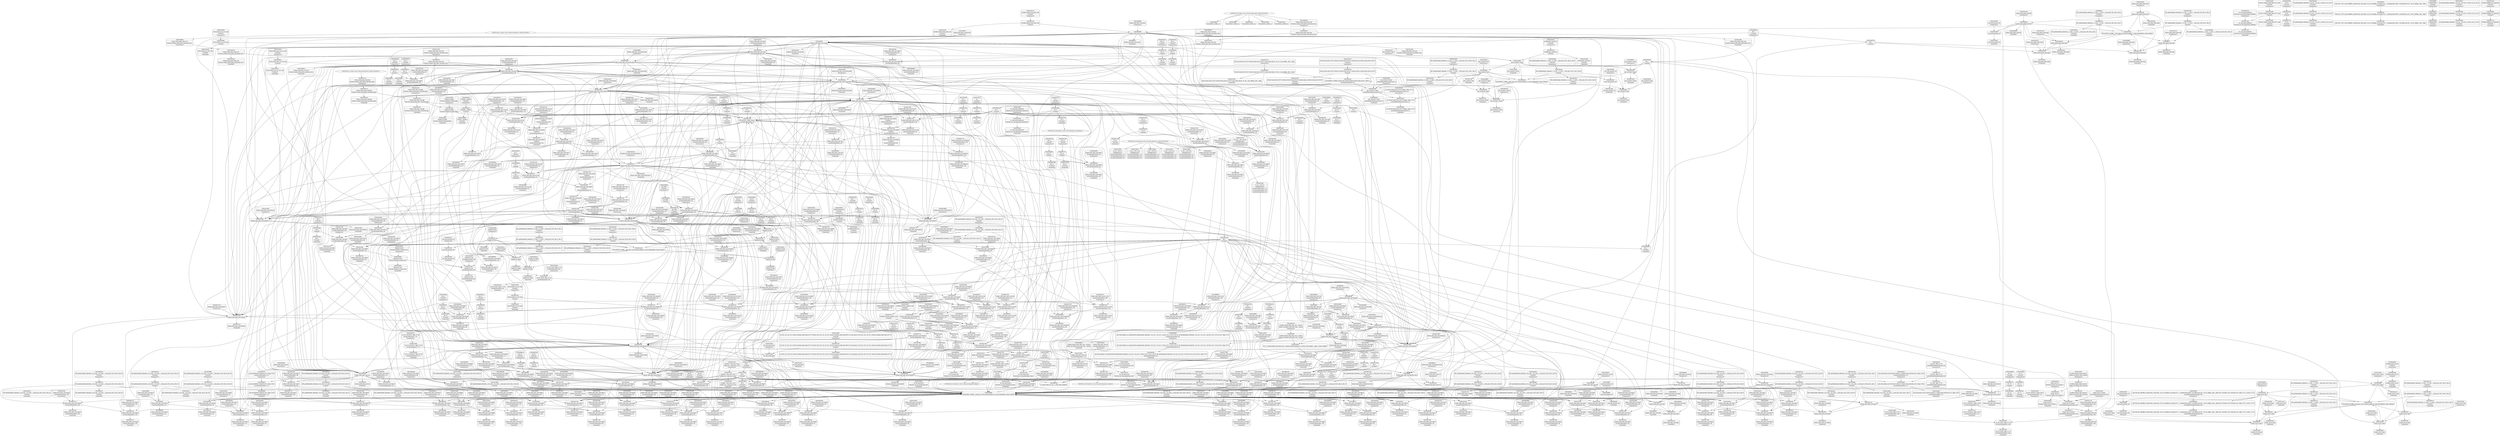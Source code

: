 digraph {
	CE0x5010910 [shape=record,shape=Mrecord,label="{CE0x5010910|selinux_xfrm_alloc_user:if.end16|*SummSource*}"]
	CE0x500a920 [shape=record,shape=Mrecord,label="{CE0x500a920|selinux_xfrm_alloc_user:cmp9|security/selinux/xfrm.c,90}"]
	CE0x500c0f0 [shape=record,shape=Mrecord,label="{CE0x500c0f0|selinux_xfrm_alloc_user:tmp|*SummSink*}"]
	CE0x5092da0 [shape=record,shape=Mrecord,label="{CE0x5092da0|i8_0|*Constant*|*SummSink*}"]
	CE0x500c500 [shape=record,shape=Mrecord,label="{CE0x500c500|selinux_xfrm_policy_alloc:gfp|Function::selinux_xfrm_policy_alloc&Arg::gfp::|*SummSink*}"]
	CE0x5050b20 [shape=record,shape=Mrecord,label="{CE0x5050b20|selinux_xfrm_alloc_user:tmp26|security/selinux/xfrm.c,89}"]
	CE0x50646a0 [shape=record,shape=Mrecord,label="{CE0x50646a0|selinux_xfrm_alloc_user:tmp53|security/selinux/xfrm.c,99|*SummSource*}"]
	CE0x508d560 [shape=record,shape=Mrecord,label="{CE0x508d560|selinux_xfrm_alloc_user:tmp67|security/selinux/xfrm.c,113|*SummSource*}"]
	CE0x5058250 [shape=record,shape=Mrecord,label="{CE0x5058250|kmalloc222:tmp1|*SummSink*}"]
	CE0x5079730 [shape=record,shape=Mrecord,label="{CE0x5079730|avc_has_perm:ssid|Function::avc_has_perm&Arg::ssid::|*SummSink*}"]
	CE0x50ee740 [shape=record,shape=Mrecord,label="{CE0x50ee740|i64*_getelementptr_inbounds_(_34_x_i64_,_34_x_i64_*___llvm_gcov_ctr20,_i64_0,_i64_33)|*Constant*|*SummSource*}"]
	CE0x5037130 [shape=record,shape=Mrecord,label="{CE0x5037130|selinux_xfrm_alloc_user:tmp32|security/selinux/xfrm.c,90}"]
	CE0x5085cc0 [shape=record,shape=Mrecord,label="{CE0x5085cc0|i64*_getelementptr_inbounds_(_2_x_i64_,_2_x_i64_*___llvm_gcov_ctr22,_i64_0,_i64_0)|*Constant*|*SummSink*}"]
	CE0x5051e80 [shape=record,shape=Mrecord,label="{CE0x5051e80|selinux_xfrm_alloc_user:tmp15|security/selinux/xfrm.c,85}"]
	CE0x504acc0 [shape=record,shape=Mrecord,label="{CE0x504acc0|selinux_xfrm_alloc_user:tmp21|security/selinux/xfrm.c,85}"]
	CE0x501db90 [shape=record,shape=Mrecord,label="{CE0x501db90|selinux_xfrm_alloc_user:conv23|security/selinux/xfrm.c,98|*SummSink*}"]
	CE0x5052e10 [shape=record,shape=Mrecord,label="{CE0x5052e10|selinux_xfrm_alloc_user:tmp14|security/selinux/xfrm.c,85|*SummSource*}"]
	CE0x502a4c0 [shape=record,shape=Mrecord,label="{CE0x502a4c0|selinux_xfrm_alloc_user:cmp7|security/selinux/xfrm.c,89|*SummSink*}"]
	CE0x5079190 [shape=record,shape=Mrecord,label="{CE0x5079190|avc_has_perm:entry|*SummSink*}"]
	CE0x508d1e0 [shape=record,shape=Mrecord,label="{CE0x508d1e0|i64_28|*Constant*|*SummSource*}"]
	CE0x503d460 [shape=record,shape=Mrecord,label="{CE0x503d460|get_current227:tmp3|*SummSink*}"]
	CE0x5053de0 [shape=record,shape=Mrecord,label="{CE0x5053de0|selinux_xfrm_alloc_user:tmp16|security/selinux/xfrm.c,85}"]
	CE0x5052fa0 [shape=record,shape=Mrecord,label="{CE0x5052fa0|i64_1|*Constant*}"]
	CE0x5080380 [shape=record,shape=Mrecord,label="{CE0x5080380|_call_void_mcount()_#3|*SummSink*}"]
	CE0x5007a20 [shape=record,shape=Mrecord,label="{CE0x5007a20|COLLAPSED:_GCMRE___llvm_gcov_ctr6_internal_global_2_x_i64_zeroinitializer:_elem_0:default:}"]
	CE0x507e730 [shape=record,shape=Mrecord,label="{CE0x507e730|selinux_xfrm_alloc_user:tmp70|security/selinux/xfrm.c,114}"]
	CE0x50163a0 [shape=record,shape=Mrecord,label="{CE0x50163a0|selinux_xfrm_policy_alloc:uctx|Function::selinux_xfrm_policy_alloc&Arg::uctx::|*SummSink*}"]
	CE0x5054590 [shape=record,shape=Mrecord,label="{CE0x5054590|%struct.xfrm_sec_ctx**_null|*Constant*|*SummSink*}"]
	CE0x505a220 [shape=record,shape=Mrecord,label="{CE0x505a220|i64*_getelementptr_inbounds_(_2_x_i64_,_2_x_i64_*___llvm_gcov_ctr26,_i64_0,_i64_0)|*Constant*|*SummSink*}"]
	CE0x50219f0 [shape=record,shape=Mrecord,label="{CE0x50219f0|GLOBAL:get_current227|*Constant*|*SummSource*}"]
	CE0x50387a0 [shape=record,shape=Mrecord,label="{CE0x50387a0|selinux_xfrm_alloc_user:tobool46|security/selinux/xfrm.c,113}"]
	CE0x505c7e0 [shape=record,shape=Mrecord,label="{CE0x505c7e0|selinux_xfrm_alloc_user:tmp2|*SummSource*}"]
	CE0x50509e0 [shape=record,shape=Mrecord,label="{CE0x50509e0|i64_13|*Constant*|*SummSource*}"]
	CE0x5027d00 [shape=record,shape=Mrecord,label="{CE0x5027d00|i64_0|*Constant*|*SummSink*}"]
	CE0x50347d0 [shape=record,shape=Mrecord,label="{CE0x50347d0|selinux_xfrm_alloc_user:add24|security/selinux/xfrm.c,98|*SummSink*}"]
	CE0x501d2f0 [shape=record,shape=Mrecord,label="{CE0x501d2f0|selinux_xfrm_alloc_user:tmp48|security/selinux/xfrm.c,96|*SummSink*}"]
	CE0x50372e0 [shape=record,shape=Mrecord,label="{CE0x50372e0|i64_14|*Constant*|*SummSource*}"]
	CE0x50f0510 [shape=record,shape=Mrecord,label="{CE0x50f0510|selinux_xfrm_alloc_user:tmp76|security/selinux/xfrm.c,121}"]
	CE0x5021260 [shape=record,shape=Mrecord,label="{CE0x5021260|selinux_xfrm_alloc_user:if.then15}"]
	CE0x5007ce0 [shape=record,shape=Mrecord,label="{CE0x5007ce0|selinux_xfrm_policy_alloc:tmp|*SummSource*}"]
	CE0x501b580 [shape=record,shape=Mrecord,label="{CE0x501b580|selinux_xfrm_alloc_user:ctx_alg|security/selinux/xfrm.c,91|*SummSink*}"]
	CE0x50ee240 [shape=record,shape=Mrecord,label="{CE0x50ee240|selinux_xfrm_alloc_user:retval.0|*SummSource*}"]
	CE0x5098530 [shape=record,shape=Mrecord,label="{CE0x5098530|selinux_xfrm_alloc_user:tmp63|security/selinux/xfrm.c,109|*SummSink*}"]
	CE0x4ffd6b0 [shape=record,shape=Mrecord,label="{CE0x4ffd6b0|i64_2|*Constant*|*SummSink*}"]
	CE0x5079b20 [shape=record,shape=Mrecord,label="{CE0x5079b20|avc_has_perm:tsid|Function::avc_has_perm&Arg::tsid::|*SummSink*}"]
	CE0x50537f0 [shape=record,shape=Mrecord,label="{CE0x50537f0|_call_void_mcount()_#3}"]
	CE0x5083ea0 [shape=record,shape=Mrecord,label="{CE0x5083ea0|selinux_xfrm_alloc_user:tmp4|security/selinux/xfrm.c,85}"]
	CE0x504b270 [shape=record,shape=Mrecord,label="{CE0x504b270|selinux_xfrm_alloc_user:tmp23|security/selinux/xfrm.c,89|*SummSink*}"]
	CE0x5044130 [shape=record,shape=Mrecord,label="{CE0x5044130|selinux_xfrm_alloc_user:if.end22|*SummSink*}"]
	CE0x5056220 [shape=record,shape=Mrecord,label="{CE0x5056220|kmalloc222:tmp2|*SummSource*}"]
	CE0x503b880 [shape=record,shape=Mrecord,label="{CE0x503b880|atomic_inc221:bb|*SummSource*}"]
	CE0x505bb40 [shape=record,shape=Mrecord,label="{CE0x505bb40|selinux_xfrm_alloc_user:tmp51|security/selinux/xfrm.c,99|*SummSink*}"]
	CE0x5080fd0 [shape=record,shape=Mrecord,label="{CE0x5080fd0|kmalloc222:tmp|*SummSink*}"]
	CE0x50193a0 [shape=record,shape=Mrecord,label="{CE0x50193a0|kmalloc222:entry|*SummSource*}"]
	CE0x5038070 [shape=record,shape=Mrecord,label="{CE0x5038070|avc_has_perm:auditdata|Function::avc_has_perm&Arg::auditdata::|*SummSource*}"]
	CE0x5082fa0 [shape=record,shape=Mrecord,label="{CE0x5082fa0|_call_void_lockdep_rcu_suspicious(i8*_getelementptr_inbounds_(_24_x_i8_,_24_x_i8_*_.str244,_i32_0,_i32_0),_i32_85,_i8*_getelementptr_inbounds_(_45_x_i8_,_45_x_i8_*_.str1245,_i32_0,_i32_0))_#10,_!dbg_!27731|security/selinux/xfrm.c,85}"]
	CE0x5081040 [shape=record,shape=Mrecord,label="{CE0x5081040|kmalloc222:tmp1}"]
	CE0x6f3b940 [shape=record,shape=Mrecord,label="{CE0x6f3b940|selinux_xfrm_alloc_user:if.then47|*SummSink*}"]
	CE0x500e240 [shape=record,shape=Mrecord,label="{CE0x500e240|i64_10|*Constant*|*SummSource*}"]
	CE0x5056e00 [shape=record,shape=Mrecord,label="{CE0x5056e00|selinux_xfrm_alloc_user:tmp29|security/selinux/xfrm.c,89}"]
	CE0x50c0380 [shape=record,shape=Mrecord,label="{CE0x50c0380|kmalloc222:bb|*SummSource*}"]
	CE0x4ffe680 [shape=record,shape=Mrecord,label="{CE0x4ffe680|selinux_xfrm_alloc_user:land.lhs.true2}"]
	CE0x50295e0 [shape=record,shape=Mrecord,label="{CE0x50295e0|selinux_xfrm_alloc_user:tmp25|security/selinux/xfrm.c,89|*SummSource*}"]
	CE0x50ef290 [shape=record,shape=Mrecord,label="{CE0x50ef290|selinux_xfrm_alloc_user:tmp78|security/selinux/xfrm.c,123}"]
	CE0x501e290 [shape=record,shape=Mrecord,label="{CE0x501e290|i64_8|*Constant*|*SummSink*}"]
	CE0x50230b0 [shape=record,shape=Mrecord,label="{CE0x50230b0|get_current227:entry}"]
	CE0x5052ed0 [shape=record,shape=Mrecord,label="{CE0x5052ed0|selinux_xfrm_alloc_user:tmp14|security/selinux/xfrm.c,85|*SummSink*}"]
	CE0x5050040 [shape=record,shape=Mrecord,label="{CE0x5050040|i64*_getelementptr_inbounds_(_2_x_i64_,_2_x_i64_*___llvm_gcov_ctr21,_i64_0,_i64_0)|*Constant*|*SummSource*}"]
	CE0x5050c40 [shape=record,shape=Mrecord,label="{CE0x5050c40|selinux_xfrm_alloc_user:tmp26|security/selinux/xfrm.c,89|*SummSource*}"]
	CE0x502b0c0 [shape=record,shape=Mrecord,label="{CE0x502b0c0|selinux_xfrm_alloc_user:tmp19|security/selinux/xfrm.c,85}"]
	CE0x5014230 [shape=record,shape=Mrecord,label="{CE0x5014230|selinux_xfrm_alloc_user:gfp|Function::selinux_xfrm_alloc_user&Arg::gfp::}"]
	CE0x5027af0 [shape=record,shape=Mrecord,label="{CE0x5027af0|GLOBAL:__llvm_gcov_ctr20|Global_var:__llvm_gcov_ctr20|*SummSink*}"]
	CE0x50e9f00 [shape=record,shape=Mrecord,label="{CE0x50e9f00|COLLAPSED:_CMRE_2,4_}"]
	CE0x508fb10 [shape=record,shape=Mrecord,label="{CE0x508fb10|selinux_xfrm_alloc_user:ctx_str|security/selinux/xfrm.c,105|*SummSink*}"]
	CE0x5023360 [shape=record,shape=Mrecord,label="{CE0x5023360|get_current227:entry|*SummSink*}"]
	CE0x504ab40 [shape=record,shape=Mrecord,label="{CE0x504ab40|selinux_xfrm_alloc_user:tmp20|security/selinux/xfrm.c,85|*SummSink*}"]
	CE0x503a7a0 [shape=record,shape=Mrecord,label="{CE0x503a7a0|i64_19|*Constant*|*SummSink*}"]
	CE0x5032350 [shape=record,shape=Mrecord,label="{CE0x5032350|selinux_xfrm_alloc_user:tmp41|security/selinux/xfrm.c,92|*SummSink*}"]
	CE0x502aa90 [shape=record,shape=Mrecord,label="{CE0x502aa90|i32_78|*Constant*|*SummSink*}"]
	CE0x5039920 [shape=record,shape=Mrecord,label="{CE0x5039920|selinux_xfrm_alloc_user:conv18|security/selinux/xfrm.c,95|*SummSink*}"]
	CE0x5004320 [shape=record,shape=Mrecord,label="{CE0x5004320|selinux_xfrm_policy_alloc:tmp3|*SummSource*}"]
	CE0x500fb00 [shape=record,shape=Mrecord,label="{CE0x500fb00|selinux_xfrm_alloc_user:if.then21}"]
	CE0x50303b0 [shape=record,shape=Mrecord,label="{CE0x50303b0|selinux_xfrm_alloc_user:tmp40|security/selinux/xfrm.c,92|*SummSource*}"]
	CE0x5030940 [shape=record,shape=Mrecord,label="{CE0x5030940|selinux_xfrm_alloc_user:tmp41|security/selinux/xfrm.c,92|*SummSource*}"]
	CE0x503ab90 [shape=record,shape=Mrecord,label="{CE0x503ab90|i64_20|*Constant*|*SummSink*}"]
	CE0x502b2f0 [shape=record,shape=Mrecord,label="{CE0x502b2f0|i32_22|*Constant*}"]
	CE0x50296a0 [shape=record,shape=Mrecord,label="{CE0x50296a0|selinux_xfrm_alloc_user:tmp25|security/selinux/xfrm.c,89|*SummSink*}"]
	CE0x5019600 [shape=record,shape=Mrecord,label="{CE0x5019600|kmalloc222:size|Function::kmalloc222&Arg::size::}"]
	CE0x507db90 [shape=record,shape=Mrecord,label="{CE0x507db90|i64*_getelementptr_inbounds_(_34_x_i64_,_34_x_i64_*___llvm_gcov_ctr20,_i64_0,_i64_30)|*Constant*}"]
	CE0x50ec400 [shape=record,shape=Mrecord,label="{CE0x50ec400|GLOBAL:selinux_xfrm_refcount|Global_var:selinux_xfrm_refcount|*SummSource*}"]
	CE0x504dd50 [shape=record,shape=Mrecord,label="{CE0x504dd50|get_current227:tmp2|*SummSource*}"]
	CE0x507e810 [shape=record,shape=Mrecord,label="{CE0x507e810|selinux_xfrm_alloc_user:tmp70|security/selinux/xfrm.c,114|*SummSink*}"]
	CE0x505a670 [shape=record,shape=Mrecord,label="{CE0x505a670|i64_23|*Constant*}"]
	CE0x5078d20 [shape=record,shape=Mrecord,label="{CE0x5078d20|avc_has_perm:entry}"]
	CE0x50764e0 [shape=record,shape=Mrecord,label="{CE0x50764e0|4:_i32,_:_CR_0,4_|*MultipleSource*|security/selinux/xfrm.c,111|security/selinux/xfrm.c,85|security/selinux/xfrm.c,85}"]
	CE0x5055ff0 [shape=record,shape=Mrecord,label="{CE0x5055ff0|GLOBAL:selinux_xfrm_alloc_user.__warned|Global_var:selinux_xfrm_alloc_user.__warned}"]
	CE0x5022910 [shape=record,shape=Mrecord,label="{CE0x5022910|selinux_xfrm_alloc_user:tmp11|security/selinux/xfrm.c,85}"]
	CE0x505b070 [shape=record,shape=Mrecord,label="{CE0x505b070|i64_22|*Constant*|*SummSink*}"]
	CE0x5093ee0 [shape=record,shape=Mrecord,label="{CE0x5093ee0|selinux_xfrm_alloc_user:ctx_sid|security/selinux/xfrm.c,107}"]
	CE0x50e84c0 [shape=record,shape=Mrecord,label="{CE0x50e84c0|selinux_xfrm_alloc_user:tmp71|security/selinux/xfrm.c,114|*SummSink*}"]
	CE0x5025a00 [shape=record,shape=Mrecord,label="{CE0x5025a00|selinux_xfrm_policy_alloc:entry|*SummSource*}"]
	CE0x50f01b0 [shape=record,shape=Mrecord,label="{CE0x50f01b0|selinux_xfrm_alloc_user:tmp75|security/selinux/xfrm.c,121|*SummSink*}"]
	CE0x5082200 [shape=record,shape=Mrecord,label="{CE0x5082200|get_current227:tmp3|*SummSource*}"]
	CE0x5052120 [shape=record,shape=Mrecord,label="{CE0x5052120|%struct.task_struct.1015*_(%struct.task_struct.1015**)*_asm_movq_%gs:$_1:P_,$0_,_r,im,_dirflag_,_fpsr_,_flags_|*SummSource*}"]
	CE0x5078bb0 [shape=record,shape=Mrecord,label="{CE0x5078bb0|i32_(i32,_i32,_i16,_i32,_%struct.common_audit_data.1017*)*_bitcast_(i32_(i32,_i32,_i16,_i32,_%struct.common_audit_data.495*)*_avc_has_perm_to_i32_(i32,_i32,_i16,_i32,_%struct.common_audit_data.1017*)*)|*Constant*|*SummSink*}"]
	CE0x5038940 [shape=record,shape=Mrecord,label="{CE0x5038940|selinux_xfrm_alloc_user:tobool46|security/selinux/xfrm.c,113|*SummSource*}"]
	CE0x50ef4c0 [shape=record,shape=Mrecord,label="{CE0x50ef4c0|selinux_xfrm_alloc_user:tmp78|security/selinux/xfrm.c,123|*SummSink*}"]
	CE0x5097450 [shape=record,shape=Mrecord,label="{CE0x5097450|i64*_getelementptr_inbounds_(_34_x_i64_,_34_x_i64_*___llvm_gcov_ctr20,_i64_0,_i64_27)|*Constant*|*SummSource*}"]
	CE0x501cd00 [shape=record,shape=Mrecord,label="{CE0x501cd00|i64*_getelementptr_inbounds_(_2_x_i64_,_2_x_i64_*___llvm_gcov_ctr22,_i64_0,_i64_0)|*Constant*}"]
	CE0x503cbf0 [shape=record,shape=Mrecord,label="{CE0x503cbf0|selinux_xfrm_alloc_user:tmp37|security/selinux/xfrm.c,89|*SummSource*}"]
	CE0x5025850 [shape=record,shape=Mrecord,label="{CE0x5025850|selinux_xfrm_alloc_user:if.end16}"]
	CE0x503aec0 [shape=record,shape=Mrecord,label="{CE0x503aec0|selinux_xfrm_alloc_user:tmp43|security/selinux/xfrm.c,95|*SummSink*}"]
	CE0x5050970 [shape=record,shape=Mrecord,label="{CE0x5050970|i64_13|*Constant*}"]
	CE0x5097c80 [shape=record,shape=Mrecord,label="{CE0x5097c80|selinux_xfrm_alloc_user:tmp62|security/selinux/xfrm.c,109}"]
	CE0x50220d0 [shape=record,shape=Mrecord,label="{CE0x50220d0|selinux_xfrm_policy_alloc:entry|*SummSink*}"]
	CE0x50c24a0 [shape=record,shape=Mrecord,label="{CE0x50c24a0|atomic_inc221:counter|./arch/x86/include/asm/atomic.h,93|*SummSource*}"]
	CE0x505aa20 [shape=record,shape=Mrecord,label="{CE0x505aa20|selinux_xfrm_alloc_user:tobool26|security/selinux/xfrm.c,99|*SummSink*}"]
	CE0x50759c0 [shape=record,shape=Mrecord,label="{CE0x50759c0|selinux_xfrm_alloc_user:sid|security/selinux/xfrm.c,111|*SummSource*}"]
	CE0x501c090 [shape=record,shape=Mrecord,label="{CE0x501c090|selinux_xfrm_alloc_user:tmp35|*LoadInst*|security/selinux/xfrm.c,91}"]
	CE0x500d390 [shape=record,shape=Mrecord,label="{CE0x500d390|selinux_xfrm_alloc_user:tmp34|security/selinux/xfrm.c,90|*SummSink*}"]
	CE0x50ecbc0 [shape=record,shape=Mrecord,label="{CE0x50ecbc0|_ret_void,_!dbg_!27715|./arch/x86/include/asm/atomic.h,94|*SummSource*}"]
	CE0x5028e60 [shape=record,shape=Mrecord,label="{CE0x5028e60|i64*_getelementptr_inbounds_(_34_x_i64_,_34_x_i64_*___llvm_gcov_ctr20,_i64_0,_i64_0)|*Constant*|*SummSource*}"]
	CE0x5053280 [shape=record,shape=Mrecord,label="{CE0x5053280|get_current227:tmp4|./arch/x86/include/asm/current.h,14}"]
	CE0x505ad40 [shape=record,shape=Mrecord,label="{CE0x505ad40|i64_23|*Constant*|*SummSource*}"]
	CE0x5026f10 [shape=record,shape=Mrecord,label="{CE0x5026f10|selinux_xfrm_alloc_user:uctx|Function::selinux_xfrm_alloc_user&Arg::uctx::}"]
	CE0x50071a0 [shape=record,shape=Mrecord,label="{CE0x50071a0|GLOBAL:selinux_xfrm_alloc_user|*Constant*|*SummSource*}"]
	CE0x5054d90 [shape=record,shape=Mrecord,label="{CE0x5054d90|atomic_inc221:tmp1|*SummSink*}"]
	CE0x5007fa0 [shape=record,shape=Mrecord,label="{CE0x5007fa0|GLOBAL:selinux_xfrm_alloc_user|*Constant*|*SummSink*}"]
	CE0x500b460 [shape=record,shape=Mrecord,label="{CE0x500b460|selinux_xfrm_alloc_user:tmp31|security/selinux/xfrm.c,90|*SummSink*}"]
	CE0x50146a0 [shape=record,shape=Mrecord,label="{CE0x50146a0|selinux_xfrm_alloc_user:if.end28}"]
	CE0x5054880 [shape=record,shape=Mrecord,label="{CE0x5054880|selinux_xfrm_alloc_user:cmp|security/selinux/xfrm.c,89}"]
	CE0x50ee9e0 [shape=record,shape=Mrecord,label="{CE0x50ee9e0|i64*_getelementptr_inbounds_(_34_x_i64_,_34_x_i64_*___llvm_gcov_ctr20,_i64_0,_i64_33)|*Constant*|*SummSink*}"]
	CE0x5009b00 [shape=record,shape=Mrecord,label="{CE0x5009b00|selinux_xfrm_alloc_user:if.end28|*SummSink*}"]
	CE0x5042f60 [shape=record,shape=Mrecord,label="{CE0x5042f60|selinux_xfrm_alloc_user:if.end48|*SummSink*}"]
	CE0x5058a80 [shape=record,shape=Mrecord,label="{CE0x5058a80|selinux_xfrm_alloc_user:tmp46|security/selinux/xfrm.c,95}"]
	CE0x507d420 [shape=record,shape=Mrecord,label="{CE0x507d420|selinux_xfrm_alloc_user:tmp68|security/selinux/xfrm.c,113|*SummSource*}"]
	CE0x50576f0 [shape=record,shape=Mrecord,label="{CE0x50576f0|i32_3|*Constant*|*SummSource*}"]
	CE0x5031b90 [shape=record,shape=Mrecord,label="{CE0x5031b90|i64_26|*Constant*|*SummSink*}"]
	CE0x5052420 [shape=record,shape=Mrecord,label="{CE0x5052420|i64_5|*Constant*|*SummSource*}"]
	CE0x5029cc0 [shape=record,shape=Mrecord,label="{CE0x5029cc0|%struct.xfrm_user_sec_ctx*_null|*Constant*|*SummSink*}"]
	CE0x5040a60 [shape=record,shape=Mrecord,label="{CE0x5040a60|selinux_xfrm_alloc_user:err}"]
	CE0x500a5d0 [shape=record,shape=Mrecord,label="{CE0x500a5d0|i32_1|*Constant*|*SummSource*}"]
	CE0x5091680 [shape=record,shape=Mrecord,label="{CE0x5091680|selinux_xfrm_alloc_user:idxprom|security/selinux/xfrm.c,106|*SummSink*}"]
	CE0x5081d60 [shape=record,shape=Mrecord,label="{CE0x5081d60|i64_15|*Constant*|*SummSink*}"]
	CE0x50765f0 [shape=record,shape=Mrecord,label="{CE0x50765f0|4:_i32,_:_CR_4,8_|*MultipleSource*|security/selinux/xfrm.c,111|security/selinux/xfrm.c,85|security/selinux/xfrm.c,85}"]
	"CONST[source:0(mediator),value:2(dynamic)][purpose:{subject}]"
	CE0x50066d0 [shape=record,shape=Mrecord,label="{CE0x50066d0|i64*_getelementptr_inbounds_(_2_x_i64_,_2_x_i64_*___llvm_gcov_ctr6,_i64_0,_i64_0)|*Constant*|*SummSink*}"]
	CE0x5052300 [shape=record,shape=Mrecord,label="{CE0x5052300|%struct.task_struct.1015**_bitcast_(%struct.task_struct**_current_task_to_%struct.task_struct.1015**)|*Constant*|*SummSink*}"]
	CE0x4ffe0c0 [shape=record,shape=Mrecord,label="{CE0x4ffe0c0|i64*_getelementptr_inbounds_(_2_x_i64_,_2_x_i64_*___llvm_gcov_ctr6,_i64_0,_i64_1)|*Constant*|*SummSource*}"]
	CE0x5054730 [shape=record,shape=Mrecord,label="{CE0x5054730|i64_10|*Constant*}"]
	CE0x503a000 [shape=record,shape=Mrecord,label="{CE0x503a000|selinux_xfrm_alloc_user:cmp19|security/selinux/xfrm.c,95|*SummSink*}"]
	CE0x5022cb0 [shape=record,shape=Mrecord,label="{CE0x5022cb0|selinux_xfrm_alloc_user:gfp|Function::selinux_xfrm_alloc_user&Arg::gfp::|*SummSource*}"]
	CE0x50f6470 [shape=record,shape=Mrecord,label="{CE0x50f6470|atomic_inc221:tmp3}"]
	CE0x503c3e0 [shape=record,shape=Mrecord,label="{CE0x503c3e0|i64_17|*Constant*}"]
	CE0x5066f90 [shape=record,shape=Mrecord,label="{CE0x5066f90|selinux_xfrm_alloc_user:conv31|security/selinux/xfrm.c,104}"]
	CE0x5051ef0 [shape=record,shape=Mrecord,label="{CE0x5051ef0|selinux_xfrm_alloc_user:tmp15|security/selinux/xfrm.c,85|*SummSource*}"]
	CE0x5092270 [shape=record,shape=Mrecord,label="{CE0x5092270|selinux_xfrm_alloc_user:ctx_str37|security/selinux/xfrm.c,106|*SummSource*}"]
	CE0x5007d90 [shape=record,shape=Mrecord,label="{CE0x5007d90|selinux_xfrm_alloc_user:if.then42|*SummSource*}"]
	CE0x507add0 [shape=record,shape=Mrecord,label="{CE0x507add0|_ret_i32_%retval.0,_!dbg_!27728|security/selinux/avc.c,775}"]
	CE0x50659a0 [shape=record,shape=Mrecord,label="{CE0x50659a0|selinux_xfrm_alloc_user:ctx_doi29|security/selinux/xfrm.c,102|*SummSink*}"]
	CE0x505bfc0 [shape=record,shape=Mrecord,label="{CE0x505bfc0|selinux_xfrm_alloc_user:tmp52|security/selinux/xfrm.c,99|*SummSource*}"]
	CE0x502c340 [shape=record,shape=Mrecord,label="{CE0x502c340|i32_85|*Constant*}"]
	CE0x5082780 [shape=record,shape=Mrecord,label="{CE0x5082780|GLOBAL:selinux_xfrm_alloc_user.__warned|Global_var:selinux_xfrm_alloc_user.__warned|*SummSource*}"]
	CE0x5014ff0 [shape=record,shape=Mrecord,label="{CE0x5014ff0|selinux_xfrm_policy_alloc:ctxp|Function::selinux_xfrm_policy_alloc&Arg::ctxp::|*SummSink*}"]
	CE0x5050630 [shape=record,shape=Mrecord,label="{CE0x5050630|i64_12|*Constant*|*SummSink*}"]
	CE0x5008680 [shape=record,shape=Mrecord,label="{CE0x5008680|selinux_xfrm_alloc_user:entry}"]
	CE0x5041d90 [shape=record,shape=Mrecord,label="{CE0x5041d90|selinux_xfrm_alloc_user:if.end22|*SummSource*}"]
	CE0x50554d0 [shape=record,shape=Mrecord,label="{CE0x50554d0|selinux_xfrm_alloc_user:tmp16|security/selinux/xfrm.c,85|*SummSource*}"]
	CE0x5057820 [shape=record,shape=Mrecord,label="{CE0x5057820|selinux_xfrm_alloc_user:tmp30|*LoadInst*|security/selinux/xfrm.c,90}"]
	CE0x5092140 [shape=record,shape=Mrecord,label="{CE0x5092140|selinux_xfrm_alloc_user:ctx_str37|security/selinux/xfrm.c,106}"]
	CE0x50143e0 [shape=record,shape=Mrecord,label="{CE0x50143e0|get_current227:tmp1|*SummSink*}"]
	CE0x500ceb0 [shape=record,shape=Mrecord,label="{CE0x500ceb0|selinux_xfrm_alloc_user:call4|security/selinux/xfrm.c,85|*SummSink*}"]
	CE0x5078720 [shape=record,shape=Mrecord,label="{CE0x5078720|i32_(i32,_i32,_i16,_i32,_%struct.common_audit_data.1017*)*_bitcast_(i32_(i32,_i32,_i16,_i32,_%struct.common_audit_data.495*)*_avc_has_perm_to_i32_(i32,_i32,_i16,_i32,_%struct.common_audit_data.1017*)*)|*Constant*}"]
	CE0x5096050 [shape=record,shape=Mrecord,label="{CE0x5096050|selinux_xfrm_alloc_user:tmp58|security/selinux/xfrm.c,108|*SummSink*}"]
	CE0x50507d0 [shape=record,shape=Mrecord,label="{CE0x50507d0|selinux_xfrm_alloc_user:tmp27|security/selinux/xfrm.c,89}"]
	CE0x507a230 [shape=record,shape=Mrecord,label="{CE0x507a230|avc_has_perm:tclass|Function::avc_has_perm&Arg::tclass::}"]
	CE0x50270f0 [shape=record,shape=Mrecord,label="{CE0x50270f0|i32_22|*Constant*|*SummSource*}"]
	CE0x50643e0 [shape=record,shape=Mrecord,label="{CE0x50643e0|selinux_xfrm_alloc_user:tmp53|security/selinux/xfrm.c,99}"]
	CE0x500b160 [shape=record,shape=Mrecord,label="{CE0x500b160|_call_void_asm_sideeffect_.pushsection_.smp_locks,_22a_22_0A.balign_4_0A.long_671f_-_._0A.popsection_0A671:_0A_09lock_incl_$0_,_*m,*m,_dirflag_,_fpsr_,_flags_(i32*_%counter,_i32*_%counter)_#3,_!dbg_!27713,_!srcloc_!27714|./arch/x86/include/asm/atomic.h,92|*SummSink*}"]
	CE0x5033260 [shape=record,shape=Mrecord,label="{CE0x5033260|selinux_xfrm_alloc_user:tmp42|*LoadInst*|security/selinux/xfrm.c,94|*SummSource*}"]
	CE0x503bd60 [shape=record,shape=Mrecord,label="{CE0x503bd60|i64_16|*Constant*}"]
	CE0x503c220 [shape=record,shape=Mrecord,label="{CE0x503c220|selinux_xfrm_alloc_user:tmp37|security/selinux/xfrm.c,89}"]
	CE0x5092a20 [shape=record,shape=Mrecord,label="{CE0x5092a20|i8_0|*Constant*}"]
	CE0x5048a30 [shape=record,shape=Mrecord,label="{CE0x5048a30|selinux_xfrm_alloc_user:lor.lhs.false}"]
	CE0x505c940 [shape=record,shape=Mrecord,label="{CE0x505c940|selinux_xfrm_alloc_user:tmp3}"]
	CE0x5020760 [shape=record,shape=Mrecord,label="{CE0x5020760|i64_2|*Constant*|*SummSource*}"]
	CE0x50129b0 [shape=record,shape=Mrecord,label="{CE0x50129b0|i64*_getelementptr_inbounds_(_34_x_i64_,_34_x_i64_*___llvm_gcov_ctr20,_i64_0,_i64_9)|*Constant*}"]
	CE0x5037450 [shape=record,shape=Mrecord,label="{CE0x5037450|selinux_xfrm_alloc_user:ctx_str39|security/selinux/xfrm.c,107|*SummSource*}"]
	CE0x503c5c0 [shape=record,shape=Mrecord,label="{CE0x503c5c0|selinux_xfrm_alloc_user:tmp36|security/selinux/xfrm.c,89}"]
	CE0x50348b0 [shape=record,shape=Mrecord,label="{CE0x50348b0|selinux_xfrm_alloc_user:call25|security/selinux/xfrm.c,98}"]
	CE0x5019a00 [shape=record,shape=Mrecord,label="{CE0x5019a00|kmalloc222:flags|Function::kmalloc222&Arg::flags::}"]
	CE0x5054920 [shape=record,shape=Mrecord,label="{CE0x5054920|selinux_xfrm_alloc_user:cmp|security/selinux/xfrm.c,89|*SummSource*}"]
	CE0x50099a0 [shape=record,shape=Mrecord,label="{CE0x50099a0|selinux_xfrm_policy_alloc:ctxp|Function::selinux_xfrm_policy_alloc&Arg::ctxp::|*SummSource*}"]
	CE0x503d270 [shape=record,shape=Mrecord,label="{CE0x503d270|atomic_inc221:counter|./arch/x86/include/asm/atomic.h,93|*SummSink*}"]
	CE0x504e040 [shape=record,shape=Mrecord,label="{CE0x504e040|i8*_getelementptr_inbounds_(_24_x_i8_,_24_x_i8_*_.str244,_i32_0,_i32_0)|*Constant*|*SummSource*}"]
	CE0x502f330 [shape=record,shape=Mrecord,label="{CE0x502f330|selinux_xfrm_alloc_user:tmp39|security/selinux/xfrm.c,89|*SummSource*}"]
	CE0x500bf90 [shape=record,shape=Mrecord,label="{CE0x500bf90|selinux_xfrm_policy_alloc:tmp1|*SummSource*}"]
	CE0x50149a0 [shape=record,shape=Mrecord,label="{CE0x50149a0|selinux_xfrm_alloc_user:ctxp|Function::selinux_xfrm_alloc_user&Arg::ctxp::|*SummSink*}"]
	CE0x50eb9b0 [shape=record,shape=Mrecord,label="{CE0x50eb9b0|selinux_xfrm_alloc_user:tmp73|security/selinux/xfrm.c,116}"]
	CE0x5031c90 [shape=record,shape=Mrecord,label="{CE0x5031c90|selinux_xfrm_alloc_user:tmp58|security/selinux/xfrm.c,108}"]
	CE0x50ed200 [shape=record,shape=Mrecord,label="{CE0x50ed200|i64*_getelementptr_inbounds_(_34_x_i64_,_34_x_i64_*___llvm_gcov_ctr20,_i64_0,_i64_32)|*Constant*}"]
	"CONST[source:0(mediator),value:0(static)][purpose:{operation}]"
	CE0x50570d0 [shape=record,shape=Mrecord,label="{CE0x50570d0|selinux_xfrm_alloc_user:tmp29|security/selinux/xfrm.c,89|*SummSource*}"]
	CE0x50ef960 [shape=record,shape=Mrecord,label="{CE0x50ef960|selinux_xfrm_alloc_user:tmp74|security/selinux/xfrm.c,121|*SummSource*}"]
	CE0x5076b70 [shape=record,shape=Mrecord,label="{CE0x5076b70|4:_i32,_:_CR_12,16_|*MultipleSource*|security/selinux/xfrm.c,111|security/selinux/xfrm.c,85|security/selinux/xfrm.c,85}"]
	CE0x5007ef0 [shape=record,shape=Mrecord,label="{CE0x5007ef0|selinux_xfrm_alloc_user:if.then|*SummSink*}"]
	CE0x5009a40 [shape=record,shape=Mrecord,label="{CE0x5009a40|selinux_xfrm_alloc_user:if.end28|*SummSource*}"]
	CE0x500cac0 [shape=record,shape=Mrecord,label="{CE0x500cac0|selinux_xfrm_alloc_user:call4|security/selinux/xfrm.c,85}"]
	CE0x5014e50 [shape=record,shape=Mrecord,label="{CE0x5014e50|i64*_getelementptr_inbounds_(_2_x_i64_,_2_x_i64_*___llvm_gcov_ctr21,_i64_0,_i64_1)|*Constant*|*SummSource*}"]
	CE0x5087f40 [shape=record,shape=Mrecord,label="{CE0x5087f40|i8*_getelementptr_inbounds_(_24_x_i8_,_24_x_i8_*_.str244,_i32_0,_i32_0)|*Constant*}"]
	CE0x503b290 [shape=record,shape=Mrecord,label="{CE0x503b290|selinux_xfrm_alloc_user:tmp44|security/selinux/xfrm.c,95|*SummSource*}"]
	CE0x5078210 [shape=record,shape=Mrecord,label="{CE0x5078210|selinux_xfrm_alloc_user:tmp65|security/selinux/xfrm.c,111|*SummSink*}"]
	CE0x500fc50 [shape=record,shape=Mrecord,label="{CE0x500fc50|selinux_xfrm_alloc_user:if.then}"]
	CE0x50edad0 [shape=record,shape=Mrecord,label="{CE0x50edad0|i32_-22|*Constant*|*SummSink*}"]
	CE0x5017140 [shape=record,shape=Mrecord,label="{CE0x5017140|selinux_xfrm_alloc_user:tmp18|security/selinux/xfrm.c,85|*SummSource*}"]
	CE0x508e860 [shape=record,shape=Mrecord,label="{CE0x508e860|selinux_xfrm_alloc_user:ctx_len32|security/selinux/xfrm.c,104|*SummSource*}"]
	CE0x505c080 [shape=record,shape=Mrecord,label="{CE0x505c080|selinux_xfrm_alloc_user:tmp52|security/selinux/xfrm.c,99|*SummSink*}"]
	CE0x5096eb0 [shape=record,shape=Mrecord,label="{CE0x5096eb0|selinux_xfrm_alloc_user:tmp61|security/selinux/xfrm.c,108|*SummSink*}"]
	CE0x50d1320 [shape=record,shape=Mrecord,label="{CE0x50d1320|atomic_inc221:tmp2}"]
	CE0x508e2d0 [shape=record,shape=Mrecord,label="{CE0x508e2d0|selinux_xfrm_alloc_user:tmp33|security/selinux/xfrm.c,90|*SummSource*}"]
	CE0x50ed090 [shape=record,shape=Mrecord,label="{CE0x50ed090|selinux_xfrm_alloc_user:rc.0|*SummSink*}"]
	CE0x502a2f0 [shape=record,shape=Mrecord,label="{CE0x502a2f0|selinux_xfrm_alloc_user:cmp7|security/selinux/xfrm.c,89}"]
	CE0x505bc60 [shape=record,shape=Mrecord,label="{CE0x505bc60|selinux_xfrm_alloc_user:tmp52|security/selinux/xfrm.c,99}"]
	CE0x503d1b0 [shape=record,shape=Mrecord,label="{CE0x503d1b0|atomic_inc221:counter|./arch/x86/include/asm/atomic.h,93}"]
	CE0x50145e0 [shape=record,shape=Mrecord,label="{CE0x50145e0|selinux_xfrm_alloc_user:if.then15|*SummSink*}"]
	CE0x5009be0 [shape=record,shape=Mrecord,label="{CE0x5009be0|i64*_getelementptr_inbounds_(_34_x_i64_,_34_x_i64_*___llvm_gcov_ctr20,_i64_0,_i64_0)|*Constant*}"]
	CE0x5012390 [shape=record,shape=Mrecord,label="{CE0x5012390|selinux_xfrm_alloc_user:tobool1|security/selinux/xfrm.c,85|*SummSink*}"]
	CE0x50675c0 [shape=record,shape=Mrecord,label="{CE0x50675c0|selinux_xfrm_alloc_user:tmp54|security/selinux/xfrm.c,100}"]
	CE0x5025e50 [shape=record,shape=Mrecord,label="{CE0x5025e50|selinux_xfrm_alloc_user:tmp5|security/selinux/xfrm.c,85|*SummSink*}"]
	CE0x5054460 [shape=record,shape=Mrecord,label="{CE0x5054460|%struct.xfrm_sec_ctx**_null|*Constant*|*SummSource*}"]
	CE0x5012590 [shape=record,shape=Mrecord,label="{CE0x5012590|selinux_xfrm_alloc_user:land.lhs.true2|*SummSink*}"]
	CE0x5077c30 [shape=record,shape=Mrecord,label="{CE0x5077c30|selinux_xfrm_alloc_user:tmp65|security/selinux/xfrm.c,111}"]
	CE0x5002940 [shape=record,shape=Mrecord,label="{CE0x5002940|selinux_xfrm_policy_alloc:tmp2}"]
	CE0x50580e0 [shape=record,shape=Mrecord,label="{CE0x50580e0|kmalloc222:tmp1|*SummSource*}"]
	CE0x5021cc0 [shape=record,shape=Mrecord,label="{CE0x5021cc0|selinux_xfrm_policy_alloc:call|security/selinux/xfrm.c,289|*SummSource*}"]
	CE0x5055590 [shape=record,shape=Mrecord,label="{CE0x5055590|selinux_xfrm_alloc_user:tmp16|security/selinux/xfrm.c,85|*SummSink*}"]
	CE0x504f9e0 [shape=record,shape=Mrecord,label="{CE0x504f9e0|selinux_xfrm_alloc_user:call|security/selinux/xfrm.c,85}"]
	CE0x50164c0 [shape=record,shape=Mrecord,label="{CE0x50164c0|selinux_xfrm_alloc_user:tmp11|security/selinux/xfrm.c,85|*SummSource*}"]
	CE0x50595e0 [shape=record,shape=Mrecord,label="{CE0x50595e0|i64*_getelementptr_inbounds_(_34_x_i64_,_34_x_i64_*___llvm_gcov_ctr20,_i64_0,_i64_21)|*Constant*|*SummSink*}"]
	CE0x5053190 [shape=record,shape=Mrecord,label="{CE0x5053190|_call_void_mcount()_#3|*SummSink*}"]
	CE0x50671c0 [shape=record,shape=Mrecord,label="{CE0x50671c0|selinux_xfrm_alloc_user:conv31|security/selinux/xfrm.c,104|*SummSink*}"]
	CE0x5058050 [shape=record,shape=Mrecord,label="{CE0x5058050|selinux_xfrm_alloc_user:conv|security/selinux/xfrm.c,90|*SummSink*}"]
	CE0x5029e30 [shape=record,shape=Mrecord,label="{CE0x5029e30|i64_12|*Constant*}"]
	CE0x501f870 [shape=record,shape=Mrecord,label="{CE0x501f870|selinux_xfrm_alloc_user:tobool41|security/selinux/xfrm.c,108|*SummSource*}"]
	CE0x502b180 [shape=record,shape=Mrecord,label="{CE0x502b180|selinux_xfrm_alloc_user:tmp19|security/selinux/xfrm.c,85|*SummSource*}"]
	CE0x50835c0 [shape=record,shape=Mrecord,label="{CE0x50835c0|i32_0|*Constant*}"]
	CE0x5051b50 [shape=record,shape=Mrecord,label="{CE0x5051b50|i64*_getelementptr_inbounds_(_34_x_i64_,_34_x_i64_*___llvm_gcov_ctr20,_i64_0,_i64_8)|*Constant*|*SummSink*}"]
	CE0x5059ca0 [shape=record,shape=Mrecord,label="{CE0x5059ca0|selinux_xfrm_alloc_user:tmp47|security/selinux/xfrm.c,96}"]
	CE0x508e730 [shape=record,shape=Mrecord,label="{CE0x508e730|selinux_xfrm_alloc_user:ctx_len32|security/selinux/xfrm.c,104}"]
	CE0x5091340 [shape=record,shape=Mrecord,label="{CE0x5091340|selinux_xfrm_alloc_user:tmp57|security/selinux/xfrm.c,105}"]
	CE0x5080000 [shape=record,shape=Mrecord,label="{CE0x5080000|get_current227:tmp4|./arch/x86/include/asm/current.h,14|*SummSink*}"]
	CE0x5008ec0 [shape=record,shape=Mrecord,label="{CE0x5008ec0|i64_1|*Constant*|*SummSource*}"]
	CE0x5021ab0 [shape=record,shape=Mrecord,label="{CE0x5021ab0|GLOBAL:get_current227|*Constant*|*SummSink*}"]
	CE0x501b410 [shape=record,shape=Mrecord,label="{CE0x501b410|i32_2|*Constant*|*SummSink*}"]
	CE0x5078580 [shape=record,shape=Mrecord,label="{CE0x5078580|selinux_xfrm_alloc_user:call45|security/selinux/xfrm.c,111|*SummSource*}"]
	CE0x50f16d0 [shape=record,shape=Mrecord,label="{CE0x50f16d0|get_current227:bb|*SummSource*}"]
	CE0x50ea1f0 [shape=record,shape=Mrecord,label="{CE0x50ea1f0|COLLAPSED:_CMRE_4,8_}"]
	CE0x50f0580 [shape=record,shape=Mrecord,label="{CE0x50f0580|selinux_xfrm_alloc_user:tmp76|security/selinux/xfrm.c,121|*SummSource*}"]
	CE0x500b8d0 [shape=record,shape=Mrecord,label="{CE0x500b8d0|selinux_xfrm_alloc_user:entry|*SummSource*}"]
	CE0x50834b0 [shape=record,shape=Mrecord,label="{CE0x50834b0|selinux_xfrm_alloc_user:call|security/selinux/xfrm.c,85|*SummSource*}"]
	CE0x5022710 [shape=record,shape=Mrecord,label="{CE0x5022710|selinux_xfrm_policy_alloc:gfp|Function::selinux_xfrm_policy_alloc&Arg::gfp::|*SummSource*}"]
	CE0x504ffa0 [shape=record,shape=Mrecord,label="{CE0x504ffa0|selinux_xfrm_alloc_user:do.end|*SummSource*}"]
	CE0x50390d0 [shape=record,shape=Mrecord,label="{CE0x50390d0|i32_3|*Constant*|*SummSink*}"]
	CE0x5078640 [shape=record,shape=Mrecord,label="{CE0x5078640|selinux_xfrm_alloc_user:call45|security/selinux/xfrm.c,111|*SummSink*}"]
	CE0x5084ee0 [shape=record,shape=Mrecord,label="{CE0x5084ee0|i32_0|*Constant*|*SummSink*}"]
	CE0x507a2a0 [shape=record,shape=Mrecord,label="{CE0x507a2a0|avc_has_perm:tclass|Function::avc_has_perm&Arg::tclass::|*SummSource*}"]
	CE0x50ea390 [shape=record,shape=Mrecord,label="{CE0x50ea390|_call_void_atomic_inc221(%struct.atomic_t*_selinux_xfrm_refcount)_#10,_!dbg_!27810|security/selinux/xfrm.c,117}"]
	CE0x50350b0 [shape=record,shape=Mrecord,label="{CE0x50350b0|_ret_i8*_%call,_!dbg_!27714|include/linux/slab.h,429|*SummSource*}"]
	CE0x5016580 [shape=record,shape=Mrecord,label="{CE0x5016580|selinux_xfrm_alloc_user:tmp11|security/selinux/xfrm.c,85|*SummSink*}"]
	CE0x5003190 [shape=record,shape=Mrecord,label="{CE0x5003190|selinux_xfrm_policy_alloc:entry}"]
	CE0x5006ba0 [shape=record,shape=Mrecord,label="{CE0x5006ba0|selinux_xfrm_policy_alloc:bb|*SummSink*}"]
	CE0x505b310 [shape=record,shape=Mrecord,label="{CE0x505b310|i64_22|*Constant*|*SummSource*}"]
	CE0x50ff430 [shape=record,shape=Mrecord,label="{CE0x50ff430|void_(i32*,_i32*)*_asm_sideeffect_.pushsection_.smp_locks,_22a_22_0A.balign_4_0A.long_671f_-_._0A.popsection_0A671:_0A_09lock_incl_$0_,_*m,*m,_dirflag_,_fpsr_,_flags_}"]
	CE0x508df70 [shape=record,shape=Mrecord,label="{CE0x508df70|selinux_xfrm_alloc_user:tmp33|security/selinux/xfrm.c,90}"]
	CE0x5046550 [shape=record,shape=Mrecord,label="{CE0x5046550|selinux_xfrm_alloc_user:bb|*SummSource*}"]
	CE0x50f0d90 [shape=record,shape=Mrecord,label="{CE0x50f0d90|_call_void_kfree(i8*_%tmp76)_#10,_!dbg_!27813|security/selinux/xfrm.c,121|*SummSink*}"]
	CE0x502abb0 [shape=record,shape=Mrecord,label="{CE0x502abb0|selinux_xfrm_alloc_user:cred|security/selinux/xfrm.c,85|*SummSource*}"]
	CE0x5052a50 [shape=record,shape=Mrecord,label="{CE0x5052a50|COLLAPSED:_GCMRE___llvm_gcov_ctr22_internal_global_2_x_i64_zeroinitializer:_elem_0:default:}"]
	CE0x50ef8f0 [shape=record,shape=Mrecord,label="{CE0x50ef8f0|selinux_xfrm_alloc_user:tmp74|security/selinux/xfrm.c,121}"]
	CE0x5018f50 [shape=record,shape=Mrecord,label="{CE0x5018f50|GLOBAL:kmalloc222|*Constant*|*SummSource*}"]
	CE0x5092c70 [shape=record,shape=Mrecord,label="{CE0x5092c70|i8_0|*Constant*|*SummSource*}"]
	CE0x50ec5b0 [shape=record,shape=Mrecord,label="{CE0x50ec5b0|atomic_inc221:v|Function::atomic_inc221&Arg::v::}"]
	CE0x508d790 [shape=record,shape=Mrecord,label="{CE0x508d790|i64_29|*Constant*|*SummSource*}"]
	CE0x500b390 [shape=record,shape=Mrecord,label="{CE0x500b390|selinux_xfrm_alloc_user:tmp31|security/selinux/xfrm.c,90|*SummSource*}"]
	CE0x5040b40 [shape=record,shape=Mrecord,label="{CE0x5040b40|selinux_xfrm_alloc_user:err|*SummSource*}"]
	CE0x5058d50 [shape=record,shape=Mrecord,label="{CE0x5058d50|selinux_xfrm_alloc_user:tmp46|security/selinux/xfrm.c,95|*SummSource*}"]
	CE0x505c670 [shape=record,shape=Mrecord,label="{CE0x505c670|selinux_xfrm_alloc_user:tmp2}"]
	CE0x500a340 [shape=record,shape=Mrecord,label="{CE0x500a340|i32_1|*Constant*}"]
	CE0x502bbc0 [shape=record,shape=Mrecord,label="{CE0x502bbc0|selinux_xfrm_alloc_user:uctx|Function::selinux_xfrm_alloc_user&Arg::uctx::|*SummSink*}"]
	CE0x500f960 [shape=record,shape=Mrecord,label="{CE0x500f960|selinux_xfrm_alloc_user:lor.lhs.false|*SummSource*}"]
	CE0x504f8f0 [shape=record,shape=Mrecord,label="{CE0x504f8f0|_call_void_mcount()_#3|*SummSource*}"]
	CE0x5027a30 [shape=record,shape=Mrecord,label="{CE0x5027a30|GLOBAL:__llvm_gcov_ctr20|Global_var:__llvm_gcov_ctr20|*SummSource*}"]
	CE0x501c8b0 [shape=record,shape=Mrecord,label="{CE0x501c8b0|selinux_xfrm_alloc_user:conv12|security/selinux/xfrm.c,91|*SummSink*}"]
	CE0x50351e0 [shape=record,shape=Mrecord,label="{CE0x50351e0|_ret_i8*_%call,_!dbg_!27714|include/linux/slab.h,429|*SummSink*}"]
	CE0x50e9a90 [shape=record,shape=Mrecord,label="{CE0x50e9a90|GLOBAL:atomic_inc221|*Constant*|*SummSource*}"]
	CE0x505b600 [shape=record,shape=Mrecord,label="{CE0x505b600|selinux_xfrm_alloc_user:tmp50|security/selinux/xfrm.c,99|*SummSource*}"]
	CE0x5037e70 [shape=record,shape=Mrecord,label="{CE0x5037e70|kmalloc222:tmp2}"]
	CE0x5034c80 [shape=record,shape=Mrecord,label="{CE0x5034c80|selinux_xfrm_alloc_user:call25|security/selinux/xfrm.c,98|*SummSink*}"]
	CE0x502b8a0 [shape=record,shape=Mrecord,label="{CE0x502b8a0|selinux_xfrm_alloc_user:tmp12|security/selinux/xfrm.c,85|*SummSource*}"]
	CE0x5079f60 [shape=record,shape=Mrecord,label="{CE0x5079f60|i16_39|*Constant*|*SummSink*}"]
	CE0x500d2d0 [shape=record,shape=Mrecord,label="{CE0x500d2d0|selinux_xfrm_alloc_user:tmp34|security/selinux/xfrm.c,90|*SummSource*}"]
	CE0x5010a20 [shape=record,shape=Mrecord,label="{CE0x5010a20|selinux_xfrm_alloc_user:if.end16|*SummSink*}"]
	CE0x50f07f0 [shape=record,shape=Mrecord,label="{CE0x50f07f0|GLOBAL:kfree|*Constant*}"]
	CE0x5096df0 [shape=record,shape=Mrecord,label="{CE0x5096df0|selinux_xfrm_alloc_user:tmp61|security/selinux/xfrm.c,108|*SummSource*}"]
	CE0x5092740 [shape=record,shape=Mrecord,label="{CE0x5092740|selinux_xfrm_alloc_user:arrayidx38|security/selinux/xfrm.c,106|*SummSource*}"]
	CE0x501c2c0 [shape=record,shape=Mrecord,label="{CE0x501c2c0|selinux_xfrm_alloc_user:tmp35|*LoadInst*|security/selinux/xfrm.c,91|*SummSink*}"]
	CE0x508f960 [shape=record,shape=Mrecord,label="{CE0x508f960|selinux_xfrm_alloc_user:ctx_str|security/selinux/xfrm.c,105|*SummSource*}"]
	CE0x5055700 [shape=record,shape=Mrecord,label="{CE0x5055700|i8_1|*Constant*}"]
	CE0x503a210 [shape=record,shape=Mrecord,label="{CE0x503a210|selinux_xfrm_alloc_user:cmp19|security/selinux/xfrm.c,95}"]
	CE0x5066280 [shape=record,shape=Mrecord,label="{CE0x5066280|selinux_xfrm_alloc_user:ctx_alg30|security/selinux/xfrm.c,103}"]
	CE0x594a210 [shape=record,shape=Mrecord,label="{CE0x594a210|selinux_xfrm_alloc_user:tmp9|security/selinux/xfrm.c,85|*SummSink*}"]
	CE0x5096b20 [shape=record,shape=Mrecord,label="{CE0x5096b20|selinux_xfrm_alloc_user:tmp61|security/selinux/xfrm.c,108}"]
	CE0x504abb0 [shape=record,shape=Mrecord,label="{CE0x504abb0|selinux_xfrm_alloc_user:tmp20|security/selinux/xfrm.c,85|*SummSource*}"]
	CE0x50eec90 [shape=record,shape=Mrecord,label="{CE0x50eec90|selinux_xfrm_alloc_user:tmp77|security/selinux/xfrm.c,123}"]
	CE0x50ed670 [shape=record,shape=Mrecord,label="{CE0x50ed670|i64*_getelementptr_inbounds_(_34_x_i64_,_34_x_i64_*___llvm_gcov_ctr20,_i64_0,_i64_32)|*Constant*|*SummSink*}"]
	CE0x6f3b9b0 [shape=record,shape=Mrecord,label="{CE0x6f3b9b0|selinux_xfrm_alloc_user:if.end48}"]
	CE0x502ee60 [shape=record,shape=Mrecord,label="{CE0x502ee60|selinux_xfrm_alloc_user:tmp38|security/selinux/xfrm.c,89|*SummSource*}"]
	CE0x504ad30 [shape=record,shape=Mrecord,label="{CE0x504ad30|selinux_xfrm_alloc_user:tmp21|security/selinux/xfrm.c,85|*SummSource*}"]
	CE0x50215e0 [shape=record,shape=Mrecord,label="{CE0x50215e0|GLOBAL:get_current227|*Constant*}"]
	CE0x5083440 [shape=record,shape=Mrecord,label="{CE0x5083440|selinux_xfrm_alloc_user:call|security/selinux/xfrm.c,85|*SummSink*}"]
	CE0x50221e0 [shape=record,shape=Mrecord,label="{CE0x50221e0|selinux_xfrm_policy_alloc:tmp1}"]
	CE0x500a800 [shape=record,shape=Mrecord,label="{CE0x500a800|i64_15|*Constant*}"]
	CE0x508a620 [shape=record,shape=Mrecord,label="{CE0x508a620|selinux_xfrm_alloc_user:ctx_sid|security/selinux/xfrm.c,107|*SummSource*}"]
	CE0x50e9820 [shape=record,shape=Mrecord,label="{CE0x50e9820|COLLAPSED:_CMRE_0,1_}"]
	"CONST[source:1(input),value:2(dynamic)][purpose:{object}][SrcIdx:1]"
	CE0x502e300 [shape=record,shape=Mrecord,label="{CE0x502e300|selinux_xfrm_alloc_user:do.end|*SummSink*}"]
	CE0x50789f0 [shape=record,shape=Mrecord,label="{CE0x50789f0|i32_(i32,_i32,_i16,_i32,_%struct.common_audit_data.1017*)*_bitcast_(i32_(i32,_i32,_i16,_i32,_%struct.common_audit_data.495*)*_avc_has_perm_to_i32_(i32,_i32,_i16,_i32,_%struct.common_audit_data.1017*)*)|*Constant*|*SummSource*}"]
	CE0x5030340 [shape=record,shape=Mrecord,label="{CE0x5030340|selinux_xfrm_alloc_user:tmp40|security/selinux/xfrm.c,92}"]
	CE0x503b560 [shape=record,shape=Mrecord,label="{CE0x503b560|GLOBAL:__kmalloc|*Constant*|*SummSource*}"]
	CE0x5080bf0 [shape=record,shape=Mrecord,label="{CE0x5080bf0|GLOBAL:selinux_xfrm_alloc_user.__warned|Global_var:selinux_xfrm_alloc_user.__warned|*SummSink*}"]
	CE0x5057190 [shape=record,shape=Mrecord,label="{CE0x5057190|selinux_xfrm_alloc_user:tmp29|security/selinux/xfrm.c,89|*SummSink*}"]
	CE0x501c780 [shape=record,shape=Mrecord,label="{CE0x501c780|selinux_xfrm_alloc_user:conv12|security/selinux/xfrm.c,91|*SummSource*}"]
	CE0x50963b0 [shape=record,shape=Mrecord,label="{CE0x50963b0|selinux_xfrm_alloc_user:tmp59|security/selinux/xfrm.c,108|*SummSource*}"]
	CE0x50094f0 [shape=record,shape=Mrecord,label="{CE0x50094f0|selinux_xfrm_policy_alloc:ctxp|Function::selinux_xfrm_policy_alloc&Arg::ctxp::}"]
	CE0x5024b60 [shape=record,shape=Mrecord,label="{CE0x5024b60|selinux_xfrm_alloc_user:tobool|security/selinux/xfrm.c,85|*SummSource*}"]
	CE0x5014c00 [shape=record,shape=Mrecord,label="{CE0x5014c00|selinux_xfrm_alloc_user:ctxp|Function::selinux_xfrm_alloc_user&Arg::ctxp::}"]
	CE0x502b960 [shape=record,shape=Mrecord,label="{CE0x502b960|selinux_xfrm_alloc_user:tmp12|security/selinux/xfrm.c,85|*SummSink*}"]
	CE0x50d1390 [shape=record,shape=Mrecord,label="{CE0x50d1390|atomic_inc221:tmp2|*SummSource*}"]
	CE0x5046640 [shape=record,shape=Mrecord,label="{CE0x5046640|selinux_xfrm_alloc_user:lor.lhs.false8}"]
	CE0x5058320 [shape=record,shape=Mrecord,label="{CE0x5058320|i64*_getelementptr_inbounds_(_2_x_i64_,_2_x_i64_*___llvm_gcov_ctr26,_i64_0,_i64_1)|*Constant*}"]
	CE0x504e4f0 [shape=record,shape=Mrecord,label="{CE0x504e4f0|_call_void_asm_sideeffect_.pushsection_.smp_locks,_22a_22_0A.balign_4_0A.long_671f_-_._0A.popsection_0A671:_0A_09lock_incl_$0_,_*m,*m,_dirflag_,_fpsr_,_flags_(i32*_%counter,_i32*_%counter)_#3,_!dbg_!27713,_!srcloc_!27714|./arch/x86/include/asm/atomic.h,92|*SummSource*}"]
	CE0x507aa90 [shape=record,shape=Mrecord,label="{CE0x507aa90|%struct.common_audit_data.1017*_null|*Constant*|*SummSource*}"]
	CE0x5054300 [shape=record,shape=Mrecord,label="{CE0x5054300|get_current227:tmp|*SummSource*}"]
	CE0x5009860 [shape=record,shape=Mrecord,label="{CE0x5009860|i64*_getelementptr_inbounds_(_2_x_i64_,_2_x_i64_*___llvm_gcov_ctr6,_i64_0,_i64_0)|*Constant*}"]
	CE0x5009d10 [shape=record,shape=Mrecord,label="{CE0x5009d10|i64*_getelementptr_inbounds_(_34_x_i64_,_34_x_i64_*___llvm_gcov_ctr20,_i64_0,_i64_0)|*Constant*|*SummSink*}"]
	CE0x5028df0 [shape=record,shape=Mrecord,label="{CE0x5028df0|COLLAPSED:_GCMRE___llvm_gcov_ctr20_internal_global_34_x_i64_zeroinitializer:_elem_0:default:}"]
	CE0x507e7a0 [shape=record,shape=Mrecord,label="{CE0x507e7a0|selinux_xfrm_alloc_user:tmp70|security/selinux/xfrm.c,114|*SummSource*}"]
	CE0x501ed20 [shape=record,shape=Mrecord,label="{CE0x501ed20|GLOBAL:__kmalloc|*Constant*}"]
	CE0x5028cf0 [shape=record,shape=Mrecord,label="{CE0x5028cf0|selinux_xfrm_alloc_user:tmp|*SummSource*}"]
	CE0x5022830 [shape=record,shape=Mrecord,label="{CE0x5022830|selinux_xfrm_alloc_user:tmp10|security/selinux/xfrm.c,85|*SummSink*}"]
	CE0x50318f0 [shape=record,shape=Mrecord,label="{CE0x50318f0|selinux_xfrm_alloc_user:tmp59|security/selinux/xfrm.c,108}"]
	CE0x5092f20 [shape=record,shape=Mrecord,label="{CE0x5092f20|selinux_xfrm_alloc_user:ctx_str39|security/selinux/xfrm.c,107|*SummSink*}"]
	CE0x5052220 [shape=record,shape=Mrecord,label="{CE0x5052220|%struct.task_struct.1015**_bitcast_(%struct.task_struct**_current_task_to_%struct.task_struct.1015**)|*Constant*|*SummSource*}"]
	CE0x5007300 [shape=record,shape=Mrecord,label="{CE0x5007300|selinux_xfrm_policy_alloc:bb|*SummSource*}"]
	CE0x50118e0 [shape=record,shape=Mrecord,label="{CE0x50118e0|selinux_xfrm_alloc_user:uctx|Function::selinux_xfrm_alloc_user&Arg::uctx::|*SummSource*}"]
	CE0x5054a00 [shape=record,shape=Mrecord,label="{CE0x5054a00|selinux_xfrm_alloc_user:cmp|security/selinux/xfrm.c,89|*SummSink*}"]
	CE0x50331f0 [shape=record,shape=Mrecord,label="{CE0x50331f0|selinux_xfrm_alloc_user:tmp42|*LoadInst*|security/selinux/xfrm.c,94}"]
	CE0x500b2a0 [shape=record,shape=Mrecord,label="{CE0x500b2a0|selinux_xfrm_alloc_user:tmp31|security/selinux/xfrm.c,90}"]
	CE0x50f0640 [shape=record,shape=Mrecord,label="{CE0x50f0640|selinux_xfrm_alloc_user:tmp76|security/selinux/xfrm.c,121|*SummSink*}"]
	CE0x504f880 [shape=record,shape=Mrecord,label="{CE0x504f880|_call_void_mcount()_#3}"]
	CE0x4ffe520 [shape=record,shape=Mrecord,label="{CE0x4ffe520|selinux_xfrm_alloc_user:tmp3|*SummSource*}"]
	CE0x5052b90 [shape=record,shape=Mrecord,label="{CE0x5052b90|selinux_xfrm_alloc_user:tmp13|security/selinux/xfrm.c,85|*SummSink*}"]
	CE0x500e9a0 [shape=record,shape=Mrecord,label="{CE0x500e9a0|selinux_xfrm_alloc_user:tmp22|security/selinux/xfrm.c,89|*SummSource*}"]
	CE0x504cf00 [shape=record,shape=Mrecord,label="{CE0x504cf00|selinux_xfrm_alloc_user:tmp8|security/selinux/xfrm.c,85|*SummSource*}"]
	CE0x5006780 [shape=record,shape=Mrecord,label="{CE0x5006780|i64*_getelementptr_inbounds_(_2_x_i64_,_2_x_i64_*___llvm_gcov_ctr6,_i64_0,_i64_1)|*Constant*}"]
	CE0x501a530 [shape=record,shape=Mrecord,label="{CE0x501a530|i64*_getelementptr_inbounds_(_34_x_i64_,_34_x_i64_*___llvm_gcov_ctr20,_i64_0,_i64_1)|*Constant*|*SummSource*}"]
	CE0x504b800 [shape=record,shape=Mrecord,label="{CE0x504b800|selinux_xfrm_alloc_user:tmp24|security/selinux/xfrm.c,89|*SummSink*}"]
	CE0x58df980 [shape=record,shape=Mrecord,label="{CE0x58df980|selinux_xfrm_alloc_user:if.end|*SummSource*}"]
	CE0x504b3e0 [shape=record,shape=Mrecord,label="{CE0x504b3e0|selinux_xfrm_alloc_user:tmp24|security/selinux/xfrm.c,89}"]
	CE0x5016330 [shape=record,shape=Mrecord,label="{CE0x5016330|selinux_xfrm_policy_alloc:uctx|Function::selinux_xfrm_policy_alloc&Arg::uctx::}"]
	"CONST[source:1(input),value:2(dynamic)][purpose:{object}][SrcIdx:0]"
	CE0x5011540 [shape=record,shape=Mrecord,label="{CE0x5011540|i64_4|*Constant*}"]
	CE0x508d930 [shape=record,shape=Mrecord,label="{CE0x508d930|selinux_xfrm_alloc_user:tmp66|security/selinux/xfrm.c,113}"]
	CE0x508e390 [shape=record,shape=Mrecord,label="{CE0x508e390|selinux_xfrm_alloc_user:tmp33|security/selinux/xfrm.c,90|*SummSink*}"]
	CE0x50358c0 [shape=record,shape=Mrecord,label="{CE0x50358c0|selinux_xfrm_alloc_user:tmp49|security/selinux/xfrm.c,98}"]
	CE0x505af00 [shape=record,shape=Mrecord,label="{CE0x505af00|i64_23|*Constant*|*SummSink*}"]
	CE0x500b7d0 [shape=record,shape=Mrecord,label="{CE0x500b7d0|selinux_xfrm_alloc_user:tmp32|security/selinux/xfrm.c,90|*SummSource*}"]
	CE0x5067e70 [shape=record,shape=Mrecord,label="{CE0x5067e70|selinux_xfrm_alloc_user:tmp55|security/selinux/xfrm.c,100|*SummSink*}"]
	CE0x507cfa0 [shape=record,shape=Mrecord,label="{CE0x507cfa0|selinux_xfrm_alloc_user:tmp67|security/selinux/xfrm.c,113|*SummSink*}"]
	CE0x5013b30 [shape=record,shape=Mrecord,label="{CE0x5013b30|i64*_getelementptr_inbounds_(_2_x_i64_,_2_x_i64_*___llvm_gcov_ctr21,_i64_0,_i64_1)|*Constant*|*SummSink*}"]
	CE0x503aa80 [shape=record,shape=Mrecord,label="{CE0x503aa80|i64_20|*Constant*}"]
	CE0x50eb410 [shape=record,shape=Mrecord,label="{CE0x50eb410|selinux_xfrm_alloc_user:tmp72|security/selinux/xfrm.c,116|*SummSource*}"]
	CE0x5016ea0 [shape=record,shape=Mrecord,label="{CE0x5016ea0|selinux_xfrm_alloc_user:tmp17|security/selinux/xfrm.c,85|*SummSink*}"]
	CE0x5056c90 [shape=record,shape=Mrecord,label="{CE0x5056c90|selinux_xfrm_alloc_user:tmp28|security/selinux/xfrm.c,89|*SummSink*}"]
	CE0x508f170 [shape=record,shape=Mrecord,label="{CE0x508f170|selinux_xfrm_alloc_user:conv34|security/selinux/xfrm.c,105}"]
	CE0x500e740 [shape=record,shape=Mrecord,label="{CE0x500e740|i64_11|*Constant*|*SummSource*}"]
	CE0x50190a0 [shape=record,shape=Mrecord,label="{CE0x50190a0|GLOBAL:kmalloc222|*Constant*|*SummSink*}"]
	CE0x5011a20 [shape=record,shape=Mrecord,label="{CE0x5011a20|selinux_xfrm_policy_alloc:tmp3}"]
	CE0x5087680 [shape=record,shape=Mrecord,label="{CE0x5087680|i32_85|*Constant*|*SummSource*}"]
	CE0x50eca70 [shape=record,shape=Mrecord,label="{CE0x50eca70|_ret_void,_!dbg_!27715|./arch/x86/include/asm/atomic.h,94}"]
	CE0x504dce0 [shape=record,shape=Mrecord,label="{CE0x504dce0|get_current227:tmp2}"]
	CE0x5055d90 [shape=record,shape=Mrecord,label="{CE0x5055d90|selinux_xfrm_alloc_user:tmp7|security/selinux/xfrm.c,85|*SummSource*}"]
	CE0x5087740 [shape=record,shape=Mrecord,label="{CE0x5087740|i32_85|*Constant*|*SummSink*}"]
	CE0x5084480 [shape=record,shape=Mrecord,label="{CE0x5084480|_call_void_lockdep_rcu_suspicious(i8*_getelementptr_inbounds_(_24_x_i8_,_24_x_i8_*_.str244,_i32_0,_i32_0),_i32_85,_i8*_getelementptr_inbounds_(_45_x_i8_,_45_x_i8_*_.str1245,_i32_0,_i32_0))_#10,_!dbg_!27731|security/selinux/xfrm.c,85|*SummSource*}"]
	CE0x500d500 [shape=record,shape=Mrecord,label="{CE0x500d500|i32_2|*Constant*}"]
	CE0x50ed860 [shape=record,shape=Mrecord,label="{CE0x50ed860|i32_-22|*Constant*|*SummSource*}"]
	CE0x5047760 [shape=record,shape=Mrecord,label="{CE0x5047760|selinux_xfrm_alloc_user:bb|*SummSink*}"]
	CE0x5064d00 [shape=record,shape=Mrecord,label="{CE0x5064d00|i64*_getelementptr_inbounds_(_34_x_i64_,_34_x_i64_*___llvm_gcov_ctr20,_i64_0,_i64_24)|*Constant*|*SummSource*}"]
	CE0x5075b30 [shape=record,shape=Mrecord,label="{CE0x5075b30|selinux_xfrm_alloc_user:sid|security/selinux/xfrm.c,111|*SummSink*}"]
	CE0x50eba70 [shape=record,shape=Mrecord,label="{CE0x50eba70|selinux_xfrm_alloc_user:tmp73|security/selinux/xfrm.c,116|*SummSource*}"]
	CE0x5037ad0 [shape=record,shape=Mrecord,label="{CE0x5037ad0|selinux_xfrm_alloc_user:tmp7|security/selinux/xfrm.c,85}"]
	CE0x5091280 [shape=record,shape=Mrecord,label="{CE0x5091280|i32_1|*Constant*}"]
	CE0x5037d00 [shape=record,shape=Mrecord,label="{CE0x5037d00|i64*_getelementptr_inbounds_(_2_x_i64_,_2_x_i64_*___llvm_gcov_ctr26,_i64_0,_i64_1)|*Constant*|*SummSink*}"]
	CE0x503a6e0 [shape=record,shape=Mrecord,label="{CE0x503a6e0|i64_19|*Constant*|*SummSource*}"]
	CE0x502bad0 [shape=record,shape=Mrecord,label="{CE0x502bad0|i64*_getelementptr_inbounds_(_34_x_i64_,_34_x_i64_*___llvm_gcov_ctr20,_i64_0,_i64_6)|*Constant*|*SummSource*}"]
	CE0x501bc50 [shape=record,shape=Mrecord,label="{CE0x501bc50|selinux_xfrm_alloc_user:ctx_alg|security/selinux/xfrm.c,91}"]
	CE0x501bcf0 [shape=record,shape=Mrecord,label="{CE0x501bcf0|selinux_xfrm_alloc_user:ctx_alg|security/selinux/xfrm.c,91|*SummSource*}"]
	CE0x5012af0 [shape=record,shape=Mrecord,label="{CE0x5012af0|i64_0|*Constant*}"]
	CE0x50d1400 [shape=record,shape=Mrecord,label="{CE0x50d1400|atomic_inc221:tmp2|*SummSink*}"]
	CE0x5079e30 [shape=record,shape=Mrecord,label="{CE0x5079e30|i16_39|*Constant*|*SummSource*}"]
	CE0x5040c00 [shape=record,shape=Mrecord,label="{CE0x5040c00|selinux_xfrm_alloc_user:err|*SummSink*}"]
	CE0x50577b0 [shape=record,shape=Mrecord,label="{CE0x50577b0|COLLAPSED:_CMRE:_elem_0::|security/selinux/xfrm.c,90}"]
	CE0x50ef350 [shape=record,shape=Mrecord,label="{CE0x50ef350|selinux_xfrm_alloc_user:tmp78|security/selinux/xfrm.c,123|*SummSource*}"]
	CE0x500bcd0 [shape=record,shape=Mrecord,label="{CE0x500bcd0|selinux_xfrm_policy_alloc:tmp1|*SummSink*}"]
	CE0x505a8e0 [shape=record,shape=Mrecord,label="{CE0x505a8e0|selinux_xfrm_alloc_user:tobool26|security/selinux/xfrm.c,99|*SummSource*}"]
	CE0x501ec20 [shape=record,shape=Mrecord,label="{CE0x501ec20|kmalloc222:call|include/linux/slab.h,429|*SummSink*}"]
	CE0x5010b70 [shape=record,shape=Mrecord,label="{CE0x5010b70|selinux_xfrm_alloc_user:if.then42|*SummSink*}"]
	CE0x5035ee0 [shape=record,shape=Mrecord,label="{CE0x5035ee0|%struct.xfrm_sec_ctx*_null|*Constant*|*SummSink*}"]
	CE0x50eed70 [shape=record,shape=Mrecord,label="{CE0x50eed70|selinux_xfrm_alloc_user:tmp77|security/selinux/xfrm.c,123|*SummSink*}"]
	CE0x50250a0 [shape=record,shape=Mrecord,label="{CE0x50250a0|_call_void_mcount()_#3|*SummSink*}"]
	CE0x50e8310 [shape=record,shape=Mrecord,label="{CE0x50e8310|selinux_xfrm_alloc_user:tmp71|security/selinux/xfrm.c,114|*SummSource*}"]
	CE0x504b740 [shape=record,shape=Mrecord,label="{CE0x504b740|selinux_xfrm_alloc_user:tmp24|security/selinux/xfrm.c,89|*SummSource*}"]
	CE0x50584f0 [shape=record,shape=Mrecord,label="{CE0x50584f0|selinux_xfrm_alloc_user:tmp45|security/selinux/xfrm.c,95}"]
	CE0x5029370 [shape=record,shape=Mrecord,label="{CE0x5029370|selinux_xfrm_alloc_user:tmp25|security/selinux/xfrm.c,89}"]
	CE0x508c8e0 [shape=record,shape=Mrecord,label="{CE0x508c8e0|selinux_xfrm_alloc_user:call40|security/selinux/xfrm.c,107}"]
	CE0x501cc20 [shape=record,shape=Mrecord,label="{CE0x501cc20|atomic_inc221:bb|*SummSink*}"]
	CE0x50ff2a0 [shape=record,shape=Mrecord,label="{CE0x50ff2a0|void_(i32*,_i32*)*_asm_sideeffect_.pushsection_.smp_locks,_22a_22_0A.balign_4_0A.long_671f_-_._0A.popsection_0A671:_0A_09lock_incl_$0_,_*m,*m,_dirflag_,_fpsr_,_flags_|*SummSource*}"]
	CE0x5078390 [shape=record,shape=Mrecord,label="{CE0x5078390|selinux_xfrm_alloc_user:call45|security/selinux/xfrm.c,111}"]
	CE0x503f9a0 [shape=record,shape=Mrecord,label="{CE0x503f9a0|selinux_xfrm_alloc_user:return|*SummSink*}"]
	CE0x5011f70 [shape=record,shape=Mrecord,label="{CE0x5011f70|selinux_xfrm_alloc_user:ctx_doi|security/selinux/xfrm.c,90}"]
	CE0x5053ae0 [shape=record,shape=Mrecord,label="{CE0x5053ae0|_call_void_mcount()_#3|*SummSink*}"]
	CE0x5052780 [shape=record,shape=Mrecord,label="{CE0x5052780|kmalloc222:call|include/linux/slab.h,429}"]
	CE0x507a340 [shape=record,shape=Mrecord,label="{CE0x507a340|avc_has_perm:tclass|Function::avc_has_perm&Arg::tclass::|*SummSink*}"]
	CE0x5033e60 [shape=record,shape=Mrecord,label="{CE0x5033e60|selinux_xfrm_alloc_user:conv18|security/selinux/xfrm.c,95|*SummSource*}"]
	CE0x504bf10 [shape=record,shape=Mrecord,label="{CE0x504bf10|selinux_xfrm_alloc_user:tmp13|security/selinux/xfrm.c,85}"]
	CE0x50f0040 [shape=record,shape=Mrecord,label="{CE0x50f0040|selinux_xfrm_alloc_user:tmp75|security/selinux/xfrm.c,121|*SummSource*}"]
	CE0x50194a0 [shape=record,shape=Mrecord,label="{CE0x50194a0|kmalloc222:entry|*SummSink*}"]
	CE0x507ff90 [shape=record,shape=Mrecord,label="{CE0x507ff90|get_current227:tmp4|./arch/x86/include/asm/current.h,14|*SummSource*}"]
	CE0x50ea490 [shape=record,shape=Mrecord,label="{CE0x50ea490|_call_void_atomic_inc221(%struct.atomic_t*_selinux_xfrm_refcount)_#10,_!dbg_!27810|security/selinux/xfrm.c,117|*SummSink*}"]
	CE0x502f090 [shape=record,shape=Mrecord,label="{CE0x502f090|selinux_xfrm_alloc_user:tmp39|security/selinux/xfrm.c,89}"]
	CE0x5025110 [shape=record,shape=Mrecord,label="{CE0x5025110|selinux_xfrm_policy_alloc:call|security/selinux/xfrm.c,289}"]
	CE0x50359d0 [shape=record,shape=Mrecord,label="{CE0x50359d0|selinux_xfrm_alloc_user:tmp49|security/selinux/xfrm.c,98|*SummSource*}"]
	"CONST[source:0(mediator),value:2(dynamic)][purpose:{subject}][SrcIdx:3]"
	CE0x5017200 [shape=record,shape=Mrecord,label="{CE0x5017200|selinux_xfrm_alloc_user:tmp18|security/selinux/xfrm.c,85|*SummSink*}"]
	CE0x50f0ff0 [shape=record,shape=Mrecord,label="{CE0x50f0ff0|GLOBAL:kfree|*Constant*|*SummSource*}"]
	CE0x50769a0 [shape=record,shape=Mrecord,label="{CE0x50769a0|4:_i32,_:_CR_8,12_|*MultipleSource*|security/selinux/xfrm.c,111|security/selinux/xfrm.c,85|security/selinux/xfrm.c,85}"]
	CE0x5045400 [shape=record,shape=Mrecord,label="{CE0x5045400|selinux_xfrm_alloc_user:lor.lhs.false11|*SummSink*}"]
	CE0x5027c90 [shape=record,shape=Mrecord,label="{CE0x5027c90|i64_0|*Constant*|*SummSource*}"]
	CE0x5050d10 [shape=record,shape=Mrecord,label="{CE0x5050d10|selinux_xfrm_alloc_user:tmp26|security/selinux/xfrm.c,89|*SummSink*}"]
	CE0x5090310 [shape=record,shape=Mrecord,label="{CE0x5090310|selinux_xfrm_alloc_user:tmp56|security/selinux/xfrm.c,105|*SummSource*}"]
	CE0x5081510 [shape=record,shape=Mrecord,label="{CE0x5081510|i32_78|*Constant*|*SummSource*}"]
	CE0x503d3c0 [shape=record,shape=Mrecord,label="{CE0x503d3c0|get_current227:tmp3}"]
	CE0x508cba0 [shape=record,shape=Mrecord,label="{CE0x508cba0|selinux_xfrm_alloc_user:call40|security/selinux/xfrm.c,107|*SummSource*}"]
	CE0x5079410 [shape=record,shape=Mrecord,label="{CE0x5079410|avc_has_perm:ssid|Function::avc_has_perm&Arg::ssid::}"]
	CE0x50844f0 [shape=record,shape=Mrecord,label="{CE0x50844f0|_call_void_lockdep_rcu_suspicious(i8*_getelementptr_inbounds_(_24_x_i8_,_24_x_i8_*_.str244,_i32_0,_i32_0),_i32_85,_i8*_getelementptr_inbounds_(_45_x_i8_,_45_x_i8_*_.str1245,_i32_0,_i32_0))_#10,_!dbg_!27731|security/selinux/xfrm.c,85|*SummSink*}"]
	CE0x501a6b0 [shape=record,shape=Mrecord,label="{CE0x501a6b0|i64*_getelementptr_inbounds_(_34_x_i64_,_34_x_i64_*___llvm_gcov_ctr20,_i64_0,_i64_1)|*Constant*|*SummSink*}"]
	CE0x50ed780 [shape=record,shape=Mrecord,label="{CE0x50ed780|GLOBAL:kfree|*Constant*|*SummSink*}"]
	CE0x504dbf0 [shape=record,shape=Mrecord,label="{CE0x504dbf0|_call_void_mcount()_#3}"]
	CE0x501dd40 [shape=record,shape=Mrecord,label="{CE0x501dd40|i64_8|*Constant*}"]
	CE0x5008730 [shape=record,shape=Mrecord,label="{CE0x5008730|i64_1|*Constant*}"]
	CE0x50198f0 [shape=record,shape=Mrecord,label="{CE0x50198f0|kmalloc222:size|Function::kmalloc222&Arg::size::|*SummSink*}"]
	CE0x503c6e0 [shape=record,shape=Mrecord,label="{CE0x503c6e0|selinux_xfrm_alloc_user:tmp36|security/selinux/xfrm.c,89|*SummSource*}"]
	CE0x5093d60 [shape=record,shape=Mrecord,label="{CE0x5093d60|selinux_xfrm_alloc_user:arraydecay|security/selinux/xfrm.c,107|*SummSink*}"]
	CE0x58dfb00 [shape=record,shape=Mrecord,label="{CE0x58dfb00|selinux_xfrm_alloc_user:do.body}"]
	CE0x5030880 [shape=record,shape=Mrecord,label="{CE0x5030880|selinux_xfrm_alloc_user:tmp41|security/selinux/xfrm.c,92}"]
	CE0x5039760 [shape=record,shape=Mrecord,label="{CE0x5039760|%struct.task_struct.1015**_bitcast_(%struct.task_struct**_current_task_to_%struct.task_struct.1015**)|*Constant*}"]
	CE0x5025320 [shape=record,shape=Mrecord,label="{CE0x5025320|selinux_xfrm_alloc_user:if.end43|*SummSink*}"]
	CE0x502f3f0 [shape=record,shape=Mrecord,label="{CE0x502f3f0|selinux_xfrm_alloc_user:tmp39|security/selinux/xfrm.c,89|*SummSink*}"]
	CE0x500e3a0 [shape=record,shape=Mrecord,label="{CE0x500e3a0|i64_10|*Constant*|*SummSink*}"]
	CE0x5033a50 [shape=record,shape=Mrecord,label="{CE0x5033a50|selinux_xfrm_alloc_user:conv17|security/selinux/xfrm.c,94|*SummSink*}"]
	CE0x500c1d0 [shape=record,shape=Mrecord,label="{CE0x500c1d0|i64_1|*Constant*}"]
	CE0x501dad0 [shape=record,shape=Mrecord,label="{CE0x501dad0|selinux_xfrm_alloc_user:conv23|security/selinux/xfrm.c,98|*SummSource*}"]
	CE0x50e8250 [shape=record,shape=Mrecord,label="{CE0x50e8250|selinux_xfrm_alloc_user:tmp71|security/selinux/xfrm.c,114}"]
	CE0x5012b90 [shape=record,shape=Mrecord,label="{CE0x5012b90|selinux_xfrm_alloc_user:tmp4|security/selinux/xfrm.c,85|*SummSink*}"]
	CE0x508d830 [shape=record,shape=Mrecord,label="{CE0x508d830|i64_29|*Constant*|*SummSink*}"]
	CE0x50902a0 [shape=record,shape=Mrecord,label="{CE0x50902a0|selinux_xfrm_alloc_user:tmp56|security/selinux/xfrm.c,105}"]
	CE0x5091450 [shape=record,shape=Mrecord,label="{CE0x5091450|selinux_xfrm_alloc_user:idxprom|security/selinux/xfrm.c,106}"]
	CE0x5052560 [shape=record,shape=Mrecord,label="{CE0x5052560|i64_5|*Constant*|*SummSink*}"]
	CE0x5025400 [shape=record,shape=Mrecord,label="{CE0x5025400|selinux_xfrm_alloc_user:return}"]
	CE0x5032e10 [shape=record,shape=Mrecord,label="{CE0x5032e10|selinux_xfrm_alloc_user:ctx_len|security/selinux/xfrm.c,94|*SummSource*}"]
	CE0x5020a50 [shape=record,shape=Mrecord,label="{CE0x5020a50|i8*_getelementptr_inbounds_(_45_x_i8_,_45_x_i8_*_.str1245,_i32_0,_i32_0)|*Constant*}"]
	CE0x504d0c0 [shape=record,shape=Mrecord,label="{CE0x504d0c0|selinux_xfrm_alloc_user:tmp8|security/selinux/xfrm.c,85|*SummSink*}"]
	CE0x507f750 [shape=record,shape=Mrecord,label="{CE0x507f750|get_current227:tmp2|*SummSink*}"]
	CE0x5025770 [shape=record,shape=Mrecord,label="{CE0x5025770|selinux_xfrm_alloc_user:if.then21|*SummSink*}"]
	CE0x5058910 [shape=record,shape=Mrecord,label="{CE0x5058910|selinux_xfrm_alloc_user:tmp45|security/selinux/xfrm.c,95|*SummSink*}"]
	CE0x50eff80 [shape=record,shape=Mrecord,label="{CE0x50eff80|selinux_xfrm_alloc_user:tmp75|security/selinux/xfrm.c,121}"]
	CE0x5076ec0 [shape=record,shape=Mrecord,label="{CE0x5076ec0|4:_i32,_:_CR_20,24_|*MultipleSource*|security/selinux/xfrm.c,111|security/selinux/xfrm.c,85|security/selinux/xfrm.c,85}"]
	CE0x50e8ca0 [shape=record,shape=Mrecord,label="{CE0x50e8ca0|i64*_getelementptr_inbounds_(_34_x_i64_,_34_x_i64_*___llvm_gcov_ctr20,_i64_0,_i64_31)|*Constant*|*SummSource*}"]
	CE0x508cdf0 [shape=record,shape=Mrecord,label="{CE0x508cdf0|selinux_xfrm_alloc_user:tmp32|security/selinux/xfrm.c,90|*SummSink*}"]
	CE0x5059d80 [shape=record,shape=Mrecord,label="{CE0x5059d80|selinux_xfrm_alloc_user:tmp47|security/selinux/xfrm.c,96|*SummSink*}"]
	CE0x508f830 [shape=record,shape=Mrecord,label="{CE0x508f830|selinux_xfrm_alloc_user:ctx_str|security/selinux/xfrm.c,105}"]
	CE0x5020b30 [shape=record,shape=Mrecord,label="{CE0x5020b30|i8*_getelementptr_inbounds_(_45_x_i8_,_45_x_i8_*_.str1245,_i32_0,_i32_0)|*Constant*|*SummSink*}"]
	CE0x5091080 [shape=record,shape=Mrecord,label="{CE0x5091080|selinux_xfrm_alloc_user:conv34|security/selinux/xfrm.c,105}"]
	CE0x4ffe010 [shape=record,shape=Mrecord,label="{CE0x4ffe010|selinux_xfrm_policy_alloc:tmp}"]
	CE0x5090440 [shape=record,shape=Mrecord,label="{CE0x5090440|selinux_xfrm_alloc_user:tmp56|security/selinux/xfrm.c,105|*SummSink*}"]
	CE0x50edfe0 [shape=record,shape=Mrecord,label="{CE0x50edfe0|i32_-12|*Constant*|*SummSource*}"]
	CE0x503d5c0 [shape=record,shape=Mrecord,label="{CE0x503d5c0|selinux_xfrm_alloc_user:land.lhs.true|*SummSource*}"]
	CE0x5020d20 [shape=record,shape=Mrecord,label="{CE0x5020d20|selinux_xfrm_alloc_user:tobool|security/selinux/xfrm.c,85|*SummSink*}"]
	CE0x5033bd0 [shape=record,shape=Mrecord,label="{CE0x5033bd0|selinux_xfrm_alloc_user:conv18|security/selinux/xfrm.c,95}"]
	CE0x50ece20 [shape=record,shape=Mrecord,label="{CE0x50ece20|selinux_xfrm_alloc_user:rc.0}"]
	CE0x5024e90 [shape=record,shape=Mrecord,label="{CE0x5024e90|_ret_i32_%call,_!dbg_!27715|security/selinux/xfrm.c,289}"]
	CE0x4ffe940 [shape=record,shape=Mrecord,label="{CE0x4ffe940|selinux_xfrm_alloc_user:land.lhs.true2|*SummSource*}"]
	CE0x5031ab0 [shape=record,shape=Mrecord,label="{CE0x5031ab0|i64_26|*Constant*}"]
	CE0x50ecf40 [shape=record,shape=Mrecord,label="{CE0x50ecf40|selinux_xfrm_alloc_user:rc.0|*SummSource*}"]
	CE0x507f900 [shape=record,shape=Mrecord,label="{CE0x507f900|_call_void_mcount()_#3|*SummSink*}"]
	CE0x507a600 [shape=record,shape=Mrecord,label="{CE0x507a600|avc_has_perm:requested|Function::avc_has_perm&Arg::requested::}"]
	CE0x5044210 [shape=record,shape=Mrecord,label="{CE0x5044210|selinux_xfrm_alloc_user:lor.lhs.false11}"]
	CE0x5084dd0 [shape=record,shape=Mrecord,label="{CE0x5084dd0|i32_0|*Constant*|*SummSource*}"]
	CE0x503c7f0 [shape=record,shape=Mrecord,label="{CE0x503c7f0|selinux_xfrm_alloc_user:tmp36|security/selinux/xfrm.c,89|*SummSink*}"]
	CE0x50819f0 [shape=record,shape=Mrecord,label="{CE0x50819f0|selinux_xfrm_alloc_user:cmp9|security/selinux/xfrm.c,90|*SummSink*}"]
	CE0x5098380 [shape=record,shape=Mrecord,label="{CE0x5098380|selinux_xfrm_alloc_user:tmp63|security/selinux/xfrm.c,109|*SummSource*}"]
	CE0x502ad20 [shape=record,shape=Mrecord,label="{CE0x502ad20|selinux_xfrm_alloc_user:cred|security/selinux/xfrm.c,85|*SummSink*}"]
	CE0x5028c80 [shape=record,shape=Mrecord,label="{CE0x5028c80|selinux_xfrm_alloc_user:tmp}"]
	CE0x50211a0 [shape=record,shape=Mrecord,label="{CE0x50211a0|selinux_xfrm_alloc_user:if.then27|*SummSink*}"]
	CE0x507ac50 [shape=record,shape=Mrecord,label="{CE0x507ac50|avc_has_perm:auditdata|Function::avc_has_perm&Arg::auditdata::|*SummSink*}"]
	CE0x5059d10 [shape=record,shape=Mrecord,label="{CE0x5059d10|selinux_xfrm_alloc_user:tmp47|security/selinux/xfrm.c,96|*SummSource*}"]
	CE0x501f9d0 [shape=record,shape=Mrecord,label="{CE0x501f9d0|selinux_xfrm_alloc_user:tobool41|security/selinux/xfrm.c,108|*SummSink*}"]
	CE0x50ec890 [shape=record,shape=Mrecord,label="{CE0x50ec890|atomic_inc221:v|Function::atomic_inc221&Arg::v::|*SummSink*}"]
	CE0x50245a0 [shape=record,shape=Mrecord,label="{CE0x50245a0|_ret_%struct.task_struct.1015*_%tmp4,_!dbg_!27714|./arch/x86/include/asm/current.h,14|*SummSource*}"]
	CE0x504ce90 [shape=record,shape=Mrecord,label="{CE0x504ce90|selinux_xfrm_alloc_user:tmp8|security/selinux/xfrm.c,85}"]
	CE0x501ca30 [shape=record,shape=Mrecord,label="{CE0x501ca30|selinux_xfrm_alloc_user:cmp13|security/selinux/xfrm.c,91}"]
	CE0x50ea2c0 [shape=record,shape=Mrecord,label="{CE0x50ea2c0|COLLAPSED:_CMRE_8,8_}"]
	CE0x503ac90 [shape=record,shape=Mrecord,label="{CE0x503ac90|selinux_xfrm_alloc_user:tmp43|security/selinux/xfrm.c,95}"]
	CE0x50ea590 [shape=record,shape=Mrecord,label="{CE0x50ea590|GLOBAL:atomic_inc221|*Constant*}"]
	CE0x5050a80 [shape=record,shape=Mrecord,label="{CE0x5050a80|i64_13|*Constant*|*SummSink*}"]
	CE0x50f0b60 [shape=record,shape=Mrecord,label="{CE0x50f0b60|_call_void_kfree(i8*_%tmp76)_#10,_!dbg_!27813|security/selinux/xfrm.c,121}"]
	CE0x50273e0 [shape=record,shape=Mrecord,label="{CE0x50273e0|selinux_xfrm_alloc_user:security|security/selinux/xfrm.c,85|*SummSource*}"]
	CE0x5027660 [shape=record,shape=Mrecord,label="{CE0x5027660|selinux_xfrm_alloc_user:security|security/selinux/xfrm.c,85}"]
	CE0x50ed7f0 [shape=record,shape=Mrecord,label="{CE0x50ed7f0|i32_-22|*Constant*}"]
	CE0x5011870 [shape=record,shape=Mrecord,label="{CE0x5011870|i64_5|*Constant*}"]
	CE0x50928a0 [shape=record,shape=Mrecord,label="{CE0x50928a0|selinux_xfrm_alloc_user:arrayidx38|security/selinux/xfrm.c,106|*SummSink*}"]
	CE0x502bfa0 [shape=record,shape=Mrecord,label="{CE0x502bfa0|GLOBAL:lockdep_rcu_suspicious|*Constant*}"]
	CE0x5019bd0 [shape=record,shape=Mrecord,label="{CE0x5019bd0|kmalloc222:flags|Function::kmalloc222&Arg::flags::|*SummSource*}"]
	CE0x500ef00 [shape=record,shape=Mrecord,label="{CE0x500ef00|selinux_xfrm_alloc_user:security|security/selinux/xfrm.c,85|*SummSink*}"]
	CE0x50eb3a0 [shape=record,shape=Mrecord,label="{CE0x50eb3a0|selinux_xfrm_alloc_user:tmp72|security/selinux/xfrm.c,116}"]
	CE0x503d630 [shape=record,shape=Mrecord,label="{CE0x503d630|selinux_xfrm_alloc_user:land.lhs.true|*SummSink*}"]
	CE0x500c160 [shape=record,shape=Mrecord,label="{CE0x500c160|selinux_xfrm_alloc_user:tmp1}"]
	CE0x5053fe0 [shape=record,shape=Mrecord,label="{CE0x5053fe0|i64*_getelementptr_inbounds_(_2_x_i64_,_2_x_i64_*___llvm_gcov_ctr21,_i64_0,_i64_1)|*Constant*}"]
	CE0x501c100 [shape=record,shape=Mrecord,label="{CE0x501c100|selinux_xfrm_alloc_user:tmp35|*LoadInst*|security/selinux/xfrm.c,91|*SummSource*}"]
	CE0x5064f70 [shape=record,shape=Mrecord,label="{CE0x5064f70|i64*_getelementptr_inbounds_(_34_x_i64_,_34_x_i64_*___llvm_gcov_ctr20,_i64_0,_i64_24)|*Constant*|*SummSink*}"]
	CE0x5032990 [shape=record,shape=Mrecord,label="{CE0x5032990|selinux_xfrm_alloc_user:ctx_len|security/selinux/xfrm.c,94|*SummSink*}"]
	CE0x503aaf0 [shape=record,shape=Mrecord,label="{CE0x503aaf0|i64_20|*Constant*|*SummSource*}"]
	CE0x5038460 [shape=record,shape=Mrecord,label="{CE0x5038460|selinux_xfrm_alloc_user:tobool46|security/selinux/xfrm.c,113|*SummSink*}"]
	CE0x501e440 [shape=record,shape=Mrecord,label="{CE0x501e440|selinux_xfrm_alloc_user:add|security/selinux/xfrm.c,98|*SummSink*}"]
	CE0x5083f40 [shape=record,shape=Mrecord,label="{CE0x5083f40|i64_3|*Constant*|*SummSink*}"]
	CE0x501e140 [shape=record,shape=Mrecord,label="{CE0x501e140|i64_8|*Constant*|*SummSource*}"]
	CE0x508f3a0 [shape=record,shape=Mrecord,label="{CE0x508f3a0|selinux_xfrm_alloc_user:conv34|security/selinux/xfrm.c,105|*SummSink*}"]
	CE0x502a450 [shape=record,shape=Mrecord,label="{CE0x502a450|selinux_xfrm_alloc_user:cmp7|security/selinux/xfrm.c,89|*SummSource*}"]
	CE0x5050570 [shape=record,shape=Mrecord,label="{CE0x5050570|i64_12|*Constant*|*SummSource*}"]
	CE0x503d520 [shape=record,shape=Mrecord,label="{CE0x503d520|_call_void_mcount()_#3}"]
	CE0x502f990 [shape=record,shape=Mrecord,label="{CE0x502f990|i64*_getelementptr_inbounds_(_34_x_i64_,_34_x_i64_*___llvm_gcov_ctr20,_i64_0,_i64_18)|*Constant*|*SummSource*}"]
	CE0x5033420 [shape=record,shape=Mrecord,label="{CE0x5033420|selinux_xfrm_alloc_user:tmp42|*LoadInst*|security/selinux/xfrm.c,94|*SummSink*}"]
	CE0x503a2d0 [shape=record,shape=Mrecord,label="{CE0x503a2d0|selinux_xfrm_alloc_user:cmp19|security/selinux/xfrm.c,95|*SummSource*}"]
	CE0x50ef9d0 [shape=record,shape=Mrecord,label="{CE0x50ef9d0|selinux_xfrm_alloc_user:tmp74|security/selinux/xfrm.c,121|*SummSink*}"]
	CE0x50c2aa0 [shape=record,shape=Mrecord,label="{CE0x50c2aa0|atomic_inc221:tmp3|*SummSink*}"]
	CE0x5007ad0 [shape=record,shape=Mrecord,label="{CE0x5007ad0|i64*_getelementptr_inbounds_(_2_x_i64_,_2_x_i64_*___llvm_gcov_ctr6,_i64_0,_i64_0)|*Constant*|*SummSource*}"]
	CE0x503b350 [shape=record,shape=Mrecord,label="{CE0x503b350|selinux_xfrm_alloc_user:tmp44|security/selinux/xfrm.c,95|*SummSink*}"]
	CE0x5039d30 [shape=record,shape=Mrecord,label="{CE0x5039d30|i64_4096|*Constant*|*SummSource*}"]
	CE0x5031770 [shape=record,shape=Mrecord,label="{CE0x5031770|i64_25|*Constant*|*SummSink*}"]
	CE0x5053010 [shape=record,shape=Mrecord,label="{CE0x5053010|get_current227:tmp1}"]
	CE0x5082b50 [shape=record,shape=Mrecord,label="{CE0x5082b50|i64*_getelementptr_inbounds_(_2_x_i64_,_2_x_i64_*___llvm_gcov_ctr26,_i64_0,_i64_0)|*Constant*|*SummSource*}"]
	CE0x5016dc0 [shape=record,shape=Mrecord,label="{CE0x5016dc0|selinux_xfrm_alloc_user:tmp17|security/selinux/xfrm.c,85}"]
	CE0x507f600 [shape=record,shape=Mrecord,label="{CE0x507f600|0:_i8,_:_GCMR_selinux_xfrm_alloc_user.__warned_internal_global_i8_0,_section_.data.unlikely_,_align_1:_elem_0:default:}"]
	CE0x500e850 [shape=record,shape=Mrecord,label="{CE0x500e850|selinux_xfrm_alloc_user:tmp22|security/selinux/xfrm.c,89}"]
	CE0x4ffeb50 [shape=record,shape=Mrecord,label="{CE0x4ffeb50|selinux_xfrm_alloc_user:entry|*SummSink*}"]
	CE0x503c450 [shape=record,shape=Mrecord,label="{CE0x503c450|i64_17|*Constant*|*SummSource*}"]
	CE0x505b4e0 [shape=record,shape=Mrecord,label="{CE0x505b4e0|selinux_xfrm_alloc_user:tmp50|security/selinux/xfrm.c,99}"]
	CE0x500bd80 [shape=record,shape=Mrecord,label="{CE0x500bd80|selinux_xfrm_policy_alloc:bb}"]
	CE0x5077390 [shape=record,shape=Mrecord,label="{CE0x5077390|selinux_xfrm_alloc_user:ctx_sid44|security/selinux/xfrm.c,111|*SummSink*}"]
	CE0x594a530 [shape=record,shape=Mrecord,label="{CE0x594a530|selinux_xfrm_alloc_user:tmp10|security/selinux/xfrm.c,85|*SummSource*}"]
	CE0x501a860 [shape=record,shape=Mrecord,label="{CE0x501a860|_ret_i32_%call,_!dbg_!27715|security/selinux/xfrm.c,289|*SummSource*}"]
	CE0x502ef20 [shape=record,shape=Mrecord,label="{CE0x502ef20|selinux_xfrm_alloc_user:tmp38|security/selinux/xfrm.c,89|*SummSink*}"]
	CE0x5032720 [shape=record,shape=Mrecord,label="{CE0x5032720|i32_4|*Constant*|*SummSource*}"]
	CE0x505a7c0 [shape=record,shape=Mrecord,label="{CE0x505a7c0|selinux_xfrm_alloc_user:tobool26|security/selinux/xfrm.c,99}"]
	CE0x50ec820 [shape=record,shape=Mrecord,label="{CE0x50ec820|atomic_inc221:v|Function::atomic_inc221&Arg::v::|*SummSource*}"]
	CE0x5062820 [shape=record,shape=Mrecord,label="{CE0x5062820|atomic_inc221:tmp}"]
	"CONST[source:1(input),value:2(dynamic)][purpose:{object}][SrcIdx:2]"
	CE0x5041ce0 [shape=record,shape=Mrecord,label="{CE0x5041ce0|selinux_xfrm_alloc_user:if.end22}"]
	CE0x501e690 [shape=record,shape=Mrecord,label="{CE0x501e690|selinux_xfrm_alloc_user:add|security/selinux/xfrm.c,98}"]
	CE0x507fd10 [shape=record,shape=Mrecord,label="{CE0x507fd10|i8_1|*Constant*|*SummSink*}"]
	CE0x5025260 [shape=record,shape=Mrecord,label="{CE0x5025260|selinux_xfrm_alloc_user:if.end43|*SummSource*}"]
	CE0x50676a0 [shape=record,shape=Mrecord,label="{CE0x50676a0|selinux_xfrm_alloc_user:tmp54|security/selinux/xfrm.c,100|*SummSink*}"]
	CE0x5043040 [shape=record,shape=Mrecord,label="{CE0x5043040|selinux_xfrm_alloc_user:if.end43}"]
	CE0x500a690 [shape=record,shape=Mrecord,label="{CE0x500a690|i32_1|*Constant*|*SummSink*}"]
	CE0x50969b0 [shape=record,shape=Mrecord,label="{CE0x50969b0|selinux_xfrm_alloc_user:tmp60|security/selinux/xfrm.c,108|*SummSink*}"]
	CE0x50144f0 [shape=record,shape=Mrecord,label="{CE0x50144f0|selinux_xfrm_alloc_user:if.then15|*SummSource*}"]
	CE0x50c2b60 [shape=record,shape=Mrecord,label="{CE0x50c2b60|_call_void_mcount()_#3|*SummSource*}"]
	CE0x504d740 [shape=record,shape=Mrecord,label="{CE0x504d740|i1_true|*Constant*}"]
	CE0x5039ad0 [shape=record,shape=Mrecord,label="{CE0x5039ad0|i64_4096|*Constant*}"]
	CE0x50664d0 [shape=record,shape=Mrecord,label="{CE0x50664d0|selinux_xfrm_alloc_user:ctx_alg30|security/selinux/xfrm.c,103|*SummSource*}"]
	CE0x50800e0 [shape=record,shape=Mrecord,label="{CE0x50800e0|%struct.task_struct.1015*_(%struct.task_struct.1015**)*_asm_movq_%gs:$_1:P_,$0_,_r,im,_dirflag_,_fpsr_,_flags_}"]
	CE0x507a6e0 [shape=record,shape=Mrecord,label="{CE0x507a6e0|avc_has_perm:requested|Function::avc_has_perm&Arg::requested::|*SummSource*}"]
	CE0x5033590 [shape=record,shape=Mrecord,label="{CE0x5033590|selinux_xfrm_alloc_user:conv17|security/selinux/xfrm.c,94}"]
	CE0x5012a20 [shape=record,shape=Mrecord,label="{CE0x5012a20|i64*_getelementptr_inbounds_(_34_x_i64_,_34_x_i64_*___llvm_gcov_ctr20,_i64_0,_i64_9)|*Constant*|*SummSource*}"]
	CE0x501f170 [shape=record,shape=Mrecord,label="{CE0x501f170|GLOBAL:security_context_to_sid|*Constant*}"]
	CE0x5034df0 [shape=record,shape=Mrecord,label="{CE0x5034df0|GLOBAL:kmalloc222|*Constant*}"]
	CE0x507e1f0 [shape=record,shape=Mrecord,label="{CE0x507e1f0|i64*_getelementptr_inbounds_(_34_x_i64_,_34_x_i64_*___llvm_gcov_ctr20,_i64_0,_i64_30)|*Constant*|*SummSink*}"]
	CE0x5052b20 [shape=record,shape=Mrecord,label="{CE0x5052b20|kmalloc222:call|include/linux/slab.h,429|*SummSource*}"]
	CE0x5025d00 [shape=record,shape=Mrecord,label="{CE0x5025d00|selinux_xfrm_alloc_user:tmp5|security/selinux/xfrm.c,85}"]
	CE0x502f5a0 [shape=record,shape=Mrecord,label="{CE0x502f5a0|i64*_getelementptr_inbounds_(_34_x_i64_,_34_x_i64_*___llvm_gcov_ctr20,_i64_0,_i64_18)|*Constant*}"]
	CE0x50982c0 [shape=record,shape=Mrecord,label="{CE0x50982c0|selinux_xfrm_alloc_user:tmp63|security/selinux/xfrm.c,109}"]
	CE0x5066650 [shape=record,shape=Mrecord,label="{CE0x5066650|selinux_xfrm_alloc_user:ctx_alg30|security/selinux/xfrm.c,103|*SummSink*}"]
	CE0x504e720 [shape=record,shape=Mrecord,label="{CE0x504e720|i64*_getelementptr_inbounds_(_34_x_i64_,_34_x_i64_*___llvm_gcov_ctr20,_i64_0,_i64_8)|*Constant*|*SummSource*}"]
	CE0x50905b0 [shape=record,shape=Mrecord,label="{CE0x50905b0|selinux_xfrm_alloc_user:arrayidx|security/selinux/xfrm.c,105}"]
	CE0x50512e0 [shape=record,shape=Mrecord,label="{CE0x50512e0|selinux_xfrm_alloc_user:tmp28|security/selinux/xfrm.c,89}"]
	CE0x502fc00 [shape=record,shape=Mrecord,label="{CE0x502fc00|i64*_getelementptr_inbounds_(_34_x_i64_,_34_x_i64_*___llvm_gcov_ctr20,_i64_0,_i64_18)|*Constant*|*SummSink*}"]
	CE0x503baa0 [shape=record,shape=Mrecord,label="{CE0x503baa0|selinux_xfrm_alloc_user:cmp13|security/selinux/xfrm.c,91|*SummSource*}"]
	CE0x5025680 [shape=record,shape=Mrecord,label="{CE0x5025680|selinux_xfrm_alloc_user:if.then21|*SummSource*}"]
	CE0x5055b90 [shape=record,shape=Mrecord,label="{CE0x5055b90|kmalloc222:tmp3|*SummSink*}"]
	CE0x505a430 [shape=record,shape=Mrecord,label="{CE0x505a430|COLLAPSED:_GCMRE___llvm_gcov_ctr26_internal_global_2_x_i64_zeroinitializer:_elem_0:default:}"]
	CE0x5008100 [shape=record,shape=Mrecord,label="{CE0x5008100|selinux_xfrm_policy_alloc:tmp|*SummSink*}"]
	CE0x504e820 [shape=record,shape=Mrecord,label="{CE0x504e820|i1_true|*Constant*|*SummSink*}"]
	CE0x507ab00 [shape=record,shape=Mrecord,label="{CE0x507ab00|%struct.common_audit_data.1017*_null|*Constant*|*SummSink*}"]
	CE0x5016f70 [shape=record,shape=Mrecord,label="{CE0x5016f70|selinux_xfrm_alloc_user:tmp18|security/selinux/xfrm.c,85}"]
	CE0x5001c80 [shape=record,shape=Mrecord,label="{CE0x5001c80|GLOBAL:selinux_xfrm_alloc_user|*Constant*}"]
	CE0x5037380 [shape=record,shape=Mrecord,label="{CE0x5037380|i64_14|*Constant*|*SummSink*}"]
	CE0x50ec110 [shape=record,shape=Mrecord,label="{CE0x50ec110|atomic_inc221:entry|*SummSink*}"]
	CE0x5024660 [shape=record,shape=Mrecord,label="{CE0x5024660|_ret_%struct.task_struct.1015*_%tmp4,_!dbg_!27714|./arch/x86/include/asm/current.h,14|*SummSink*}"]
	CE0x5051640 [shape=record,shape=Mrecord,label="{CE0x5051640|selinux_xfrm_alloc_user:tmp28|security/selinux/xfrm.c,89|*SummSource*}"]
	CE0x50771d0 [shape=record,shape=Mrecord,label="{CE0x50771d0|selinux_xfrm_alloc_user:ctx_sid44|security/selinux/xfrm.c,111}"]
	CE0x500e6a0 [shape=record,shape=Mrecord,label="{CE0x500e6a0|i64_11|*Constant*}"]
	CE0x50e8f10 [shape=record,shape=Mrecord,label="{CE0x50e8f10|i64*_getelementptr_inbounds_(_34_x_i64_,_34_x_i64_*___llvm_gcov_ctr20,_i64_0,_i64_31)|*Constant*|*SummSink*}"]
	CE0x500cdf0 [shape=record,shape=Mrecord,label="{CE0x500cdf0|selinux_xfrm_alloc_user:call4|security/selinux/xfrm.c,85|*SummSource*}"]
	CE0x50923e0 [shape=record,shape=Mrecord,label="{CE0x50923e0|selinux_xfrm_alloc_user:ctx_str37|security/selinux/xfrm.c,106|*SummSink*}"]
	CE0x5025b90 [shape=record,shape=Mrecord,label="{CE0x5025b90|selinux_xfrm_alloc_user:tmp5|security/selinux/xfrm.c,85|*SummSource*}"]
	CE0x5023440 [shape=record,shape=Mrecord,label="{CE0x5023440|i32_78|*Constant*}"]
	CE0x5056400 [shape=record,shape=Mrecord,label="{CE0x5056400|i64*_getelementptr_inbounds_(_2_x_i64_,_2_x_i64_*___llvm_gcov_ctr26,_i64_0,_i64_1)|*Constant*|*SummSource*}"]
	CE0x503c140 [shape=record,shape=Mrecord,label="{CE0x503c140|i64_16|*Constant*|*SummSink*}"]
	CE0x5048970 [shape=record,shape=Mrecord,label="{CE0x5048970|selinux_xfrm_alloc_user:lor.lhs.false8|*SummSink*}"]
	CE0x50908b0 [shape=record,shape=Mrecord,label="{CE0x50908b0|selinux_xfrm_alloc_user:arrayidx|security/selinux/xfrm.c,105|*SummSink*}"]
	CE0x503b660 [shape=record,shape=Mrecord,label="{CE0x503b660|GLOBAL:__kmalloc|*Constant*|*SummSink*}"]
	CE0x507df80 [shape=record,shape=Mrecord,label="{CE0x507df80|i64*_getelementptr_inbounds_(_34_x_i64_,_34_x_i64_*___llvm_gcov_ctr20,_i64_0,_i64_30)|*Constant*|*SummSource*}"]
	CE0x5050120 [shape=record,shape=Mrecord,label="{CE0x5050120|i64*_getelementptr_inbounds_(_2_x_i64_,_2_x_i64_*___llvm_gcov_ctr22,_i64_0,_i64_1)|*Constant*|*SummSink*}"]
	CE0x5018cf0 [shape=record,shape=Mrecord,label="{CE0x5018cf0|selinux_xfrm_policy_alloc:tmp3|*SummSink*}"]
	CE0x50ed470 [shape=record,shape=Mrecord,label="{CE0x50ed470|i64*_getelementptr_inbounds_(_34_x_i64_,_34_x_i64_*___llvm_gcov_ctr20,_i64_0,_i64_32)|*Constant*|*SummSource*}"]
	CE0x5030420 [shape=record,shape=Mrecord,label="{CE0x5030420|selinux_xfrm_alloc_user:tmp40|security/selinux/xfrm.c,92|*SummSink*}"]
	CE0x50530f0 [shape=record,shape=Mrecord,label="{CE0x50530f0|_call_void_mcount()_#3|*SummSource*}"]
	CE0x5051170 [shape=record,shape=Mrecord,label="{CE0x5051170|selinux_xfrm_alloc_user:tmp27|security/selinux/xfrm.c,89|*SummSink*}"]
	CE0x50ea8a0 [shape=record,shape=Mrecord,label="{CE0x50ea8a0|atomic_inc221:entry}"]
	CE0x5077fc0 [shape=record,shape=Mrecord,label="{CE0x5077fc0|selinux_xfrm_alloc_user:tmp65|security/selinux/xfrm.c,111|*SummSource*}"]
	CE0x50edbe0 [shape=record,shape=Mrecord,label="{CE0x50edbe0|i64*_getelementptr_inbounds_(_34_x_i64_,_34_x_i64_*___llvm_gcov_ctr20,_i64_0,_i64_33)|*Constant*}"]
	CE0x5028630 [shape=record,shape=Mrecord,label="{CE0x5028630|i64*_getelementptr_inbounds_(_2_x_i64_,_2_x_i64_*___llvm_gcov_ctr6,_i64_0,_i64_1)|*Constant*|*SummSink*}"]
	CE0x50070f0 [shape=record,shape=Mrecord,label="{CE0x50070f0|selinux_xfrm_alloc_user:land.lhs.true}"]
	CE0x503ce60 [shape=record,shape=Mrecord,label="{CE0x503ce60|selinux_xfrm_alloc_user:tmp38|security/selinux/xfrm.c,89}"]
	CE0x501f480 [shape=record,shape=Mrecord,label="{CE0x501f480|GLOBAL:security_context_to_sid|*Constant*|*SummSink*}"]
	CE0x5097cf0 [shape=record,shape=Mrecord,label="{CE0x5097cf0|selinux_xfrm_alloc_user:tmp62|security/selinux/xfrm.c,109|*SummSource*}"]
	CE0x508ea10 [shape=record,shape=Mrecord,label="{CE0x508ea10|selinux_xfrm_alloc_user:ctx_len32|security/selinux/xfrm.c,104|*SummSink*}"]
	CE0x63a0940 [shape=record,shape=Mrecord,label="{CE0x63a0940|selinux_xfrm_alloc_user:if.then47|*SummSource*}"]
	CE0x5029c00 [shape=record,shape=Mrecord,label="{CE0x5029c00|%struct.xfrm_user_sec_ctx*_null|*Constant*|*SummSource*}"]
	CE0x504ff30 [shape=record,shape=Mrecord,label="{CE0x504ff30|selinux_xfrm_alloc_user:do.end}"]
	CE0x507d650 [shape=record,shape=Mrecord,label="{CE0x507d650|selinux_xfrm_alloc_user:tmp69|security/selinux/xfrm.c,113}"]
	CE0x5052290 [shape=record,shape=Mrecord,label="{CE0x5052290|%struct.task_struct.1015*_(%struct.task_struct.1015**)*_asm_movq_%gs:$_1:P_,$0_,_r,im,_dirflag_,_fpsr_,_flags_|*SummSink*}"]
	CE0x501b350 [shape=record,shape=Mrecord,label="{CE0x501b350|i32_2|*Constant*|*SummSource*}"]
	CE0x5023240 [shape=record,shape=Mrecord,label="{CE0x5023240|get_current227:entry|*SummSource*}"]
	CE0x5058850 [shape=record,shape=Mrecord,label="{CE0x5058850|selinux_xfrm_alloc_user:tmp45|security/selinux/xfrm.c,95|*SummSource*}"]
	CE0x5064910 [shape=record,shape=Mrecord,label="{CE0x5064910|i64*_getelementptr_inbounds_(_34_x_i64_,_34_x_i64_*___llvm_gcov_ctr20,_i64_0,_i64_24)|*Constant*}"]
	CE0x50799f0 [shape=record,shape=Mrecord,label="{CE0x50799f0|avc_has_perm:tsid|Function::avc_has_perm&Arg::tsid::|*SummSource*}"]
	CE0x504e9a0 [shape=record,shape=Mrecord,label="{CE0x504e9a0|i64*_getelementptr_inbounds_(_34_x_i64_,_34_x_i64_*___llvm_gcov_ctr20,_i64_0,_i64_8)|*Constant*}"]
	CE0x50326b0 [shape=record,shape=Mrecord,label="{CE0x50326b0|i32_4|*Constant*}"]
	CE0x63a08d0 [shape=record,shape=Mrecord,label="{CE0x63a08d0|selinux_xfrm_alloc_user:do.body|*SummSink*}"]
	CE0x5083fb0 [shape=record,shape=Mrecord,label="{CE0x5083fb0|selinux_xfrm_alloc_user:tmp4|security/selinux/xfrm.c,85|*SummSource*}"]
	CE0x504fbf0 [shape=record,shape=Mrecord,label="{CE0x504fbf0|kmalloc222:bb|*SummSink*}"]
	CE0x5056300 [shape=record,shape=Mrecord,label="{CE0x5056300|kmalloc222:tmp3}"]
	CE0x50544d0 [shape=record,shape=Mrecord,label="{CE0x50544d0|%struct.xfrm_sec_ctx**_null|*Constant*}"]
	CE0x50315b0 [shape=record,shape=Mrecord,label="{CE0x50315b0|i64_25|*Constant*|*SummSource*}"]
	CE0x504b1b0 [shape=record,shape=Mrecord,label="{CE0x504b1b0|selinux_xfrm_alloc_user:tmp23|security/selinux/xfrm.c,89|*SummSource*}"]
	CE0x5076d00 [shape=record,shape=Mrecord,label="{CE0x5076d00|4:_i32,_:_CR_16,20_|*MultipleSource*|security/selinux/xfrm.c,111|security/selinux/xfrm.c,85|security/selinux/xfrm.c,85}"]
	CE0x50579e0 [shape=record,shape=Mrecord,label="{CE0x50579e0|selinux_xfrm_alloc_user:tmp30|*LoadInst*|security/selinux/xfrm.c,90|*SummSource*}"]
	CE0x5057c50 [shape=record,shape=Mrecord,label="{CE0x5057c50|selinux_xfrm_alloc_user:tmp30|*LoadInst*|security/selinux/xfrm.c,90|*SummSink*}"]
	CE0x50ec4a0 [shape=record,shape=Mrecord,label="{CE0x50ec4a0|GLOBAL:selinux_xfrm_refcount|Global_var:selinux_xfrm_refcount|*SummSink*}"]
	CE0x5077080 [shape=record,shape=Mrecord,label="{CE0x5077080|selinux_xfrm_alloc_user:tmp64|security/selinux/xfrm.c,111|*SummSource*}"]
	CE0x502c150 [shape=record,shape=Mrecord,label="{CE0x502c150|GLOBAL:lockdep_rcu_suspicious|*Constant*|*SummSink*}"]
	CE0x5022e90 [shape=record,shape=Mrecord,label="{CE0x5022e90|_ret_i32_%retval.0,_!dbg_!27815|security/selinux/xfrm.c,123|*SummSource*}"]
	CE0x5031d60 [shape=record,shape=Mrecord,label="{CE0x5031d60|selinux_xfrm_alloc_user:tmp58|security/selinux/xfrm.c,108|*SummSource*}"]
	CE0x50e97b0 [shape=record,shape=Mrecord,label="{CE0x50e97b0|0:_%struct.xfrm_sec_ctx*,_:_CME:_elem_0:default:}"]
	CE0x500a9c0 [shape=record,shape=Mrecord,label="{CE0x500a9c0|selinux_xfrm_alloc_user:cmp9|security/selinux/xfrm.c,90|*SummSource*}"]
	CE0x50797f0 [shape=record,shape=Mrecord,label="{CE0x50797f0|avc_has_perm:tsid|Function::avc_has_perm&Arg::tsid::}"]
	CE0x5091770 [shape=record,shape=Mrecord,label="{CE0x5091770|selinux_xfrm_alloc_user:idxprom|security/selinux/xfrm.c,106|*SummSource*}"]
	CE0x5006990 [shape=record,shape=Mrecord,label="{CE0x5006990|i64_1|*Constant*|*SummSink*}"]
	CE0x503f8e0 [shape=record,shape=Mrecord,label="{CE0x503f8e0|selinux_xfrm_alloc_user:return|*SummSource*}"]
	CE0x5068300 [shape=record,shape=Mrecord,label="{CE0x5068300|selinux_xfrm_alloc_user:ctx_doi29|security/selinux/xfrm.c,102|*SummSource*}"]
	CE0x5052490 [shape=record,shape=Mrecord,label="{CE0x5052490|selinux_xfrm_alloc_user:tmp9|security/selinux/xfrm.c,85}"]
	CE0x505a3c0 [shape=record,shape=Mrecord,label="{CE0x505a3c0|kmalloc222:tmp}"]
	CE0x507d9e0 [shape=record,shape=Mrecord,label="{CE0x507d9e0|selinux_xfrm_alloc_user:tmp69|security/selinux/xfrm.c,113|*SummSink*}"]
	CE0x508f1e0 [shape=record,shape=Mrecord,label="{CE0x508f1e0|selinux_xfrm_alloc_user:conv34|security/selinux/xfrm.c,105|*SummSource*}"]
	CE0x5009ea0 [shape=record,shape=Mrecord,label="{CE0x5009ea0|selinux_xfrm_alloc_user:tmp1|*SummSource*}"]
	CE0x501e780 [shape=record,shape=Mrecord,label="{CE0x501e780|selinux_xfrm_alloc_user:add|security/selinux/xfrm.c,98|*SummSource*}"]
	CE0x5093b10 [shape=record,shape=Mrecord,label="{CE0x5093b10|selinux_xfrm_alloc_user:arraydecay|security/selinux/xfrm.c,107|*SummSource*}"]
	CE0x5053a70 [shape=record,shape=Mrecord,label="{CE0x5053a70|_call_void_mcount()_#3|*SummSource*}"]
	CE0x507cee0 [shape=record,shape=Mrecord,label="{CE0x507cee0|selinux_xfrm_alloc_user:tmp67|security/selinux/xfrm.c,113}"]
	CE0x5020cb0 [shape=record,shape=Mrecord,label="{CE0x5020cb0|selinux_xfrm_alloc_user:tobool|security/selinux/xfrm.c,85}"]
	CE0x500eb50 [shape=record,shape=Mrecord,label="{CE0x500eb50|selinux_xfrm_policy_alloc:tmp2|*SummSink*}"]
	CE0x50389b0 [shape=record,shape=Mrecord,label="{CE0x50389b0|i64_28|*Constant*}"]
	"CONST[source:0(mediator),value:2(dynamic)][purpose:{object}]"
	CE0x502c3b0 [shape=record,shape=Mrecord,label="{CE0x502c3b0|_call_void_mcount()_#3}"]
	CE0x504d9e0 [shape=record,shape=Mrecord,label="{CE0x504d9e0|i1_true|*Constant*|*SummSource*}"]
	CE0x5008cb0 [shape=record,shape=Mrecord,label="{CE0x5008cb0|selinux_xfrm_alloc_user:ctxp|Function::selinux_xfrm_alloc_user&Arg::ctxp::|*SummSource*}"]
	CE0x504e0d0 [shape=record,shape=Mrecord,label="{CE0x504e0d0|i8*_getelementptr_inbounds_(_24_x_i8_,_24_x_i8_*_.str244,_i32_0,_i32_0)|*Constant*|*SummSink*}"]
	CE0x5028500 [shape=record,shape=Mrecord,label="{CE0x5028500|_call_void_mcount()_#3|*SummSource*}"]
	CE0x504d230 [shape=record,shape=Mrecord,label="{CE0x504d230|i64*_getelementptr_inbounds_(_2_x_i64_,_2_x_i64_*___llvm_gcov_ctr22,_i64_0,_i64_1)|*Constant*|*SummSource*}"]
	CE0x50ee350 [shape=record,shape=Mrecord,label="{CE0x50ee350|selinux_xfrm_alloc_user:retval.0|*SummSink*}"]
	CE0x508d720 [shape=record,shape=Mrecord,label="{CE0x508d720|i64_29|*Constant*}"]
	CE0x5010b00 [shape=record,shape=Mrecord,label="{CE0x5010b00|selinux_xfrm_alloc_user:if.then42}"]
	CE0x5079690 [shape=record,shape=Mrecord,label="{CE0x5079690|avc_has_perm:ssid|Function::avc_has_perm&Arg::ssid::|*SummSource*}"]
	CE0x50206f0 [shape=record,shape=Mrecord,label="{CE0x50206f0|i64_2|*Constant*}"]
	CE0x5058e10 [shape=record,shape=Mrecord,label="{CE0x5058e10|selinux_xfrm_alloc_user:tmp46|security/selinux/xfrm.c,95|*SummSink*}"]
	CE0x504e5e0 [shape=record,shape=Mrecord,label="{CE0x504e5e0|get_current227:tmp}"]
	CE0x58dfa40 [shape=record,shape=Mrecord,label="{CE0x58dfa40|selinux_xfrm_alloc_user:if.end|*SummSink*}"]
	CE0x50eed00 [shape=record,shape=Mrecord,label="{CE0x50eed00|selinux_xfrm_alloc_user:tmp77|security/selinux/xfrm.c,123|*SummSource*}"]
	CE0x508d3a0 [shape=record,shape=Mrecord,label="{CE0x508d3a0|i64_28|*Constant*|*SummSink*}"]
	CE0x5075900 [shape=record,shape=Mrecord,label="{CE0x5075900|selinux_xfrm_alloc_user:sid|security/selinux/xfrm.c,111}"]
	CE0x5035df0 [shape=record,shape=Mrecord,label="{CE0x5035df0|%struct.xfrm_sec_ctx*_null|*Constant*|*SummSource*}"]
	CE0x4ffeaa0 [shape=record,shape=Mrecord,label="{CE0x4ffeaa0|selinux_xfrm_alloc_user:do.body|*SummSource*}"]
	CE0x500e7e0 [shape=record,shape=Mrecord,label="{CE0x500e7e0|selinux_xfrm_alloc_user:tmp23|security/selinux/xfrm.c,89}"]
	CE0x5059370 [shape=record,shape=Mrecord,label="{CE0x5059370|i64*_getelementptr_inbounds_(_34_x_i64_,_34_x_i64_*___llvm_gcov_ctr20,_i64_0,_i64_21)|*Constant*|*SummSource*}"]
	CE0x5090f00 [shape=record,shape=Mrecord,label="{CE0x5090f00|selinux_xfrm_alloc_user:tmp57|security/selinux/xfrm.c,105|*SummSink*}"]
	CE0x503c080 [shape=record,shape=Mrecord,label="{CE0x503c080|i64_16|*Constant*|*SummSource*}"]
	CE0x508e500 [shape=record,shape=Mrecord,label="{CE0x508e500|selinux_xfrm_alloc_user:tmp34|security/selinux/xfrm.c,90}"]
	CE0x5034bc0 [shape=record,shape=Mrecord,label="{CE0x5034bc0|selinux_xfrm_alloc_user:call25|security/selinux/xfrm.c,98|*SummSource*}"]
	CE0x504adf0 [shape=record,shape=Mrecord,label="{CE0x504adf0|selinux_xfrm_alloc_user:tmp21|security/selinux/xfrm.c,85|*SummSink*}"]
	CE0x50eb480 [shape=record,shape=Mrecord,label="{CE0x50eb480|selinux_xfrm_alloc_user:tmp72|security/selinux/xfrm.c,116|*SummSink*}"]
	CE0x50ea910 [shape=record,shape=Mrecord,label="{CE0x50ea910|_call_void_atomic_inc221(%struct.atomic_t*_selinux_xfrm_refcount)_#10,_!dbg_!27810|security/selinux/xfrm.c,117|*SummSource*}"]
	CE0x508a750 [shape=record,shape=Mrecord,label="{CE0x508a750|selinux_xfrm_alloc_user:ctx_sid|security/selinux/xfrm.c,107|*SummSink*}"]
	CE0x501f000 [shape=record,shape=Mrecord,label="{CE0x501f000|selinux_xfrm_alloc_user:call40|security/selinux/xfrm.c,107|*SummSink*}"]
	CE0x5097d60 [shape=record,shape=Mrecord,label="{CE0x5097d60|selinux_xfrm_alloc_user:tmp62|security/selinux/xfrm.c,109|*SummSink*}"]
	CE0x508da00 [shape=record,shape=Mrecord,label="{CE0x508da00|selinux_xfrm_alloc_user:tmp66|security/selinux/xfrm.c,113|*SummSource*}"]
	CE0x5024e20 [shape=record,shape=Mrecord,label="{CE0x5024e20|_ret_i32_%retval.0,_!dbg_!27815|security/selinux/xfrm.c,123}"]
	CE0x5035ae0 [shape=record,shape=Mrecord,label="{CE0x5035ae0|selinux_xfrm_alloc_user:tmp49|security/selinux/xfrm.c,98|*SummSink*}"]
	CE0x5045340 [shape=record,shape=Mrecord,label="{CE0x5045340|selinux_xfrm_alloc_user:lor.lhs.false11|*SummSource*}"]
	CE0x50926d0 [shape=record,shape=Mrecord,label="{CE0x50926d0|selinux_xfrm_alloc_user:arrayidx38|security/selinux/xfrm.c,106}"]
	CE0x5067000 [shape=record,shape=Mrecord,label="{CE0x5067000|selinux_xfrm_alloc_user:conv31|security/selinux/xfrm.c,104|*SummSource*}"]
	CE0x5020ac0 [shape=record,shape=Mrecord,label="{CE0x5020ac0|i8*_getelementptr_inbounds_(_45_x_i8_,_45_x_i8_*_.str1245,_i32_0,_i32_0)|*Constant*|*SummSource*}"]
	CE0x503c4c0 [shape=record,shape=Mrecord,label="{CE0x503c4c0|i64_17|*Constant*|*SummSink*}"]
	CE0x5062720 [shape=record,shape=Mrecord,label="{CE0x5062720|i64*_getelementptr_inbounds_(_2_x_i64_,_2_x_i64_*___llvm_gcov_ctr22,_i64_0,_i64_0)|*Constant*|*SummSource*}"]
	CE0x507f1d0 [shape=record,shape=Mrecord,label="{CE0x507f1d0|atomic_inc221:tmp1}"]
	CE0x50eb150 [shape=record,shape=Mrecord,label="{CE0x50eb150|GLOBAL:atomic_inc221|*Constant*|*SummSink*}"]
	CE0x50f1660 [shape=record,shape=Mrecord,label="{CE0x50f1660|get_current227:bb}"]
	CE0x5021130 [shape=record,shape=Mrecord,label="{CE0x5021130|selinux_xfrm_alloc_user:if.then27|*SummSource*}"]
	CE0x501c430 [shape=record,shape=Mrecord,label="{CE0x501c430|selinux_xfrm_alloc_user:conv12|security/selinux/xfrm.c,91}"]
	CE0x50510b0 [shape=record,shape=Mrecord,label="{CE0x50510b0|selinux_xfrm_alloc_user:tmp27|security/selinux/xfrm.c,89|*SummSource*}"]
	CE0x5034f10 [shape=record,shape=Mrecord,label="{CE0x5034f10|_ret_i8*_%call,_!dbg_!27714|include/linux/slab.h,429}"]
	CE0x5057b50 [shape=record,shape=Mrecord,label="{CE0x5057b50|selinux_xfrm_alloc_user:conv|security/selinux/xfrm.c,90}"]
	CE0x5019850 [shape=record,shape=Mrecord,label="{CE0x5019850|kmalloc222:size|Function::kmalloc222&Arg::size::|*SummSource*}"]
	CE0x5083e30 [shape=record,shape=Mrecord,label="{CE0x5083e30|i64_3|*Constant*|*SummSource*}"]
	CE0x502eb80 [shape=record,shape=Mrecord,label="{CE0x502eb80|i64*_getelementptr_inbounds_(_34_x_i64_,_34_x_i64_*___llvm_gcov_ctr20,_i64_0,_i64_6)|*Constant*}"]
	CE0x5055b20 [shape=record,shape=Mrecord,label="{CE0x5055b20|kmalloc222:tmp3|*SummSource*}"]
	CE0x5057f20 [shape=record,shape=Mrecord,label="{CE0x5057f20|selinux_xfrm_alloc_user:conv|security/selinux/xfrm.c,90|*SummSource*}"]
	CE0x507f990 [shape=record,shape=Mrecord,label="{CE0x507f990|i32_0|*Constant*}"]
	CE0x6f3ba60 [shape=record,shape=Mrecord,label="{CE0x6f3ba60|selinux_xfrm_alloc_user:if.end48|*SummSource*}"]
	CE0x501eaf0 [shape=record,shape=Mrecord,label="{CE0x501eaf0|selinux_xfrm_alloc_user:add24|security/selinux/xfrm.c,98|*SummSource*}"]
	CE0x5067c00 [shape=record,shape=Mrecord,label="{CE0x5067c00|selinux_xfrm_alloc_user:tmp55|security/selinux/xfrm.c,100}"]
	CE0x504aa50 [shape=record,shape=Mrecord,label="{CE0x504aa50|selinux_xfrm_alloc_user:tmp20|security/selinux/xfrm.c,85}"]
	CE0x5025f30 [shape=record,shape=Mrecord,label="{CE0x5025f30|selinux_xfrm_alloc_user:tmp6|security/selinux/xfrm.c,85|*SummSource*}"]
	CE0x5011090 [shape=record,shape=Mrecord,label="{CE0x5011090|i64*_getelementptr_inbounds_(_34_x_i64_,_34_x_i64_*___llvm_gcov_ctr20,_i64_0,_i64_9)|*Constant*|*SummSink*}"]
	CE0x50114d0 [shape=record,shape=Mrecord,label="{CE0x50114d0|i64_4|*Constant*|*SummSource*}"]
	CE0x50f1790 [shape=record,shape=Mrecord,label="{CE0x50f1790|get_current227:bb|*SummSink*}"]
	CE0x501f770 [shape=record,shape=Mrecord,label="{CE0x501f770|selinux_xfrm_alloc_user:tobool41|security/selinux/xfrm.c,108}"]
	CE0x5081e60 [shape=record,shape=Mrecord,label="{CE0x5081e60|selinux_xfrm_alloc_user:tmp6|security/selinux/xfrm.c,85|*SummSink*}"]
	CE0x5093aa0 [shape=record,shape=Mrecord,label="{CE0x5093aa0|selinux_xfrm_alloc_user:arraydecay|security/selinux/xfrm.c,107}"]
	CE0x500e4f0 [shape=record,shape=Mrecord,label="{CE0x500e4f0|i64_11|*Constant*|*SummSink*}"]
	CE0x5053bd0 [shape=record,shape=Mrecord,label="{CE0x5053bd0|selinux_xfrm_alloc_user:tmp15|security/selinux/xfrm.c,85|*SummSink*}"]
	CE0x5087a70 [shape=record,shape=Mrecord,label="{CE0x5087a70|i64*_getelementptr_inbounds_(_2_x_i64_,_2_x_i64_*___llvm_gcov_ctr26,_i64_0,_i64_0)|*Constant*}"]
	CE0x50ff550 [shape=record,shape=Mrecord,label="{CE0x50ff550|get_current227:tmp1|*SummSource*}"]
	CE0x5058f80 [shape=record,shape=Mrecord,label="{CE0x5058f80|i64*_getelementptr_inbounds_(_34_x_i64_,_34_x_i64_*___llvm_gcov_ctr20,_i64_0,_i64_21)|*Constant*}"]
	CE0x5029810 [shape=record,shape=Mrecord,label="{CE0x5029810|%struct.xfrm_user_sec_ctx*_null|*Constant*}"]
	CE0x501ea80 [shape=record,shape=Mrecord,label="{CE0x501ea80|selinux_xfrm_alloc_user:add24|security/selinux/xfrm.c,98}"]
	CE0x5039240 [shape=record,shape=Mrecord,label="{CE0x5039240|selinux_xfrm_alloc_user:ctx_doi|security/selinux/xfrm.c,90|*SummSink*}"]
	CE0x5013a40 [shape=record,shape=Mrecord,label="{CE0x5013a40|selinux_xfrm_policy_alloc:tmp2|*SummSource*}"]
	CE0x5055e50 [shape=record,shape=Mrecord,label="{CE0x5055e50|selinux_xfrm_alloc_user:tmp7|security/selinux/xfrm.c,85|*SummSink*}"]
	CE0x504fc60 [shape=record,shape=Mrecord,label="{CE0x504fc60|kmalloc222:bb}"]
	CE0x5078f40 [shape=record,shape=Mrecord,label="{CE0x5078f40|avc_has_perm:entry|*SummSource*}"]
	CE0x5012040 [shape=record,shape=Mrecord,label="{CE0x5012040|selinux_xfrm_alloc_user:ctx_doi|security/selinux/xfrm.c,90|*SummSource*}"]
	CE0x5056290 [shape=record,shape=Mrecord,label="{CE0x5056290|kmalloc222:tmp2|*SummSink*}"]
	CE0x5052670 [shape=record,shape=Mrecord,label="{CE0x5052670|selinux_xfrm_alloc_user:tmp10|security/selinux/xfrm.c,85}"]
	CE0x5035350 [shape=record,shape=Mrecord,label="{CE0x5035350|%struct.xfrm_sec_ctx*_null|*Constant*}"]
	CE0x50976c0 [shape=record,shape=Mrecord,label="{CE0x50976c0|i64*_getelementptr_inbounds_(_34_x_i64_,_34_x_i64_*___llvm_gcov_ctr20,_i64_0,_i64_27)|*Constant*|*SummSink*}"]
	CE0x5079c90 [shape=record,shape=Mrecord,label="{CE0x5079c90|i16_39|*Constant*}"]
	CE0x502b480 [shape=record,shape=Mrecord,label="{CE0x502b480|selinux_xfrm_alloc_user:tmp19|security/selinux/xfrm.c,85|*SummSink*}"]
	CE0x504ae60 [shape=record,shape=Mrecord,label="{CE0x504ae60|selinux_xfrm_alloc_user:tmp22|security/selinux/xfrm.c,89|*SummSink*}"]
	CE0x502e3c0 [shape=record,shape=Mrecord,label="{CE0x502e3c0|selinux_xfrm_alloc_user:if.end}"]
	CE0x5052600 [shape=record,shape=Mrecord,label="{CE0x5052600|selinux_xfrm_alloc_user:tmp9|security/selinux/xfrm.c,85|*SummSource*}"]
	CE0x50ee120 [shape=record,shape=Mrecord,label="{CE0x50ee120|selinux_xfrm_alloc_user:retval.0}"]
	CE0x503a670 [shape=record,shape=Mrecord,label="{CE0x503a670|i64_19|*Constant*}"]
	CE0x5038210 [shape=record,shape=Mrecord,label="{CE0x5038210|_ret_i32_%retval.0,_!dbg_!27728|security/selinux/avc.c,775|*SummSource*}"]
	CE0x50ee050 [shape=record,shape=Mrecord,label="{CE0x50ee050|i32_-12|*Constant*|*SummSink*}"]
	CE0x5083cf0 [shape=record,shape=Mrecord,label="{CE0x5083cf0|i64_3|*Constant*}"]
	CE0x502aa20 [shape=record,shape=Mrecord,label="{CE0x502aa20|COLLAPSED:_GCMRE_current_task_external_global_%struct.task_struct*:_elem_0::|security/selinux/xfrm.c,85}"]
	CE0x50073b0 [shape=record,shape=Mrecord,label="{CE0x50073b0|_ret_i32_%call,_!dbg_!27715|security/selinux/xfrm.c,289|*SummSink*}"]
	CE0x501da60 [shape=record,shape=Mrecord,label="{CE0x501da60|selinux_xfrm_alloc_user:conv23|security/selinux/xfrm.c,98}"]
	CE0x503bbf0 [shape=record,shape=Mrecord,label="{CE0x503bbf0|selinux_xfrm_alloc_user:cmp13|security/selinux/xfrm.c,91|*SummSink*}"]
	CE0x504d050 [shape=record,shape=Mrecord,label="{CE0x504d050|selinux_xfrm_alloc_user:tobool1|security/selinux/xfrm.c,85}"]
	CE0x50931e0 [shape=record,shape=Mrecord,label="{CE0x50931e0|selinux_xfrm_alloc_user:ctx_str39|security/selinux/xfrm.c,107}"]
	CE0x502ac20 [shape=record,shape=Mrecord,label="{CE0x502ac20|selinux_xfrm_alloc_user:cred|security/selinux/xfrm.c,85}"]
	CE0x508db10 [shape=record,shape=Mrecord,label="{CE0x508db10|selinux_xfrm_alloc_user:tmp66|security/selinux/xfrm.c,113|*SummSink*}"]
	CE0x50f0c20 [shape=record,shape=Mrecord,label="{CE0x50f0c20|_call_void_kfree(i8*_%tmp76)_#10,_!dbg_!27813|security/selinux/xfrm.c,121|*SummSource*}"]
	CE0x5025ec0 [shape=record,shape=Mrecord,label="{CE0x5025ec0|selinux_xfrm_alloc_user:tmp6|security/selinux/xfrm.c,85}"]
	CE0x5019210 [shape=record,shape=Mrecord,label="{CE0x5019210|kmalloc222:entry}"]
	CE0x5096590 [shape=record,shape=Mrecord,label="{CE0x5096590|selinux_xfrm_alloc_user:tmp60|security/selinux/xfrm.c,108}"]
	CE0x5097060 [shape=record,shape=Mrecord,label="{CE0x5097060|i64*_getelementptr_inbounds_(_34_x_i64_,_34_x_i64_*___llvm_gcov_ctr20,_i64_0,_i64_27)|*Constant*}"]
	CE0x50907f0 [shape=record,shape=Mrecord,label="{CE0x50907f0|selinux_xfrm_alloc_user:arrayidx|security/selinux/xfrm.c,105|*SummSource*}"]
	CE0x5077240 [shape=record,shape=Mrecord,label="{CE0x5077240|selinux_xfrm_alloc_user:tmp64|security/selinux/xfrm.c,111|*SummSink*}"]
	CE0x5015730 [shape=record,shape=Mrecord,label="{CE0x5015730|128:_i8*,_:_CR_128,136_|*MultipleSource*|security/selinux/xfrm.c,85|security/selinux/xfrm.c,85}"]
	CE0x4ffdec0 [shape=record,shape=Mrecord,label="{CE0x4ffdec0|selinux_xfrm_policy_alloc:call|security/selinux/xfrm.c,289|*SummSink*}"]
	CE0x507d920 [shape=record,shape=Mrecord,label="{CE0x507d920|selinux_xfrm_alloc_user:tmp69|security/selinux/xfrm.c,113|*SummSource*}"]
	CE0x507f2b0 [shape=record,shape=Mrecord,label="{CE0x507f2b0|atomic_inc221:tmp|*SummSource*}"]
	CE0x5090cb0 [shape=record,shape=Mrecord,label="{CE0x5090cb0|selinux_xfrm_alloc_user:tmp57|security/selinux/xfrm.c,105|*SummSource*}"]
	CE0x507f160 [shape=record,shape=Mrecord,label="{CE0x507f160|atomic_inc221:tmp|*SummSink*}"]
	CE0x507d0c0 [shape=record,shape=Mrecord,label="{CE0x507d0c0|selinux_xfrm_alloc_user:tmp68|security/selinux/xfrm.c,113}"]
	CE0x5037270 [shape=record,shape=Mrecord,label="{CE0x5037270|i64_14|*Constant*}"]
	CE0x505a4a0 [shape=record,shape=Mrecord,label="{CE0x505a4a0|kmalloc222:tmp|*SummSource*}"]
	CE0x5006d90 [shape=record,shape=Mrecord,label="{CE0x5006d90|selinux_xfrm_policy_alloc:uctx|Function::selinux_xfrm_policy_alloc&Arg::uctx::|*SummSource*}"]
	CE0x504c010 [shape=record,shape=Mrecord,label="{CE0x504c010|selinux_xfrm_alloc_user:tmp13|security/selinux/xfrm.c,85|*SummSource*}"]
	CE0x503b780 [shape=record,shape=Mrecord,label="{CE0x503b780|atomic_inc221:bb}"]
	CE0x504c7a0 [shape=record,shape=Mrecord,label="{CE0x504c7a0|i64*_getelementptr_inbounds_(_34_x_i64_,_34_x_i64_*___llvm_gcov_ctr20,_i64_0,_i64_6)|*Constant*|*SummSink*}"]
	CE0x50e98e0 [shape=record,shape=Mrecord,label="{CE0x50e98e0|COLLAPSED:_CMRE_1,2_}"]
	CE0x502ec10 [shape=record,shape=Mrecord,label="{CE0x502ec10|selinux_xfrm_policy_alloc:gfp|Function::selinux_xfrm_policy_alloc&Arg::gfp::}"]
	CE0x501a410 [shape=record,shape=Mrecord,label="{CE0x501a410|selinux_xfrm_alloc_user:tmp1|*SummSink*}"]
	CE0x5019ce0 [shape=record,shape=Mrecord,label="{CE0x5019ce0|kmalloc222:flags|Function::kmalloc222&Arg::flags::|*SummSink*}"]
	CE0x5012e10 [shape=record,shape=Mrecord,label="{CE0x5012e10|GLOBAL:__llvm_gcov_ctr20|Global_var:__llvm_gcov_ctr20}"]
	CE0x500b080 [shape=record,shape=Mrecord,label="{CE0x500b080|_call_void_asm_sideeffect_.pushsection_.smp_locks,_22a_22_0A.balign_4_0A.long_671f_-_._0A.popsection_0A671:_0A_09lock_incl_$0_,_*m,*m,_dirflag_,_fpsr_,_flags_(i32*_%counter,_i32*_%counter)_#3,_!dbg_!27713,_!srcloc_!27714|./arch/x86/include/asm/atomic.h,92}"]
	CE0x503ccb0 [shape=record,shape=Mrecord,label="{CE0x503ccb0|selinux_xfrm_alloc_user:tmp37|security/selinux/xfrm.c,89|*SummSink*}"]
	CE0x5013560 [shape=record,shape=Mrecord,label="{CE0x5013560|selinux_xfrm_alloc_user:tobool1|security/selinux/xfrm.c,85|*SummSource*}"]
	CE0x505b470 [shape=record,shape=Mrecord,label="{CE0x505b470|selinux_xfrm_alloc_user:tmp51|security/selinux/xfrm.c,99}"]
	CE0x50ec1f0 [shape=record,shape=Mrecord,label="{CE0x50ec1f0|GLOBAL:selinux_xfrm_refcount|Global_var:selinux_xfrm_refcount}"]
	CE0x5031540 [shape=record,shape=Mrecord,label="{CE0x5031540|i64_25|*Constant*}"]
	CE0x507fc20 [shape=record,shape=Mrecord,label="{CE0x507fc20|i8_1|*Constant*|*SummSource*}"]
	CE0x5081ca0 [shape=record,shape=Mrecord,label="{CE0x5081ca0|i64_15|*Constant*|*SummSource*}"]
	CE0x50e8c30 [shape=record,shape=Mrecord,label="{CE0x50e8c30|i64*_getelementptr_inbounds_(_34_x_i64_,_34_x_i64_*___llvm_gcov_ctr20,_i64_0,_i64_31)|*Constant*}"]
	CE0x50f1940 [shape=record,shape=Mrecord,label="{CE0x50f1940|i64*_getelementptr_inbounds_(_2_x_i64_,_2_x_i64_*___llvm_gcov_ctr21,_i64_0,_i64_0)|*Constant*}"]
	CE0x500fa20 [shape=record,shape=Mrecord,label="{CE0x500fa20|selinux_xfrm_alloc_user:lor.lhs.false|*SummSink*}"]
	CE0x507d4e0 [shape=record,shape=Mrecord,label="{CE0x507d4e0|selinux_xfrm_alloc_user:tmp68|security/selinux/xfrm.c,113|*SummSink*}"]
	CE0x5022d20 [shape=record,shape=Mrecord,label="{CE0x5022d20|selinux_xfrm_alloc_user:gfp|Function::selinux_xfrm_alloc_user&Arg::gfp::|*SummSink*}"]
	CE0x505ba80 [shape=record,shape=Mrecord,label="{CE0x505ba80|selinux_xfrm_alloc_user:tmp51|security/selinux/xfrm.c,99|*SummSource*}"]
	CE0x50774f0 [shape=record,shape=Mrecord,label="{CE0x50774f0|avc_has_perm:auditdata|Function::avc_has_perm&Arg::auditdata::}"]
	CE0x503a8c0 [shape=record,shape=Mrecord,label="{CE0x503a8c0|selinux_xfrm_alloc_user:tmp44|security/selinux/xfrm.c,95}"]
	CE0x50454e0 [shape=record,shape=Mrecord,label="{CE0x50454e0|selinux_xfrm_alloc_user:bb}"]
	CE0x505c6e0 [shape=record,shape=Mrecord,label="{CE0x505c6e0|selinux_xfrm_alloc_user:tmp2|*SummSink*}"]
	CE0x5064760 [shape=record,shape=Mrecord,label="{CE0x5064760|selinux_xfrm_alloc_user:tmp53|security/selinux/xfrm.c,99|*SummSink*}"]
	CE0x5076470 [shape=record,shape=Mrecord,label="{CE0x5076470|selinux_xfrm_alloc_user:tmp64|security/selinux/xfrm.c,111}"]
	CE0x507a0d0 [shape=record,shape=Mrecord,label="{CE0x507a0d0|%struct.common_audit_data.1017*_null|*Constant*}"]
	CE0x50551a0 [shape=record,shape=Mrecord,label="{CE0x50551a0|i64*_getelementptr_inbounds_(_2_x_i64_,_2_x_i64_*___llvm_gcov_ctr22,_i64_0,_i64_1)|*Constant*}"]
	CE0x5011700 [shape=record,shape=Mrecord,label="{CE0x5011700|i64_4|*Constant*|*SummSink*}"]
	CE0x5032d80 [shape=record,shape=Mrecord,label="{CE0x5032d80|selinux_xfrm_alloc_user:ctx_len|security/selinux/xfrm.c,94}"]
	CE0x5068240 [shape=record,shape=Mrecord,label="{CE0x5068240|selinux_xfrm_alloc_user:ctx_doi29|security/selinux/xfrm.c,102}"]
	CE0x5014d80 [shape=record,shape=Mrecord,label="{CE0x5014d80|selinux_xfrm_alloc_user:if.then|*SummSource*}"]
	CE0x50271b0 [shape=record,shape=Mrecord,label="{CE0x50271b0|i32_22|*Constant*|*SummSink*}"]
	CE0x504d340 [shape=record,shape=Mrecord,label="{CE0x504d340|COLLAPSED:_GCMRE___llvm_gcov_ctr21_internal_global_2_x_i64_zeroinitializer:_elem_0:default:}"]
	CE0x5024530 [shape=record,shape=Mrecord,label="{CE0x5024530|_ret_%struct.task_struct.1015*_%tmp4,_!dbg_!27714|./arch/x86/include/asm/current.h,14}"]
	CE0x5090990 [shape=record,shape=Mrecord,label="{CE0x5090990|selinux_xfrm_alloc_user:tmp57|security/selinux/xfrm.c,105}"]
	CE0x50968f0 [shape=record,shape=Mrecord,label="{CE0x50968f0|selinux_xfrm_alloc_user:tmp60|security/selinux/xfrm.c,108|*SummSource*}"]
	CE0x50ebc20 [shape=record,shape=Mrecord,label="{CE0x50ebc20|selinux_xfrm_alloc_user:tmp73|security/selinux/xfrm.c,116|*SummSink*}"]
	CE0x5009f90 [shape=record,shape=Mrecord,label="{CE0x5009f90|i64*_getelementptr_inbounds_(_34_x_i64_,_34_x_i64_*___llvm_gcov_ctr20,_i64_0,_i64_1)|*Constant*}"]
	CE0x50ec000 [shape=record,shape=Mrecord,label="{CE0x50ec000|atomic_inc221:entry|*SummSource*}"]
	CE0x50ecc30 [shape=record,shape=Mrecord,label="{CE0x50ecc30|_ret_void,_!dbg_!27715|./arch/x86/include/asm/atomic.h,94|*SummSink*}"]
	CE0x5021470 [shape=record,shape=Mrecord,label="{CE0x5021470|_ret_i32_%retval.0,_!dbg_!27815|security/selinux/xfrm.c,123|*SummSink*}"]
	CE0x502c0e0 [shape=record,shape=Mrecord,label="{CE0x502c0e0|GLOBAL:lockdep_rcu_suspicious|*Constant*|*SummSource*}"]
	CE0x5067630 [shape=record,shape=Mrecord,label="{CE0x5067630|selinux_xfrm_alloc_user:tmp54|security/selinux/xfrm.c,100|*SummSource*}"]
	CE0x501f3b0 [shape=record,shape=Mrecord,label="{CE0x501f3b0|GLOBAL:security_context_to_sid|*Constant*|*SummSource*}"]
	CE0x5031b20 [shape=record,shape=Mrecord,label="{CE0x5031b20|i64_26|*Constant*|*SummSource*}"]
	CE0x504cc20 [shape=record,shape=Mrecord,label="{CE0x504cc20|get_current227:tmp|*SummSink*}"]
	CE0x505b2a0 [shape=record,shape=Mrecord,label="{CE0x505b2a0|i64_22|*Constant*}"]
	CE0x50327e0 [shape=record,shape=Mrecord,label="{CE0x50327e0|i32_4|*Constant*|*SummSink*}"]
	CE0x504f810 [shape=record,shape=Mrecord,label="{CE0x504f810|selinux_xfrm_alloc_user:tmp3|*SummSink*}"]
	CE0x5054d20 [shape=record,shape=Mrecord,label="{CE0x5054d20|atomic_inc221:tmp1|*SummSource*}"]
	CE0x504bea0 [shape=record,shape=Mrecord,label="{CE0x504bea0|selinux_xfrm_alloc_user:tmp14|security/selinux/xfrm.c,85}"]
	CE0x50210c0 [shape=record,shape=Mrecord,label="{CE0x50210c0|selinux_xfrm_alloc_user:if.then27}"]
	CE0x50f6590 [shape=record,shape=Mrecord,label="{CE0x50f6590|atomic_inc221:tmp3|*SummSource*}"]
	CE0x50edf20 [shape=record,shape=Mrecord,label="{CE0x50edf20|i32_-12|*Constant*}"]
	CE0x5057300 [shape=record,shape=Mrecord,label="{CE0x5057300|i32_3|*Constant*}"]
	CE0x5016e30 [shape=record,shape=Mrecord,label="{CE0x5016e30|selinux_xfrm_alloc_user:tmp17|security/selinux/xfrm.c,85|*SummSource*}"]
	CE0x503adb0 [shape=record,shape=Mrecord,label="{CE0x503adb0|selinux_xfrm_alloc_user:tmp43|security/selinux/xfrm.c,95|*SummSource*}"]
	CE0x505b710 [shape=record,shape=Mrecord,label="{CE0x505b710|selinux_xfrm_alloc_user:tmp50|security/selinux/xfrm.c,99|*SummSink*}"]
	CE0x5067cc0 [shape=record,shape=Mrecord,label="{CE0x5067cc0|selinux_xfrm_alloc_user:tmp55|security/selinux/xfrm.c,100|*SummSource*}"]
	CE0x501d080 [shape=record,shape=Mrecord,label="{CE0x501d080|selinux_xfrm_alloc_user:tmp48|security/selinux/xfrm.c,96}"]
	CE0x5033920 [shape=record,shape=Mrecord,label="{CE0x5033920|selinux_xfrm_alloc_user:conv17|security/selinux/xfrm.c,94|*SummSource*}"]
	CE0x5039e20 [shape=record,shape=Mrecord,label="{CE0x5039e20|i64_4096|*Constant*|*SummSink*}"]
	CE0x5047890 [shape=record,shape=Mrecord,label="{CE0x5047890|selinux_xfrm_alloc_user:lor.lhs.false8|*SummSource*}"]
	CE0x5077400 [shape=record,shape=Mrecord,label="{CE0x5077400|selinux_xfrm_alloc_user:ctx_sid44|security/selinux/xfrm.c,111|*SummSource*}"]
	CE0x50c0790 [shape=record,shape=Mrecord,label="{CE0x50c0790|i64*_getelementptr_inbounds_(_2_x_i64_,_2_x_i64_*___llvm_gcov_ctr21,_i64_0,_i64_0)|*Constant*|*SummSink*}"]
	CE0x507a850 [shape=record,shape=Mrecord,label="{CE0x507a850|avc_has_perm:requested|Function::avc_has_perm&Arg::requested::|*SummSink*}"]
	CE0x501d140 [shape=record,shape=Mrecord,label="{CE0x501d140|selinux_xfrm_alloc_user:tmp48|security/selinux/xfrm.c,96|*SummSource*}"]
	CE0x50166f0 [shape=record,shape=Mrecord,label="{CE0x50166f0|selinux_xfrm_alloc_user:tmp12|security/selinux/xfrm.c,85}"]
	CE0x5096470 [shape=record,shape=Mrecord,label="{CE0x5096470|selinux_xfrm_alloc_user:tmp59|security/selinux/xfrm.c,108|*SummSink*}"]
	CE0x5038280 [shape=record,shape=Mrecord,label="{CE0x5038280|_ret_i32_%retval.0,_!dbg_!27728|security/selinux/avc.c,775|*SummSink*}"]
	CE0x5051860 [shape=record,shape=Mrecord,label="{CE0x5051860|void_(i32*,_i32*)*_asm_sideeffect_.pushsection_.smp_locks,_22a_22_0A.balign_4_0A.long_671f_-_._0A.popsection_0A671:_0A_09lock_incl_$0_,_*m,*m,_dirflag_,_fpsr_,_flags_|*SummSink*}"]
	CE0x63a09b0 [shape=record,shape=Mrecord,label="{CE0x63a09b0|selinux_xfrm_alloc_user:if.then47}"]
	CE0x5041ce0 -> CE0x50348b0
	CE0x5011f70 -> CE0x5039240
	CE0x502eb80 -> CE0x504c7a0
	CE0x5048a30 -> CE0x500fb00
	CE0x5046640 -> CE0x5010b00
	CE0x5014230 -> CE0x5022d20
	CE0x4ffe520 -> CE0x505c940
	CE0x502a2f0 -> CE0x5041ce0
	CE0x505b470 -> CE0x505bc60
	CE0x5011f70 -> CE0x5057820
	CE0x501dd40 -> CE0x501e290
	CE0x50ef290 -> CE0x5028df0
	CE0x502a2f0 -> CE0x6f3b9b0
	CE0x50144f0 -> CE0x5021260
	CE0x4ffe010 -> CE0x50221e0
	CE0x5035350 -> CE0x5035ee0
	CE0x500e7e0 -> CE0x5028df0
	CE0x5044210 -> CE0x501bc50
	CE0x501dd40 -> CE0x501e690
	CE0x5084dd0 -> CE0x50835c0
	CE0x5008680 -> CE0x6f3b9b0
	CE0x5039ad0 -> CE0x503a210
	CE0x503adb0 -> CE0x503ac90
	CE0x50146a0 -> CE0x508f830
	CE0x505b4e0 -> CE0x505b470
	CE0x504ff30 -> CE0x50230b0
	CE0x58dfb00 -> CE0x5083ea0
	CE0x500a920 -> CE0x5044210
	CE0x50e8c30 -> CE0x50e8f10
	CE0x5091280 -> CE0x50577b0
	CE0x5027c90 -> CE0x5012af0
	CE0x5028df0 -> CE0x50584f0
	CE0x5032d80 -> CE0x50331f0
	CE0x5028500 -> CE0x502c3b0
	CE0x5030880 -> CE0x5032350
	CE0x5053280 -> CE0x5080000
	CE0x5052420 -> CE0x5011870
	CE0x5083cf0 -> CE0x5083ea0
	CE0x500c1d0 -> CE0x5016f70
	CE0x50579e0 -> CE0x5057820
	CE0x5081ca0 -> CE0x500a800
	CE0x5048a30 -> CE0x5044210
	CE0x50f6470 -> CE0x5052a50
	CE0x6f3b9b0 -> CE0x5042f60
	CE0x500c160 -> CE0x5028df0
	CE0x501ea80 -> CE0x50347d0
	CE0x504e9a0 -> CE0x5028df0
	CE0x5092740 -> CE0x50926d0
	CE0x5021260 -> CE0x50145e0
	CE0x594a530 -> CE0x5052670
	CE0x504abb0 -> CE0x504aa50
	CE0x50ef350 -> CE0x50ef290
	CE0x500c1d0 -> CE0x508e500
	CE0x502aa20 -> CE0x5053280
	CE0x500bd80 -> CE0x5008680
	CE0x5033bd0 -> CE0x503a210
	CE0x505c940 -> CE0x504f810
	CE0x50146a0 -> CE0x6f3b9b0
	CE0x50d1320 -> CE0x50f6470
	CE0x5031c90 -> CE0x5096050
	CE0x6f3ba60 -> CE0x6f3b9b0
	CE0x503a8c0 -> CE0x5028df0
	CE0x500fb00 -> CE0x501d080
	CE0x6f3b9b0 -> CE0x50ea390
	CE0x5021cc0 -> CE0x5025110
	CE0x5058f80 -> CE0x5059ca0
	CE0x50eca70 -> CE0x50ea390
	CE0x50389b0 -> CE0x508d3a0
	CE0x50f07f0 -> CE0x50ed780
	CE0x5091450 -> CE0x5091680
	CE0x50146a0 -> CE0x50318f0
	CE0x501ed20 -> CE0x50577b0
	CE0x5079410 -> CE0x5079730
	CE0x50551a0 -> CE0x50d1320
	CE0x505a430 -> CE0x5037e70
	CE0x5028df0 -> CE0x5096590
	CE0x5052490 -> CE0x594a210
	CE0x500e7e0 -> CE0x504b3e0
	CE0x5022910 -> CE0x50166f0
	CE0x5011870 -> CE0x5052560
	CE0x50331f0 -> CE0x5033590
	CE0x503c220 -> CE0x503ccb0
	CE0x5020cb0 -> CE0x500fc50
	CE0x500c1d0 -> CE0x5029370
	CE0x500e6a0 -> CE0x500e4f0
	CE0x50f0510 -> CE0x50f0640
	CE0x5033920 -> CE0x5033590
	CE0x5093ee0 -> CE0x508c8e0
	CE0x502c340 -> CE0x5087740
	CE0x504b1b0 -> CE0x500e7e0
	CE0x501ca30 -> CE0x50210c0
	CE0x503a8c0 -> CE0x50584f0
	CE0x505b600 -> CE0x505b4e0
	CE0x5001c80 -> CE0x5008680
	CE0x507add0 -> CE0x5038280
	CE0x50835c0 -> CE0x5092140
	CE0x5033260 -> CE0x50331f0
	CE0x5016f70 -> CE0x5017200
	CE0x5032720 -> CE0x50326b0
	CE0x5014230 -> CE0x5019a00
	CE0x508e860 -> CE0x508e730
	CE0x5068240 -> CE0x50659a0
	CE0x508f830 -> CE0x508fb10
	CE0x50eb9b0 -> CE0x5028df0
	CE0x5055700 -> CE0x507f600
	CE0x50146a0 -> CE0x5092140
	CE0x50926d0 -> CE0x50928a0
	CE0x502ee60 -> CE0x503ce60
	CE0x500d500 -> CE0x501bc50
	CE0x5090cb0 -> CE0x5091340
	CE0x5079c90 -> CE0x5079f60
	CE0x50551a0 -> CE0x5052a50
	CE0x5019210 -> CE0x504fc60
	CE0x5083fb0 -> CE0x5083ea0
	CE0x5048a30 -> CE0x5021260
	CE0x50326b0 -> CE0x5092140
	CE0x50570d0 -> CE0x5056e00
	CE0x504aa50 -> CE0x504ab40
	CE0x504dbf0 -> CE0x507f900
	CE0x502eb80 -> CE0x504bf10
	CE0x63a09b0 -> CE0x5028df0
	CE0x50ed200 -> CE0x5028df0
	CE0x5092a20 -> CE0x50577b0
	CE0x50146a0 -> CE0x5091450
	CE0x5008680 -> CE0x500fc50
	CE0x504dce0 -> CE0x503d3c0
	CE0x5052fa0 -> CE0x507f1d0
	CE0x501f170 -> CE0x508c8e0
	CE0x500fc50 -> CE0x5082fa0
	CE0x5008680 -> CE0x5043040
	CE0x5077c30 -> CE0x5078210
	CE0x50835c0 -> CE0x50387a0
	CE0x5025400 -> CE0x50ef290
	CE0x500c1d0 -> CE0x5037ad0
	CE0x507a6e0 -> CE0x507a600
	CE0x504ff30 -> CE0x502b0c0
	CE0x5046640 -> CE0x5028df0
	CE0x503cbf0 -> CE0x503c220
	CE0x5038210 -> CE0x507add0
	CE0x5028df0 -> CE0x505c670
	CE0x502f090 -> CE0x5028df0
	CE0x504d050 -> CE0x5052490
	CE0x508d720 -> CE0x508d830
	CE0x50326b0 -> CE0x508f830
	CE0x50ea590 -> CE0x50eb150
	CE0x505ba80 -> CE0x505b470
	CE0x5091770 -> CE0x5091450
	CE0x50c24a0 -> CE0x503d1b0
	CE0x507f1d0 -> CE0x5054d90
	CE0x5064d00 -> CE0x5064910
	CE0x5056300 -> CE0x505a430
	CE0x5014d80 -> CE0x500fc50
	CE0x5033590 -> CE0x501da60
	CE0x5006780 -> CE0x5007a20
	CE0x5028cf0 -> CE0x5028c80
	CE0x50799f0 -> CE0x50797f0
	CE0x5058d50 -> CE0x5058a80
	CE0x5052fa0 -> CE0x5081040
	CE0x5058f80 -> CE0x50595e0
	CE0x5021130 -> CE0x50210c0
	CE0x50edf20 -> CE0x50ee120
	CE0x5041ce0 -> CE0x501e690
	CE0x500a920 -> CE0x5041ce0
	CE0x50303b0 -> CE0x5030340
	CE0x5048a30 -> CE0x5010b00
	CE0x50146a0 -> CE0x5096590
	CE0x5025d00 -> CE0x5025e50
	CE0x5033590 -> CE0x508c8e0
	CE0x502ec10 -> CE0x5014230
	CE0x504cf00 -> CE0x504ce90
	CE0x5066280 -> CE0x5066650
	CE0x5075900 -> CE0x5075b30
	CE0x50835c0 -> CE0x5084ee0
	CE0x5008ec0 -> CE0x500c1d0
	CE0x504ff30 -> CE0x502e300
	CE0x5078390 -> CE0x50ece20
	CE0x50e8250 -> CE0x50e84c0
	CE0x5034df0 -> CE0x50190a0
	CE0x50835c0 -> CE0x501bc50
	CE0x505a7c0 -> CE0x50146a0
	CE0x508f1e0 -> CE0x508f170
	"CONST[source:1(input),value:2(dynamic)][purpose:{object}][SrcIdx:0]" -> CE0x50e9f00
	CE0x501ea80 -> CE0x5019600
	CE0x5025850 -> CE0x50210c0
	CE0x500bd80 -> CE0x5011a20
	CE0x5064910 -> CE0x5028df0
	CE0x63a09b0 -> CE0x507e730
	CE0x5008680 -> CE0x4ffeb50
	CE0x504f8f0 -> CE0x504f880
	CE0x5062820 -> CE0x507f160
	CE0x50318f0 -> CE0x5096590
	CE0x5044210 -> CE0x502f090
	CE0x501f770 -> CE0x5010b00
	CE0x503f8e0 -> CE0x5025400
	CE0x50905b0 -> CE0x50908b0
	CE0x50ff2a0 -> CE0x50ff430
	CE0x5055d90 -> CE0x5037ad0
	CE0x5012e10 -> CE0x5052670
	CE0x5057300 -> CE0x5011f70
	CE0x5098380 -> CE0x50982c0
	CE0x5012e10 -> CE0x505b470
	CE0x5026f10 -> CE0x502bbc0
	CE0x5016e30 -> CE0x5016dc0
	CE0x504f9e0 -> CE0x5020cb0
	CE0x501cd00 -> CE0x5062820
	CE0x5025850 -> CE0x503ac90
	CE0x5046640 -> CE0x5048970
	CE0x5041ce0 -> CE0x505b470
	CE0x5082780 -> CE0x5055ff0
	CE0x50221e0 -> CE0x500bcd0
	CE0x50f1660 -> CE0x5024530
	CE0x5083ea0 -> CE0x5025d00
	CE0x5029370 -> CE0x50296a0
	CE0x5033590 -> CE0x5033a50
	CE0x5097450 -> CE0x5097060
	CE0x503c6e0 -> CE0x503c5c0
	CE0x501e690 -> CE0x501ea80
	"CONST[source:1(input),value:2(dynamic)][purpose:{object}][SrcIdx:0]" -> CE0x50e98e0
	CE0x500c1d0 -> CE0x501ea80
	CE0x5067000 -> CE0x5066f90
	CE0x5052fa0 -> CE0x5006990
	CE0x502b2f0 -> CE0x5027660
	CE0x503aa80 -> CE0x503ac90
	CE0x50ece20 -> CE0x50ee120
	CE0x501da60 -> CE0x501db90
	CE0x508d560 -> CE0x507cee0
	CE0x5025850 -> CE0x50584f0
	CE0x5048a30 -> CE0x63a09b0
	CE0x500cac0 -> CE0x500ceb0
	CE0x5009f90 -> CE0x501a6b0
	CE0x504ff30 -> CE0x5021260
	CE0x50551a0 -> CE0x5050120
	CE0x508e730 -> CE0x508ea10
	CE0x501f770 -> CE0x5040a60
	CE0x504e9a0 -> CE0x5051b50
	CE0x500c1d0 -> CE0x5067c00
	CE0x504fc60 -> CE0x50577b0
	CE0x504ff30 -> CE0x500e7e0
	CE0x5003190 -> CE0x50221e0
	CE0x50146a0 -> CE0x5068240
	CE0x5012af0 -> CE0x5037130
	CE0x5035df0 -> CE0x5035350
	CE0x5033e60 -> CE0x5033bd0
	CE0x503b780 -> CE0x504dbf0
	CE0x5043040 -> CE0x5028df0
	CE0x5043040 -> CE0x5040a60
	CE0x50902a0 -> CE0x5090440
	CE0x508cba0 -> CE0x508c8e0
	CE0x5008680 -> CE0x50146a0
	CE0x5055ff0 -> CE0x507f600
	CE0x5009be0 -> CE0x5009d10
	CE0x63a09b0 -> CE0x6f3b940
	CE0x5025d00 -> CE0x5028df0
	CE0x5041ce0 -> CE0x50146a0
	CE0x5043040 -> CE0x6f3b9b0
	CE0x5008680 -> CE0x5041ce0
	CE0x50358c0 -> CE0x50f0510
	CE0x50eff80 -> CE0x5028df0
	CE0x5055700 -> CE0x507fd10
	CE0x5058f80 -> CE0x5028df0
	CE0x5053fe0 -> CE0x5013b30
	CE0x501a530 -> CE0x5009f90
	CE0x50146a0 -> CE0x50931e0
	CE0x50146a0 -> CE0x508c8e0
	CE0x504d050 -> CE0x5012390
	CE0x5046550 -> CE0x50454e0
	CE0x5016dc0 -> CE0x5016ea0
	CE0x5078580 -> CE0x5078390
	CE0x5003190 -> CE0x500bd80
	CE0x50f1660 -> CE0x504dce0
	CE0x5024530 -> CE0x500cac0
	CE0x5039760 -> CE0x5053280
	CE0x504fc60 -> CE0x5056300
	CE0x501ca30 -> CE0x5021260
	CE0x500a920 -> CE0x500fb00
	CE0x50512e0 -> CE0x5056e00
	CE0x5006780 -> CE0x5002940
	CE0x501ca30 -> CE0x50146a0
	CE0x5025850 -> CE0x5033590
	CE0x5012e10 -> CE0x5037130
	CE0x5097c80 -> CE0x50982c0
	CE0x500a920 -> CE0x63a09b0
	CE0x5046640 -> CE0x5025850
	CE0x5020760 -> CE0x50206f0
	CE0x5054880 -> CE0x5025850
	CE0x501ca30 -> CE0x503c5c0
	"CONST[source:1(input),value:2(dynamic)][purpose:{object}][SrcIdx:2]" -> CE0x5022710
	CE0x5059ca0 -> CE0x501d080
	CE0x504ff30 -> CE0x5010b00
	CE0x505a3c0 -> CE0x5080fd0
	CE0x50146a0 -> CE0x50902a0
	CE0x502f5a0 -> CE0x502fc00
	CE0x5008730 -> CE0x5011a20
	CE0x502eb80 -> CE0x5028df0
	CE0x5050b20 -> CE0x50507d0
	CE0x505a7c0 -> CE0x6f3b9b0
	CE0x5040a60 -> CE0x50ef8f0
	CE0x5092a20 -> CE0x5092da0
	CE0x505a4a0 -> CE0x505a3c0
	CE0x5052600 -> CE0x5052490
	CE0x501c430 -> CE0x501ca30
	CE0x505b2a0 -> CE0x505b070
	CE0x503c3e0 -> CE0x503c4c0
	CE0x5043040 -> CE0x63a09b0
	CE0x4ffe940 -> CE0x4ffe680
	CE0x5028df0 -> CE0x5030340
	CE0x5025850 -> CE0x5010b00
	CE0x503c450 -> CE0x503c3e0
	CE0x5053280 -> CE0x5024530
	CE0x50f1660 -> CE0x50f1790
	CE0x5053a70 -> CE0x50537f0
	CE0x5082200 -> CE0x503d3c0
	"CONST[source:0(mediator),value:2(dynamic)][purpose:{subject}][SrcIdx:3]" -> CE0x50764e0
	CE0x503c5c0 -> CE0x503c220
	CE0x500c1d0 -> CE0x5058a80
	CE0x5052a50 -> CE0x5062820
	CE0x5055b20 -> CE0x5056300
	CE0x50230b0 -> CE0x50f1660
	CE0x500e850 -> CE0x504ae60
	CE0x5054880 -> CE0x5046640
	CE0x5052670 -> CE0x5022830
	CE0x50ec820 -> CE0x50ec5b0
	CE0x50318f0 -> CE0x5028df0
	CE0x507a230 -> CE0x507a340
	CE0x63a0940 -> CE0x63a09b0
	CE0x504d9e0 -> CE0x504d740
	CE0x5029e30 -> CE0x5050b20
	CE0x504e4f0 -> CE0x500b080
	CE0x500a920 -> CE0x5010b00
	CE0x5032e10 -> CE0x5032d80
	CE0x50358c0 -> CE0x5066280
	CE0x5019210 -> CE0x5081040
	CE0x504ff30 -> CE0x5041ce0
	CE0x503b880 -> CE0x503b780
	CE0x5007d90 -> CE0x5010b00
	CE0x5025ec0 -> CE0x5037ad0
	CE0x504d050 -> CE0x4ffe680
	CE0x507cee0 -> CE0x507d0c0
	CE0x50835c0 -> CE0x5075900
	CE0x5026f10 -> CE0x5032d80
	CE0x5003190 -> CE0x5007a20
	CE0x50206f0 -> CE0x5083ea0
	CE0x5026f10 -> CE0x5011f70
	CE0x500bd80 -> CE0x5002940
	CE0x5092140 -> CE0x50926d0
	CE0x5066280 -> CE0x50577b0
	CE0x500a340 -> CE0x500a920
	CE0x508f960 -> CE0x508f830
	CE0x5078f40 -> CE0x5078d20
	CE0x507add0 -> CE0x5078390
	CE0x502f5a0 -> CE0x5030340
	CE0x5077240 -> "CONST[source:0(mediator),value:2(dynamic)][purpose:{subject}]"
	CE0x5012a20 -> CE0x50129b0
	CE0x507db90 -> CE0x507e1f0
	CE0x5097060 -> CE0x5028df0
	CE0x5029e30 -> CE0x5050630
	CE0x504d230 -> CE0x50551a0
	CE0x5020cb0 -> CE0x4ffe680
	CE0x5082b50 -> CE0x5087a70
	CE0x50387a0 -> CE0x508d930
	CE0x50646a0 -> CE0x50643e0
	CE0x5079690 -> CE0x5079410
	CE0x5044210 -> CE0x63a09b0
	CE0x503b780 -> CE0x503d1b0
	CE0x50edbe0 -> CE0x5028df0
	CE0x5050b20 -> CE0x5050d10
	CE0x501f770 -> CE0x5043040
	CE0x5031c90 -> CE0x50318f0
	CE0x503b290 -> CE0x503a8c0
	CE0x50326b0 -> CE0x5032d80
	CE0x500fc50 -> CE0x5007ef0
	CE0x5052120 -> CE0x50800e0
	CE0x5046640 -> CE0x5043040
	CE0x508f170 -> CE0x508f3a0
	CE0x50146a0 -> CE0x5010b00
	CE0x504fc60 -> CE0x5034f10
	CE0x5013560 -> CE0x504d050
	CE0x503ce60 -> CE0x502f090
	CE0x505bfc0 -> CE0x505bc60
	CE0x5046640 -> CE0x5037130
	CE0x5025400 -> CE0x5028df0
	CE0x5054880 -> CE0x5043040
	CE0x5013a40 -> CE0x5002940
	CE0x5087f40 -> CE0x504e0d0
	CE0x5023440 -> CE0x502aa90
	CE0x50577b0 -> CE0x5077c30
	CE0x5097cf0 -> CE0x5097c80
	CE0x5012040 -> CE0x5011f70
	CE0x50664d0 -> CE0x5066280
	CE0x500f960 -> CE0x5048a30
	CE0x501c430 -> CE0x501c8b0
	CE0x5025850 -> CE0x503a210
	CE0x50d1320 -> CE0x50d1400
	CE0x5068240 -> CE0x50577b0
	CE0x50454e0 -> CE0x5047760
	CE0x50358c0 -> CE0x5093ee0
	CE0x5046640 -> CE0x5044210
	CE0x502b8a0 -> CE0x50166f0
	CE0x501ca30 -> CE0x5043040
	CE0x500c160 -> CE0x501a410
	CE0x503b780 -> CE0x50d1320
	CE0x5011540 -> CE0x5011700
	CE0x5041ce0 -> CE0x6f3b9b0
	CE0x500c1d0 -> CE0x505c940
	CE0x5043040 -> CE0x50771d0
	CE0x5054300 -> CE0x504e5e0
	CE0x5044210 -> CE0x5045400
	CE0x5007a20 -> CE0x4ffe010
	CE0x5044210 -> CE0x500fb00
	CE0x4ffe680 -> CE0x504bf10
	CE0x5016330 -> CE0x50163a0
	CE0x5022e90 -> CE0x5024e20
	CE0x5010b00 -> CE0x50982c0
	CE0x50070f0 -> CE0x5022910
	CE0x5055ff0 -> CE0x504ce90
	CE0x504bf10 -> CE0x5052b90
	CE0x508c8e0 -> CE0x501f770
	CE0x507f990 -> CE0x503d1b0
	CE0x50f0ff0 -> CE0x50f07f0
	CE0x502a2f0 -> CE0x50146a0
	CE0x5025850 -> CE0x5041ce0
	CE0x5019210 -> CE0x505a430
	CE0x50512e0 -> CE0x5056c90
	CE0x50c0380 -> CE0x504fc60
	CE0x503c220 -> CE0x503ce60
	CE0x503d5c0 -> CE0x50070f0
	CE0x50ec5b0 -> CE0x503d1b0
	CE0x5054730 -> CE0x500e3a0
	CE0x50931e0 -> CE0x5092f20
	CE0x505a7c0 -> CE0x505b4e0
	CE0x5041ce0 -> CE0x505bc60
	CE0x5038070 -> CE0x50774f0
	CE0x5007ad0 -> CE0x5009860
	CE0x50094f0 -> CE0x5014ff0
	CE0x50ec5b0 -> CE0x50ec890
	CE0x50358c0 -> CE0x50931e0
	CE0x504d340 -> CE0x504dce0
	CE0x500fb00 -> CE0x5025770
	CE0x5046640 -> CE0x500fb00
	CE0x5056e00 -> CE0x5028df0
	"CONST[source:1(input),value:2(dynamic)][purpose:{object}][SrcIdx:0]" -> CE0x50ea2c0
	CE0x503d3c0 -> CE0x504d340
	CE0x501a860 -> CE0x5024e90
	CE0x50ec1f0 -> CE0x50ec5b0
	CE0x503a210 -> CE0x503a000
	CE0x5044210 -> CE0x501c430
	CE0x500e850 -> CE0x500e7e0
	CE0x507f990 -> CE0x5084ee0
	CE0x500fc50 -> CE0x5028df0
	CE0x50454e0 -> CE0x504f880
	CE0x507ff90 -> CE0x5053280
	CE0x5078390 -> CE0x50387a0
	CE0x5092270 -> CE0x5092140
	"CONST[source:0(mediator),value:2(dynamic)][purpose:{subject}][SrcIdx:3]" -> CE0x504ad30
	CE0x50c2b60 -> CE0x504dbf0
	CE0x50835c0 -> CE0x50ee120
	CE0x5012af0 -> CE0x5052670
	CE0x5058850 -> CE0x50584f0
	CE0x503a6e0 -> CE0x503a670
	CE0x5008680 -> CE0x502e3c0
	CE0x5012af0 -> CE0x507cee0
	CE0x5028df0 -> CE0x5025ec0
	CE0x5056400 -> CE0x5058320
	CE0x50070f0 -> CE0x504ce90
	CE0x5037130 -> CE0x5028df0
	CE0x504bf10 -> CE0x504bea0
	CE0x5044210 -> CE0x5040a60
	CE0x505c940 -> CE0x5028df0
	CE0x5054880 -> CE0x63a09b0
	CE0x5028df0 -> CE0x508df70
	CE0x50070f0 -> CE0x5052670
	CE0x503a670 -> CE0x503ac90
	CE0x5009f90 -> CE0x5028df0
	CE0x50146a0 -> CE0x5096b20
	CE0x5052670 -> CE0x5028df0
	CE0x50507d0 -> CE0x50512e0
	CE0x5057300 -> CE0x50771d0
	CE0x5012af0 -> CE0x5025d00
	CE0x5062820 -> CE0x507f1d0
	CE0x5015730 -> CE0x504aa50
	CE0x500a920 -> CE0x6f3b9b0
	CE0x50372e0 -> CE0x5037270
	CE0x500a920 -> CE0x5040a60
	CE0x504d050 -> CE0x500fc50
	CE0x50eb3a0 -> CE0x50eb480
	CE0x5047890 -> CE0x5046640
	CE0x5046640 -> CE0x5057820
	CE0x50070f0 -> CE0x5052490
	CE0x502e3c0 -> CE0x5016f70
	CE0x5087a70 -> CE0x505a3c0
	CE0x5054880 -> CE0x5044210
	CE0x5031540 -> CE0x5031c90
	CE0x507a0d0 -> CE0x507ab00
	CE0x5019210 -> CE0x50194a0
	CE0x50387a0 -> CE0x5038460
	CE0x5004320 -> CE0x5011a20
	CE0x504f880 -> CE0x5080380
	CE0x508d790 -> CE0x508d720
	CE0x5008730 -> CE0x5006990
	CE0x5066f90 -> CE0x50671c0
	CE0x501c090 -> CE0x501c2c0
	CE0x5087a70 -> CE0x505a430
	CE0x504ffa0 -> CE0x504ff30
	CE0x507e730 -> CE0x50e8250
	CE0x50358c0 -> CE0x50e97b0
	"CONST[source:0(mediator),value:2(dynamic)][purpose:{subject}][SrcIdx:3]" -> CE0x5076ec0
	CE0x5067cc0 -> CE0x5067c00
	CE0x5012e10 -> CE0x5025d00
	CE0x5041ce0 -> CE0x5043040
	CE0x501dad0 -> CE0x501da60
	CE0x505a7c0 -> CE0x63a09b0
	CE0x5043040 -> CE0x5078d20
	CE0x5044210 -> CE0x503ce60
	CE0x5054d20 -> CE0x507f1d0
	CE0x5012af0 -> CE0x5027d00
	CE0x50315b0 -> CE0x5031540
	CE0x504aa50 -> CE0x504acc0
	CE0x50ff430 -> CE0x5051860
	CE0x5053de0 -> CE0x5055590
	CE0x50982c0 -> CE0x5098530
	CE0x50835c0 -> CE0x508e730
	CE0x501ed20 -> CE0x503b660
	CE0x5034df0 -> CE0x5019210
	CE0x50358c0 -> CE0x5092140
	CE0x507d650 -> CE0x507d9e0
	CE0x5044210 -> CE0x5043040
	CE0x5020cb0 -> CE0x50070f0
	CE0x50230b0 -> CE0x504e5e0
	CE0x5022910 -> CE0x5016580
	CE0x4ffe0c0 -> CE0x5006780
	CE0x5029810 -> CE0x5029cc0
	CE0x5008680 -> CE0x50210c0
	CE0x50358c0 -> CE0x508f830
	CE0x5058320 -> CE0x505a430
	CE0x502bfa0 -> CE0x502c150
	CE0x504acc0 -> CE0x5075900
	CE0x5028c80 -> CE0x500c0f0
	CE0x5023240 -> CE0x50230b0
	CE0x500c1d0 -> CE0x50643e0
	CE0x5008730 -> CE0x50221e0
	CE0x500fc50 -> CE0x5053de0
	CE0x5025a00 -> CE0x5003190
	CE0x50ee240 -> CE0x50ee120
	CE0x50318f0 -> CE0x5096470
	CE0x4ffe680 -> CE0x5028df0
	CE0x5012af0 -> CE0x50318f0
	CE0x5028df0 -> CE0x50eec90
	CE0x508e730 -> CE0x50577b0
	CE0x5054880 -> CE0x5054a00
	CE0x5025ec0 -> CE0x5081e60
	CE0x58dfb00 -> CE0x5037ad0
	CE0x501e690 -> CE0x501e440
	CE0x500c1d0 -> CE0x50905b0
	CE0x504ff30 -> CE0x5027660
	CE0x5025850 -> CE0x5033bd0
	CE0x500d2d0 -> CE0x508e500
	CE0x5082fa0 -> CE0x50844f0
	CE0x50ef8f0 -> CE0x50ef9d0
	CE0x5025680 -> CE0x500fb00
	CE0x50544d0 -> CE0x5054590
	CE0x5059ca0 -> CE0x5059d80
	CE0x500a5d0 -> CE0x500a340
	CE0x503a210 -> CE0x63a09b0
	CE0x5028e60 -> CE0x5009be0
	CE0x504ff30 -> CE0x5046640
	CE0x5041ce0 -> CE0x5010b00
	CE0x500bd80 -> CE0x5007a20
	CE0x500fc50 -> CE0x507f600
	CE0x50982c0 -> CE0x5028df0
	CE0x5067c00 -> CE0x5067e70
	CE0x5048a30 -> CE0x5041ce0
	CE0x5079e30 -> CE0x5079c90
	CE0x5009a40 -> CE0x50146a0
	CE0x5021260 -> CE0x5030880
	CE0x508c8e0 -> CE0x50ece20
	CE0x503c3e0 -> CE0x503c5c0
	CE0x50835c0 -> CE0x5027660
	"CONST[source:1(input),value:2(dynamic)][purpose:{object}][SrcIdx:1]" -> CE0x5006d90
	CE0x5016dc0 -> CE0x5016f70
	CE0x50327e0 -> "CONST[source:0(mediator),value:0(static)][purpose:{operation}]"
	CE0x5092140 -> CE0x50923e0
	CE0x50e8250 -> CE0x5028df0
	CE0x5037ad0 -> CE0x5028df0
	CE0x5038940 -> CE0x50387a0
	CE0x504dce0 -> CE0x507f750
	CE0x50ee120 -> CE0x5024e20
	CE0x500a920 -> CE0x5021260
	CE0x501ca30 -> CE0x6f3b9b0
	CE0x5053010 -> CE0x50143e0
	CE0x500d500 -> CE0x508e730
	CE0x5054880 -> CE0x5010b00
	CE0x507a0d0 -> CE0x50774f0
	CE0x5044210 -> CE0x501c090
	CE0x50146a0 -> CE0x5009b00
	CE0x50e8c30 -> CE0x5028df0
	CE0x507a600 -> CE0x507a850
	CE0x5034bc0 -> CE0x50348b0
	CE0x5040a60 -> CE0x50eff80
	CE0x504ff30 -> CE0x50146a0
	CE0x500a920 -> CE0x500b2a0
	CE0x5025260 -> CE0x5043040
	CE0x50f0580 -> CE0x50f0510
	CE0x5025850 -> CE0x5058a80
	CE0x5055ff0 -> CE0x5080bf0
	CE0x50ed7f0 -> CE0x50ee120
	CE0x503d520 -> CE0x5053190
	CE0x50771d0 -> CE0x5077c30
	CE0x5028df0 -> CE0x50675c0
	CE0x50584f0 -> CE0x5058a80
	CE0x50835c0 -> CE0x50931e0
	CE0x503b780 -> CE0x500b080
	CE0x50577b0 -> CE0x501c090
	CE0x5014c00 -> CE0x50149a0
	CE0x501bcf0 -> CE0x501bc50
	CE0x50507d0 -> CE0x5028df0
	CE0x505b470 -> CE0x5028df0
	CE0x5058320 -> CE0x5037d00
	CE0x507f1d0 -> CE0x5052a50
	"CONST[source:1(input),value:2(dynamic)][purpose:{object}][SrcIdx:1]" -> CE0x50577b0
	CE0x5058320 -> CE0x5037e70
	CE0x504bea0 -> CE0x5028df0
	CE0x6f3b9b0 -> CE0x50ea8a0
	CE0x5008ec0 -> CE0x5052fa0
	CE0x500a800 -> CE0x500b2a0
	CE0x50210c0 -> CE0x50211a0
	CE0x5008680 -> CE0x500c160
	CE0x5009be0 -> CE0x5028df0
	CE0x502a2f0 -> CE0x5050b20
	CE0x503c220 -> CE0x5028df0
	CE0x5078210 -> "CONST[source:0(mediator),value:2(dynamic)][purpose:{object}]"
	CE0x50968f0 -> CE0x5096590
	CE0x5078d20 -> CE0x5079190
	CE0x50eba70 -> CE0x50eb9b0
	CE0x5051ef0 -> CE0x5051e80
	CE0x500c1d0 -> CE0x5053de0
	CE0x5009ea0 -> CE0x500c160
	CE0x502f990 -> CE0x502f5a0
	CE0x50edbe0 -> CE0x50eec90
	CE0x5037e70 -> CE0x5056290
	CE0x5057b50 -> CE0x500a920
	CE0x5046640 -> CE0x63a09b0
	CE0x5008680 -> CE0x5044210
	CE0x502ac20 -> CE0x502ad20
	CE0x58dfb00 -> CE0x504f9e0
	CE0x50f16d0 -> CE0x50f1660
	CE0x5044210 -> CE0x503c5c0
	CE0x504bea0 -> CE0x5052ed0
	CE0x5031540 -> CE0x5031770
	CE0x501da60 -> CE0x501e690
	CE0x5043040 -> CE0x5078390
	CE0x5009be0 -> CE0x5028c80
	CE0x50ef8f0 -> CE0x50eff80
	CE0x50797f0 -> CE0x5079b20
	CE0x5033590 -> CE0x5033bd0
	CE0x5024e20 -> CE0x5021470
	CE0x5041ce0 -> CE0x505a7c0
	CE0x501eaf0 -> CE0x501ea80
	CE0x50146a0 -> CE0x63a09b0
	CE0x500c1d0 -> CE0x5006990
	CE0x5025850 -> CE0x5043040
	CE0x503aa80 -> CE0x503ab90
	CE0x5008680 -> CE0x63a09b0
	CE0x50f1660 -> CE0x5053280
	CE0x5054730 -> CE0x500e850
	CE0x5052670 -> CE0x5022910
	CE0x63a09b0 -> CE0x50e8250
	CE0x50835c0 -> CE0x5032d80
	CE0x50d1390 -> CE0x50d1320
	CE0x50245a0 -> CE0x5024530
	CE0x503a210 -> CE0x500fb00
	CE0x5003190 -> CE0x4ffe010
	CE0x50ed200 -> CE0x50ed670
	CE0x5019850 -> CE0x5019600
	CE0x5012af0 -> CE0x50507d0
	CE0x5078720 -> CE0x5078bb0
	CE0x507d0c0 -> CE0x507d650
	CE0x50e8c30 -> CE0x50eb3a0
	CE0x5007ce0 -> CE0x4ffe010
	CE0x50210c0 -> CE0x5028df0
	CE0x501f770 -> CE0x5031c90
	CE0x5052220 -> CE0x5039760
	CE0x502a2f0 -> CE0x63a09b0
	CE0x50331f0 -> CE0x5033420
	CE0x50771d0 -> CE0x5077390
	CE0x5044210 -> CE0x5028df0
	CE0x50387a0 -> CE0x6f3b9b0
	CE0x500bd80 -> CE0x5006ba0
	CE0x507d920 -> CE0x507d650
	CE0x50835c0 -> CE0x5066280
	CE0x50ee120 -> CE0x50ee350
	CE0x502a2f0 -> CE0x5010b00
	CE0x50577b0 -> CE0x50331f0
	CE0x505a7c0 -> CE0x5010b00
	CE0x5067c00 -> CE0x5028df0
	CE0x50070f0 -> CE0x503d630
	CE0x50099a0 -> CE0x50094f0
	CE0x5021260 -> CE0x5030340
	CE0x50f0040 -> CE0x50eff80
	CE0x500c1d0 -> CE0x50ef290
	CE0x500b2a0 -> CE0x5037130
	CE0x50f1660 -> CE0x504d340
	CE0x504ff30 -> CE0x504b3e0
	CE0x50146a0 -> CE0x5093aa0
	CE0x504c010 -> CE0x504bf10
	CE0x5031b20 -> CE0x5031ab0
	CE0x504e5e0 -> CE0x5053010
	CE0x50ec000 -> CE0x50ea8a0
	CE0x5050970 -> CE0x5050b20
	CE0x5027a30 -> CE0x5012e10
	CE0x5028df0 -> CE0x505bc60
	CE0x5091450 -> CE0x50926d0
	CE0x50eec90 -> CE0x50ef290
	CE0x5057b50 -> CE0x5058050
	CE0x4ffeaa0 -> CE0x58dfb00
	CE0x504ff30 -> CE0x5044210
	CE0x504e5e0 -> CE0x504cc20
	CE0x50ed470 -> CE0x50ed200
	CE0x5026f10 -> CE0x502a2f0
	CE0x50387a0 -> CE0x5040a60
	CE0x5010910 -> CE0x5025850
	CE0x5052780 -> CE0x5034f10
	"CONST[source:0(mediator),value:2(dynamic)][purpose:{subject}][SrcIdx:3]" -> CE0x5076d00
	CE0x5031d60 -> CE0x5031c90
	CE0x500fc50 -> CE0x5051e80
	CE0x500bd80 -> CE0x502c3b0
	CE0x50454e0 -> CE0x5028df0
	CE0x5046640 -> CE0x5021260
	CE0x50454e0 -> CE0x505c940
	CE0x502bad0 -> CE0x502eb80
	CE0x504ff30 -> CE0x5043040
	CE0x50577b0 -> CE0x5057820
	CE0x5048a30 -> CE0x50210c0
	CE0x50ea8a0 -> CE0x50ec110
	CE0x50146a0 -> CE0x5066280
	CE0x58dfb00 -> CE0x5028df0
	CE0x5039ad0 -> CE0x5039e20
	CE0x50215e0 -> CE0x5021ab0
	CE0x5052e10 -> CE0x504bea0
	CE0x5081510 -> CE0x5023440
	CE0x5019600 -> CE0x50198f0
	CE0x500b080 -> CE0x500b160
	CE0x503b780 -> CE0x5052a50
	CE0x50129b0 -> CE0x5011090
	CE0x5040a60 -> CE0x50ece20
	CE0x505b470 -> CE0x505bb40
	CE0x5052fa0 -> CE0x503d3c0
	CE0x5050040 -> CE0x50f1940
	CE0x501f3b0 -> CE0x501f170
	CE0x5026f10 -> CE0x501bc50
	CE0x50ec400 -> CE0x50ec1f0
	CE0x5054880 -> CE0x500fb00
	CE0x5077400 -> CE0x50771d0
	CE0x504fc60 -> CE0x5052780
	CE0x50509e0 -> CE0x5050970
	CE0x503baa0 -> CE0x501ca30
	CE0x50f1660 -> CE0x503d3c0
	CE0x505a7c0 -> CE0x50210c0
	CE0x500c1d0 -> CE0x501d080
	CE0x5052780 -> CE0x501ec20
	CE0x50835c0 -> CE0x50771d0
	CE0x4ffe680 -> CE0x500fc50
	CE0x50554d0 -> CE0x5053de0
	CE0x500c1d0 -> CE0x50e8250
	CE0x5019210 -> CE0x505a3c0
	CE0x500a920 -> CE0x5043040
	CE0x504fc60 -> CE0x504fbf0
	CE0x5008680 -> CE0x5028df0
	CE0x50146a0 -> CE0x5031c90
	CE0x5052fa0 -> CE0x5053010
	CE0x504ce90 -> CE0x504d050
	CE0x50eca70 -> CE0x50ecc30
	"CONST[source:1(input),value:2(dynamic)][purpose:{object}][SrcIdx:0]" -> CE0x50e9820
	CE0x5048a30 -> CE0x50507d0
	CE0x504acc0 -> CE0x504adf0
	CE0x501cd00 -> CE0x5052a50
	CE0x5056300 -> CE0x5055b90
	CE0x50f1660 -> CE0x503d520
	CE0x5091340 -> CE0x50577b0
	CE0x507d420 -> CE0x507d0c0
	CE0x501ca30 -> CE0x503bbf0
	CE0x5037130 -> CE0x508cdf0
	CE0x50359d0 -> CE0x50358c0
	CE0x5008680 -> CE0x5025400
	CE0x50537f0 -> CE0x5053ae0
	CE0x5046640 -> CE0x500b2a0
	CE0x500a920 -> CE0x5025850
	CE0x5025110 -> CE0x4ffdec0
	CE0x5008680 -> CE0x5040a60
	CE0x5081040 -> CE0x5058250
	CE0x502b0c0 -> CE0x5027660
	CE0x508f1e0 -> CE0x5091080
	CE0x50907f0 -> CE0x50905b0
	CE0x5008680 -> CE0x504ff30
	CE0x5014c00 -> CE0x5054880
	CE0x508d720 -> CE0x508d930
	CE0x50835c0 -> CE0x5011f70
	CE0x58dfb00 -> CE0x500fc50
	CE0x5048a30 -> CE0x5040a60
	CE0x503c5c0 -> CE0x503c7f0
	CE0x50f0c20 -> CE0x50f0b60
	CE0x50e8310 -> CE0x50e8250
	CE0x503bd60 -> CE0x503c140
	CE0x5016330 -> CE0x5026f10
	CE0x5026f10 -> CE0x50905b0
	CE0x5028df0 -> CE0x5022910
	CE0x5046640 -> CE0x50146a0
	CE0x5022cb0 -> CE0x5014230
	CE0x504ff30 -> CE0x500e850
	CE0x503ac90 -> CE0x503aec0
	CE0x503ce60 -> CE0x502ef20
	CE0x503aaf0 -> CE0x503aa80
	CE0x5083ea0 -> CE0x5012b90
	CE0x5054880 -> CE0x6f3b9b0
	CE0x5062720 -> CE0x501cd00
	CE0x50230b0 -> CE0x5053010
	CE0x50ff550 -> CE0x5053010
	CE0x5050c40 -> CE0x5050b20
	CE0x5046640 -> CE0x5057b50
	"CONST[source:0(mediator),value:2(dynamic)][purpose:{subject}][SrcIdx:3]" -> CE0x5076b70
	CE0x5008680 -> CE0x4ffe680
	CE0x501e780 -> CE0x501e690
	CE0x50ed7f0 -> CE0x50edad0
	CE0x5041ce0 -> CE0x501ea80
	CE0x5002940 -> CE0x500eb50
	CE0x5066f90 -> CE0x50577b0
	CE0x4ffe010 -> CE0x5008100
	"CONST[source:0(mediator),value:2(dynamic)][purpose:{subject}][SrcIdx:3]" -> CE0x50765f0
	CE0x507fc20 -> CE0x5055700
	CE0x58dfb00 -> CE0x63a08d0
	CE0x5093ee0 -> CE0x508a750
	CE0x502f330 -> CE0x502f090
	CE0x5020cb0 -> CE0x5083ea0
	CE0x5008680 -> CE0x5046640
	CE0x50835c0 -> CE0x5020cb0
	CE0x5017140 -> CE0x5016f70
	CE0x501f170 -> CE0x501f480
	CE0x5028df0 -> CE0x5059ca0
	CE0x5001c80 -> CE0x5007fa0
	CE0x5031ab0 -> CE0x5031b90
	CE0x5006d90 -> CE0x5016330
	CE0x50835c0 -> CE0x5093ee0
	CE0x50905b0 -> CE0x5090990
	CE0x5058a80 -> CE0x5028df0
	CE0x5045340 -> CE0x5044210
	CE0x503a210 -> CE0x5041ce0
	CE0x500e6a0 -> CE0x500e850
	CE0x5028df0 -> CE0x5028c80
	CE0x500c1d0 -> CE0x5096b20
	CE0x5096590 -> CE0x5096b20
	CE0x5012e10 -> CE0x5027af0
	CE0x5041ce0 -> CE0x501da60
	CE0x5011a20 -> CE0x5007a20
	CE0x5044210 -> CE0x5021260
	CE0x5057f20 -> CE0x5057b50
	CE0x5024e90 -> CE0x50073b0
	CE0x504ff30 -> CE0x502ac20
	CE0x50350b0 -> CE0x5034f10
	CE0x5034f10 -> CE0x50348b0
	CE0x500b7d0 -> CE0x5037130
	CE0x504e9a0 -> CE0x5051e80
	CE0x5093aa0 -> CE0x508c8e0
	CE0x504ff30 -> CE0x5048a30
	CE0x5025850 -> CE0x5040a60
	CE0x5003190 -> CE0x50220d0
	CE0x5028df0 -> CE0x504bf10
	CE0x501ca30 -> CE0x5010b00
	CE0x50118e0 -> CE0x5026f10
	CE0x5039760 -> CE0x502aa20
	CE0x5053fe0 -> CE0x504dce0
	CE0x5046640 -> CE0x50210c0
	CE0x500a340 -> CE0x5066280
	CE0x5043040 -> CE0x50387a0
	CE0x504ff30 -> CE0x5025850
	CE0x503a210 -> CE0x50210c0
	CE0x5028df0 -> CE0x5097c80
	CE0x5025850 -> CE0x503a8c0
	CE0x50eb3a0 -> CE0x50eb9b0
	CE0x5059d10 -> CE0x5059ca0
	CE0x5040a60 -> CE0x50f0510
	CE0x500d500 -> CE0x501b410
	CE0x50295e0 -> CE0x5029370
	CE0x5096b20 -> CE0x5096eb0
	CE0x5027660 -> CE0x504aa50
	CE0x5037130 -> CE0x508df70
	CE0x5037270 -> CE0x500b2a0
	CE0x504ff30 -> CE0x50210c0
	CE0x5087680 -> CE0x502c340
	CE0x50358c0 -> CE0x505a7c0
	CE0x505c670 -> CE0x505c6e0
	CE0x5068300 -> CE0x5068240
	CE0x5048a30 -> CE0x5050b20
	CE0x508c8e0 -> CE0x501f000
	CE0x5025850 -> CE0x63a09b0
	CE0x5022710 -> CE0x502ec10
	CE0x5019600 -> CE0x50577b0
	CE0x503c080 -> CE0x503bd60
	CE0x505a670 -> CE0x505af00
	CE0x6f3b9b0 -> CE0x50eb9b0
	CE0x500a800 -> CE0x5081d60
	CE0x50926d0 -> CE0x50577b0
	CE0x50358c0 -> CE0x5068240
	CE0x5034f10 -> CE0x50351e0
	CE0x4ffe680 -> CE0x504bea0
	CE0x503a210 -> CE0x5040a60
	CE0x5008680 -> CE0x500fb00
	CE0x504ff30 -> CE0x6f3b9b0
	CE0x5096590 -> CE0x50969b0
	CE0x500c1d0 -> CE0x504bea0
	CE0x50800e0 -> CE0x502aa20
	CE0x5048a30 -> CE0x5025850
	CE0x505c7e0 -> CE0x505c670
	CE0x50ee740 -> CE0x50edbe0
	CE0x5041ce0 -> CE0x505b4e0
	CE0x500c1d0 -> CE0x502f090
	CE0x5044210 -> CE0x6f3b9b0
	CE0x50580e0 -> CE0x5081040
	CE0x5048a30 -> CE0x500fa20
	CE0x5093aa0 -> CE0x5093d60
	CE0x504ad30 -> CE0x504acc0
	CE0x5040a60 -> CE0x5040c00
	CE0x5025400 -> CE0x5024e20
	CE0x502e3c0 -> CE0x5028df0
	CE0x500bf90 -> CE0x50221e0
	CE0x500c1d0 -> CE0x5030880
	"CONST[source:1(input),value:2(dynamic)][purpose:{object}][SrcIdx:0]" -> CE0x50ea1f0
	CE0x505a8e0 -> CE0x505a7c0
	CE0x5008680 -> CE0x5028c80
	CE0x5024530 -> CE0x5024660
	CE0x5048a30 -> CE0x5056e00
	CE0x502f5a0 -> CE0x5028df0
	CE0x50210c0 -> CE0x5067c00
	CE0x501ca30 -> CE0x5041ce0
	CE0x500bd80 -> CE0x5024e90
	CE0x5008680 -> CE0x58dfb00
	CE0x502a2f0 -> CE0x5040a60
	CE0x50835c0 -> CE0x502ac20
	CE0x500e7e0 -> CE0x504b270
	CE0x5035350 -> CE0x505a7c0
	CE0x5096df0 -> CE0x5096b20
	CE0x5048a30 -> CE0x5043040
	CE0x507f600 -> CE0x504ce90
	CE0x50ea8a0 -> CE0x5062820
	CE0x5028c80 -> CE0x500c160
	CE0x5054880 -> CE0x50146a0
	CE0x504fc60 -> CE0x50537f0
	CE0x5051640 -> CE0x50512e0
	CE0x5014230 -> CE0x508c8e0
	CE0x5052fa0 -> CE0x5056300
	CE0x5084dd0 -> CE0x507f990
	CE0x5019a00 -> CE0x5019ce0
	CE0x504ff30 -> CE0x5054880
	CE0x503a210 -> CE0x5043040
	CE0x50675c0 -> CE0x5067c00
	CE0x507f2b0 -> CE0x5062820
	CE0x5012e10 -> CE0x503a8c0
	CE0x5046640 -> CE0x5040a60
	CE0x5037ad0 -> CE0x5055e50
	CE0x5025110 -> CE0x5024e90
	CE0x500a9c0 -> CE0x500a920
	CE0x5019a00 -> CE0x5052780
	CE0x5025d00 -> CE0x5025ec0
	CE0x50146a0 -> CE0x50577b0
	CE0x501b350 -> CE0x500d500
	CE0x50166f0 -> CE0x502b960
	"CONST[source:1(input),value:2(dynamic)][purpose:{object}][SrcIdx:0]" -> CE0x50099a0
	CE0x5008cb0 -> CE0x5014c00
	CE0x5012e10 -> CE0x507cee0
	CE0x503a670 -> CE0x503a7a0
	CE0x58dfb00 -> CE0x5025d00
	CE0x5091080 -> CE0x508f3a0
	CE0x5083e30 -> CE0x5083cf0
	CE0x5043040 -> CE0x507d650
	CE0x501ed20 -> CE0x5052780
	CE0x5043040 -> CE0x507d0c0
	CE0x50146a0 -> CE0x5093ee0
	CE0x50114d0 -> CE0x5011540
	CE0x5008680 -> CE0x5025850
	CE0x5025f30 -> CE0x5025ec0
	CE0x5008680 -> CE0x50454e0
	CE0x504b3e0 -> CE0x5029370
	CE0x5048a30 -> CE0x50146a0
	CE0x5009860 -> CE0x50066d0
	CE0x50584f0 -> CE0x5058910
	CE0x504d740 -> CE0x504e820
	CE0x500cac0 -> CE0x502ac20
	CE0x503d3c0 -> CE0x503d460
	CE0x5052fa0 -> CE0x50f6470
	CE0x504ff30 -> CE0x5029370
	CE0x503d1b0 -> CE0x503d270
	"CONST[source:0(mediator),value:2(dynamic)][purpose:{subject}][SrcIdx:3]" -> CE0x50769a0
	CE0x5033590 -> CE0x5066f90
	CE0x5043040 -> CE0x5025320
	CE0x5016f70 -> CE0x5028df0
	CE0x50215e0 -> CE0x50230b0
	CE0x5052b20 -> CE0x5052780
	CE0x5079c90 -> CE0x507a230
	CE0x50835c0 -> CE0x5093aa0
	CE0x6f3b9b0 -> CE0x5028df0
	CE0x5054460 -> CE0x50544d0
	CE0x50071a0 -> CE0x5001c80
	CE0x5033590 -> CE0x5091450
	CE0x50070f0 -> CE0x500fc50
	CE0x5084480 -> CE0x5082fa0
	CE0x500c1d0 -> CE0x5056e00
	CE0x5024b60 -> CE0x5020cb0
	CE0x50210c0 -> CE0x50675c0
	CE0x50129b0 -> CE0x5016dc0
	CE0x502a450 -> CE0x502a2f0
	CE0x507cee0 -> CE0x5028df0
	CE0x50765f0 -> CE0x5076470
	CE0x5008ec0 -> CE0x5008730
	CE0x5039760 -> CE0x5052300
	"CONST[source:1(input),value:2(dynamic)][purpose:{object}][SrcIdx:0]" -> CE0x50e97b0
	CE0x5046640 -> CE0x508e500
	CE0x505bc60 -> CE0x505c080
	CE0x5048a30 -> CE0x5046640
	CE0x50348b0 -> CE0x50358c0
	CE0x505ad40 -> CE0x505a670
	CE0x5051e80 -> CE0x5053de0
	CE0x500e9a0 -> CE0x500e850
	CE0x507e730 -> CE0x507e810
	CE0x5011540 -> CE0x5052490
	CE0x505a7c0 -> CE0x5043040
	CE0x50070f0 -> CE0x504d050
	CE0x50206f0 -> CE0x4ffd6b0
	CE0x50ea8a0 -> CE0x503b780
	CE0x5064910 -> CE0x50675c0
	CE0x5008680 -> CE0x50070f0
	CE0x500a920 -> CE0x50210c0
	CE0x50e9a90 -> CE0x50ea590
	CE0x5030940 -> CE0x5030880
	CE0x50454e0 -> CE0x505c670
	CE0x50146a0 -> CE0x5028df0
	CE0x50166f0 -> CE0x5028df0
	CE0x5020ac0 -> CE0x5020a50
	CE0x50348b0 -> CE0x5034c80
	CE0x5028df0 -> CE0x50eb3a0
	CE0x502a2f0 -> CE0x5043040
	CE0x50146a0 -> CE0x50905b0
	CE0x501c780 -> CE0x501c430
	CE0x5054880 -> CE0x5021260
	CE0x500a340 -> CE0x501ca30
	CE0x502a2f0 -> CE0x5021260
	CE0x50510b0 -> CE0x50507d0
	CE0x500c1d0 -> CE0x50eff80
	CE0x500c1d0 -> CE0x50166f0
	CE0x50eff80 -> CE0x50f01b0
	CE0x501bc50 -> CE0x501b580
	CE0x5025b90 -> CE0x5025d00
	CE0x50326b0 -> CE0x50327e0
	CE0x508a620 -> CE0x5093ee0
	CE0x5012e10 -> CE0x50507d0
	CE0x5046640 -> CE0x508df70
	CE0x507cee0 -> CE0x507cfa0
	CE0x50ea910 -> CE0x50ea390
	CE0x50ea590 -> CE0x50ea8a0
	CE0x5019bd0 -> CE0x5019a00
	CE0x5029370 -> CE0x5028df0
	CE0x507d0c0 -> CE0x507d4e0
	CE0x502b2f0 -> CE0x50271b0
	CE0x5057300 -> CE0x5093ee0
	CE0x507d650 -> CE0x5028df0
	CE0x50270f0 -> CE0x502b2f0
	CE0x502aa20 -> CE0x502aa20
	CE0x5012e10 -> CE0x500e7e0
	CE0x505a3c0 -> CE0x5081040
	CE0x504ff30 -> CE0x63a09b0
	CE0x5033590 -> CE0x508f170
	CE0x508d1e0 -> CE0x50389b0
	CE0x507e7a0 -> CE0x507e730
	CE0x5091340 -> CE0x5090f00
	CE0x50326b0 -> CE0x50931e0
	CE0x5054880 -> CE0x5040a60
	CE0x500c1d0 -> CE0x500c160
	CE0x504ce90 -> CE0x504d0c0
	CE0x5097c80 -> CE0x5097d60
	CE0x5044210 -> CE0x5010b00
	CE0x50eec90 -> CE0x50eed70
	CE0x50ecf40 -> CE0x50ece20
	CE0x50358c0 -> CE0x50771d0
	CE0x5012e10 -> CE0x50318f0
	CE0x5025850 -> CE0x6f3b9b0
	CE0x5046640 -> CE0x6f3b9b0
	CE0x505b2a0 -> CE0x505b4e0
	CE0x508df70 -> CE0x508e390
	CE0x503a210 -> CE0x503ac90
	CE0x58df980 -> CE0x502e3c0
	CE0x5041ce0 -> CE0x63a09b0
	CE0x500a340 -> CE0x500a690
	CE0x58dfb00 -> CE0x5025ec0
	CE0x504fc60 -> CE0x5037e70
	CE0x5007300 -> CE0x500bd80
	CE0x500b2a0 -> CE0x500b460
	CE0x503a2d0 -> CE0x503a210
	CE0x503b780 -> CE0x501cc20
	CE0x50eb410 -> CE0x50eb3a0
	CE0x501f870 -> CE0x501f770
	CE0x5009f90 -> CE0x505c670
	CE0x5028df0 -> CE0x507d0c0
	CE0x5020a50 -> CE0x5020b30
	CE0x501e140 -> CE0x501dd40
	CE0x50164c0 -> CE0x5022910
	CE0x5054880 -> CE0x50210c0
	CE0x5037270 -> CE0x5037380
	CE0x50544d0 -> CE0x5054880
	CE0x504d740 -> CE0x500fc50
	CE0x504ff30 -> CE0x500fb00
	CE0x5044210 -> CE0x503c220
	CE0x500c1d0 -> CE0x50982c0
	CE0x5076470 -> CE0x5079410
	CE0x5031ab0 -> CE0x5031c90
	CE0x500b390 -> CE0x500b2a0
	CE0x50ea8a0 -> CE0x507f1d0
	CE0x50e8ca0 -> CE0x50e8c30
	CE0x5050570 -> CE0x5029e30
	CE0x5033bd0 -> CE0x5039920
	CE0x500a340 -> CE0x5075900
	CE0x58dfb00 -> CE0x5020cb0
	CE0x5081040 -> CE0x505a430
	CE0x504e720 -> CE0x504e9a0
	CE0x505a670 -> CE0x505b4e0
	CE0x501c090 -> CE0x501c430
	CE0x50219f0 -> CE0x50215e0
	CE0x50ea390 -> CE0x50ea490
	CE0x5032d80 -> CE0x5032990
	CE0x503a8c0 -> CE0x503b350
	CE0x5041ce0 -> CE0x5028df0
	CE0x5057820 -> CE0x5057c50
	CE0x5083cf0 -> CE0x5083f40
	CE0x5057820 -> CE0x5057b50
	CE0x5048a30 -> CE0x50512e0
	CE0x5011a20 -> CE0x5018cf0
	CE0x5044210 -> CE0x5025850
	CE0x5075900 -> CE0x5076470
	CE0x50f0b60 -> CE0x50f0d90
	CE0x50358c0 -> CE0x508e730
	CE0x500cdf0 -> CE0x500cac0
	CE0x5041ce0 -> CE0x5019210
	CE0x50273e0 -> CE0x5027660
	CE0x5093b10 -> CE0x5093aa0
	CE0x5077080 -> CE0x5076470
	CE0x5043040 -> CE0x507cee0
	CE0x5025400 -> CE0x503f9a0
	CE0x5025400 -> CE0x50ee120
	CE0x5019a00 -> CE0x50577b0
	CE0x5020cb0 -> CE0x5020d20
	CE0x50f1940 -> CE0x504e5e0
	CE0x5018f50 -> CE0x5034df0
	CE0x504dd50 -> CE0x504dce0
	CE0x5048a30 -> CE0x6f3b9b0
	CE0x50963b0 -> CE0x50318f0
	CE0x50221e0 -> CE0x5007a20
	CE0x50f1940 -> CE0x50c0790
	CE0x5028df0 -> CE0x504b3e0
	CE0x501d080 -> CE0x501d2f0
	CE0x5046640 -> CE0x500a920
	CE0x50edfe0 -> CE0x50edf20
	CE0x5054880 -> CE0x5041ce0
	CE0x504ff30 -> CE0x504acc0
	CE0x5077c30 -> CE0x50797f0
	CE0x507db90 -> CE0x507e730
	CE0x4ffe680 -> CE0x5012590
	CE0x501ca30 -> CE0x63a09b0
	CE0x50774f0 -> CE0x507ac50
	CE0x5028df0 -> CE0x5016dc0
	CE0x5028df0 -> CE0x503ce60
	CE0x501c100 -> CE0x501c090
	CE0x50ed200 -> CE0x50ef8f0
	CE0x50507d0 -> CE0x5051170
	CE0x504ff30 -> CE0x500cac0
	CE0x50835c0 -> CE0x501f770
	CE0x50ece20 -> CE0x50ed090
	CE0x507aa90 -> CE0x507a0d0
	CE0x5056e00 -> CE0x5057190
	CE0x504b740 -> CE0x504b3e0
	CE0x5044210 -> CE0x50210c0
	CE0x6f3b9b0 -> CE0x50eb3a0
	CE0x5025850 -> CE0x500fb00
	CE0x5007a20 -> CE0x5002940
	CE0x5030340 -> CE0x5030880
	CE0x5056220 -> CE0x5037e70
	CE0x5037450 -> CE0x50931e0
	CE0x5028df0 -> CE0x50512e0
	CE0x58dfb00 -> CE0x50070f0
	CE0x502a2f0 -> CE0x50210c0
	CE0x50eb9b0 -> CE0x50ebc20
	CE0x5046640 -> CE0x5011f70
	CE0x50146a0 -> CE0x5040a60
	CE0x5048a30 -> CE0x5028df0
	CE0x502e3c0 -> CE0x5016dc0
	CE0x501ca30 -> CE0x5025850
	CE0x5023440 -> CE0x502ac20
	CE0x502a2f0 -> CE0x5025850
	CE0x50f6470 -> CE0x50c2aa0
	CE0x503a210 -> CE0x50146a0
	CE0x5006780 -> CE0x5028630
	CE0x5043040 -> CE0x5075900
	CE0x502f090 -> CE0x502f3f0
	CE0x501bc50 -> CE0x501c090
	CE0x5025850 -> CE0x5010a20
	CE0x504e040 -> CE0x5087f40
	CE0x508e500 -> CE0x500d390
	CE0x50931e0 -> CE0x5093aa0
	CE0x5025850 -> CE0x50146a0
	CE0x508e500 -> CE0x5028df0
	CE0x502a2f0 -> CE0x5044210
	CE0x5050970 -> CE0x5050a80
	CE0x50f6590 -> CE0x50f6470
	CE0x5009860 -> CE0x5007a20
	CE0x5079f60 -> "CONST[source:0(mediator),value:2(dynamic)][purpose:{object}]"
	CE0x5008680 -> CE0x5021260
	CE0x50835c0 -> CE0x50926d0
	CE0x5041ce0 -> CE0x50358c0
	CE0x503a210 -> CE0x6f3b9b0
	CE0x5096b20 -> CE0x5028df0
	CE0x500a5d0 -> CE0x5091280
	CE0x5010b00 -> CE0x5010b70
	CE0x5044210 -> CE0x50146a0
	CE0x5078720 -> CE0x5078d20
	CE0x50800e0 -> CE0x5052290
	CE0x5059370 -> CE0x5058f80
	CE0x5097060 -> CE0x5097c80
	CE0x507a2a0 -> CE0x507a230
	CE0x50834b0 -> CE0x504f9e0
	CE0x50ed860 -> CE0x50ed7f0
	CE0x50146a0 -> CE0x50926d0
	CE0x5002940 -> CE0x5011a20
	CE0x502a2f0 -> CE0x5046640
	CE0x5043040 -> CE0x5077c30
	CE0x50edf20 -> CE0x50ee050
	CE0x500c1d0 -> CE0x50eb9b0
	CE0x50230b0 -> CE0x5023360
	CE0x504f9e0 -> CE0x5083440
	CE0x502b180 -> CE0x502b0c0
	CE0x5092c70 -> CE0x5092a20
	CE0x508df70 -> CE0x508e500
	CE0x50146a0 -> CE0x5090990
	CE0x5078390 -> CE0x5078640
	CE0x5043040 -> CE0x5076470
	CE0x5090990 -> CE0x5090f00
	CE0x5090cb0 -> CE0x5090990
	CE0x5041ce0 -> CE0x5040a60
	CE0x5012af0 -> CE0x503c220
	CE0x502c3b0 -> CE0x50250a0
	CE0x5054880 -> CE0x5048a30
	CE0x50530f0 -> CE0x503d520
	CE0x50146a0 -> CE0x508f170
	CE0x5012e10 -> CE0x503c220
	CE0x5039d30 -> CE0x5039ad0
	CE0x505a7c0 -> CE0x5040a60
	CE0x501d080 -> CE0x5028df0
	CE0x502ec10 -> CE0x500c500
	CE0x5012af0 -> CE0x503a8c0
	CE0x502aa20 -> CE0x502b0c0
	CE0x5012af0 -> CE0x505b470
	CE0x50146a0 -> CE0x5043040
	CE0x5027660 -> CE0x500ef00
	CE0x50070f0 -> CE0x4ffe680
	CE0x50230b0 -> CE0x504d340
	CE0x50789f0 -> CE0x5078720
	CE0x50129b0 -> CE0x5028df0
	CE0x503a210 -> CE0x5010b00
	CE0x50675c0 -> CE0x50676a0
	CE0x5087a70 -> CE0x505a220
	CE0x502aa20 -> CE0x504aa50
	CE0x507df80 -> CE0x507db90
	CE0x505a7c0 -> CE0x505aa20
	CE0x5030340 -> CE0x5030420
	CE0x50835c0 -> CE0x5068240
	CE0x5044210 -> CE0x501ca30
	CE0x502abb0 -> CE0x502ac20
	CE0x500a920 -> CE0x50146a0
	CE0x5041ce0 -> CE0x50643e0
	CE0x5028df0 -> CE0x5051e80
	CE0x5012af0 -> CE0x500e7e0
	CE0x508d930 -> CE0x507cee0
	CE0x500c1d0 -> CE0x507d650
	CE0x50094f0 -> CE0x5014c00
	CE0x504d340 -> CE0x504e5e0
	CE0x500fb00 -> CE0x5059ca0
	CE0x5008680 -> CE0x5010b00
	CE0x5054920 -> CE0x5054880
	CE0x508da00 -> CE0x508d930
	CE0x5025850 -> CE0x50331f0
	CE0x50576f0 -> CE0x5057300
	CE0x500e240 -> CE0x5054730
	CE0x5029810 -> CE0x502a2f0
	CE0x5091080 -> CE0x50577b0
	CE0x50070f0 -> CE0x50166f0
	CE0x50193a0 -> CE0x5019210
	CE0x5029c00 -> CE0x5029810
	CE0x5010b00 -> CE0x5028df0
	CE0x5028df0 -> CE0x507e730
	CE0x502a2f0 -> CE0x502a4c0
	CE0x50ea8a0 -> CE0x5052a50
	CE0x508d930 -> CE0x508db10
	CE0x500bd80 -> CE0x5025110
	CE0x504b3e0 -> CE0x504b800
	CE0x50146a0 -> CE0x501f770
	CE0x503bd60 -> CE0x503c5c0
	CE0x50643e0 -> CE0x5028df0
	CE0x50643e0 -> CE0x5064760
	CE0x5021260 -> CE0x5028df0
	CE0x5076470 -> CE0x5077240
	CE0x501f770 -> CE0x63a09b0
	CE0x50800e0 -> CE0x5053280
	CE0x5025400 -> CE0x50eec90
	CE0x5077fc0 -> CE0x5077c30
	CE0x505c670 -> CE0x505c940
	CE0x50389b0 -> CE0x508d930
	CE0x5041ce0 -> CE0x5044130
	CE0x502e3c0 -> CE0x58dfa40
	CE0x50f1660 -> CE0x502aa20
	CE0x50387a0 -> CE0x63a09b0
	CE0x5030880 -> CE0x5028df0
	CE0x5011870 -> CE0x5052490
	CE0x5024e20 -> CE0x5025110
	CE0x504ff30 -> CE0x5028df0
	CE0x5052a50 -> CE0x50d1320
	CE0x501cd00 -> CE0x5085cc0
	CE0x5040b40 -> CE0x5040a60
	CE0x5064910 -> CE0x5064f70
	CE0x50759c0 -> CE0x5075900
	CE0x5057300 -> CE0x50390d0
	CE0x5037e70 -> CE0x5056300
	CE0x5053fe0 -> CE0x504d340
	CE0x5040a60 -> CE0x50f0b60
	CE0x504fc60 -> CE0x505a430
	CE0x5091280 -> CE0x500a690
	CE0x50edbe0 -> CE0x50ee9e0
	CE0x504ff30 -> CE0x504aa50
	CE0x5025850 -> CE0x5032d80
	CE0x5014c00 -> CE0x50e97b0
	CE0x50ecbc0 -> CE0x50eca70
	CE0x501f770 -> CE0x501f9d0
	CE0x5041d90 -> CE0x5041ce0
	CE0x505a430 -> CE0x505a3c0
	CE0x50326b0 -> CE0x507a600
	CE0x5046640 -> CE0x5041ce0
	CE0x50ef960 -> CE0x50ef8f0
	CE0x5053de0 -> CE0x5028df0
	CE0x507db90 -> CE0x5028df0
	CE0x5048a30 -> CE0x502a2f0
	CE0x5010b00 -> CE0x5097c80
	CE0x500e740 -> CE0x500e6a0
	CE0x50358c0 -> CE0x5035ae0
	CE0x5044210 -> CE0x5041ce0
	CE0x5055700 -> CE0x50577b0
	CE0x5008680 -> CE0x5048a30
	CE0x501ca30 -> CE0x500fb00
	CE0x501ca30 -> CE0x5040a60
	CE0x5043040 -> CE0x508d930
	CE0x5052490 -> CE0x5052670
	CE0x5097060 -> CE0x50976c0
	CE0x5054880 -> CE0x500e850
	CE0x5014e50 -> CE0x5053fe0
	CE0x502b0c0 -> CE0x502b480
	CE0x508e2d0 -> CE0x508df70
	CE0x503b560 -> CE0x501ed20
	CE0x504ff30 -> CE0x5040a60
	CE0x50ec1f0 -> CE0x50ec4a0
	CE0x502a2f0 -> CE0x500fb00
	CE0x505b310 -> CE0x505b2a0
	CE0x50835c0 -> CE0x508f830
	CE0x5019600 -> CE0x5052780
	CE0x6f3b9b0 -> CE0x50e97b0
	CE0x505bc60 -> CE0x50643e0
	CE0x502ac20 -> CE0x502b0c0
	CE0x501d140 -> CE0x501d080
	CE0x5009860 -> CE0x4ffe010
	CE0x5053010 -> CE0x504d340
	CE0x500a920 -> CE0x50819f0
	CE0x50eed00 -> CE0x50eec90
	CE0x503b780 -> CE0x50f6470
	CE0x505b4e0 -> CE0x505b710
	CE0x503ac90 -> CE0x503a8c0
	CE0x501f770 -> CE0x6f3b9b0
	CE0x50f1940 -> CE0x504d340
	CE0x5051e80 -> CE0x5053bd0
	CE0x5025850 -> CE0x5028df0
	CE0x58dfb00 -> CE0x4ffe680
	CE0x50146a0 -> CE0x508e730
	CE0x5090310 -> CE0x50902a0
	CE0x5041ce0 -> CE0x50210c0
	CE0x5028df0 -> CE0x50ef8f0
	CE0x508f830 -> CE0x50902a0
	CE0x50070f0 -> CE0x5028df0
	CE0x500b8d0 -> CE0x5008680
	CE0x5040a60 -> CE0x5028df0
	CE0x5067630 -> CE0x50675c0
	CE0x50146a0 -> CE0x5066f90
	CE0x5058a80 -> CE0x5058e10
	CE0x500fb00 -> CE0x5028df0
	CE0x50ef290 -> CE0x50ef4c0
	CE0x50577b0 -> CE0x508c8e0
	CE0x502c0e0 -> CE0x502bfa0
}